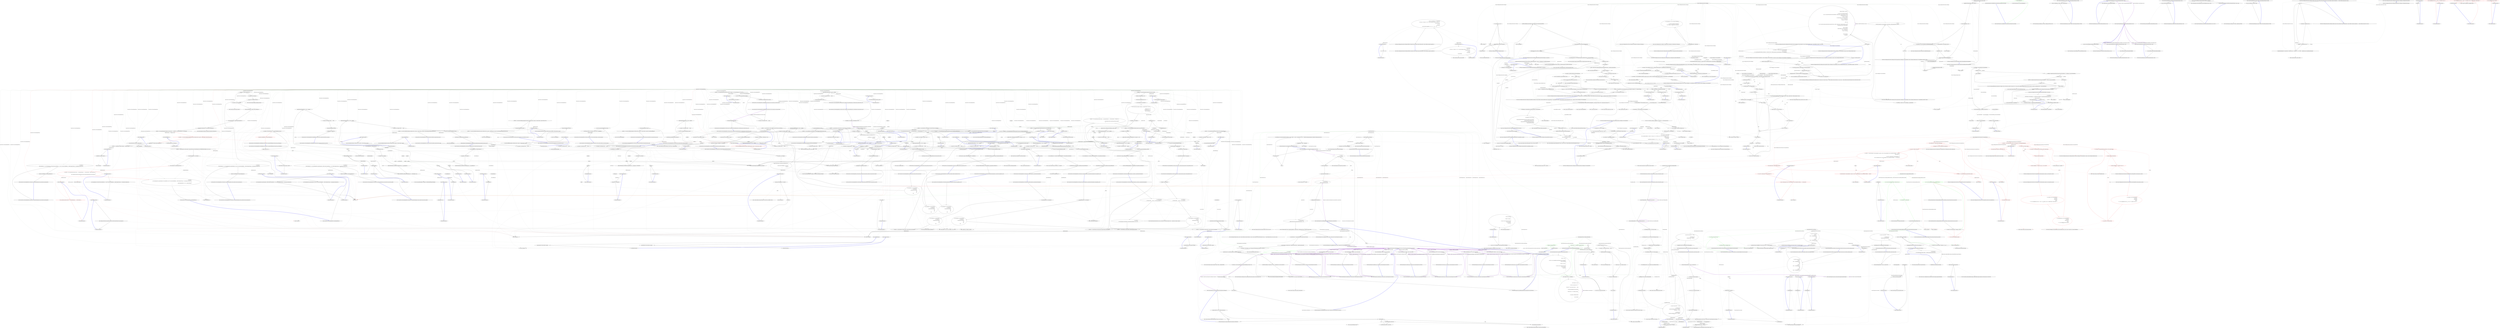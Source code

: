 digraph  {
n435 [label="Nancy.Tests.Unit.NancyEngineFixture", span=""];
n436 [label=applicationPipelines, span=""];
n437 [label=request, span=""];
n438 [label=request, span=""];
n439 [label=pipelines, span=""];
n440 [label=pipelines, span=""];
n441 [label=pipelines, span=""];
n442 [label=returnedResponse, span=""];
n443 [label=pipelines, span=""];
n444 [label=pipelines, span=""];
n445 [label=newResponse, span=""];
n446 [label=pipelines, span=""];
n447 [label=returnedResponse, span=""];
n448 [label=pipelines, span=""];
n449 [label=testEx, span=""];
n450 [label=errorResponse, span=""];
n451 [label=pipelines, span=""];
n452 [label=routeUnderTest, span=""];
n453 [label=pipelines, span=""];
n454 [label=pipelines, span=""];
n455 [label=pipelines, span=""];
n456 [label=pipelines, span=""];
n0 [cluster="Nancy.Tests.Unit.NancyEngineFixture.NancyEngineFixture()", label="Entry Nancy.Tests.Unit.NancyEngineFixture.NancyEngineFixture()", span="27-27"];
n1 [cluster="Nancy.Tests.Unit.NancyEngineFixture.NancyEngineFixture()", label="this.resolver = A.Fake<IRouteResolver>()", span="29-29"];
n2 [cluster="Nancy.Tests.Unit.NancyEngineFixture.NancyEngineFixture()", label="this.response = new Response()", span="30-30"];
n18 [cluster="Unk.>", label="Entry Unk.>", span=""];
n3 [cluster="Nancy.Tests.Unit.NancyEngineFixture.NancyEngineFixture()", label="this.route = new FakeRoute(response)", span="31-31"];
n19 [cluster="Nancy.Response.Response()", label="Entry Nancy.Response.Response()", span="20-20"];
n4 [cluster="Nancy.Tests.Unit.NancyEngineFixture.NancyEngineFixture()", label="this.context = new NancyContext()", span="32-32"];
n20 [cluster="Nancy.Tests.Fakes.FakeRoute.FakeRoute(dynamic)", label="Entry Nancy.Tests.Fakes.FakeRoute.FakeRoute(dynamic)", span="15-15"];
n5 [cluster="Nancy.Tests.Unit.NancyEngineFixture.NancyEngineFixture()", label="this.statusCodeHandler = A.Fake<IStatusCodeHandler>()", span="33-33"];
n21 [cluster="Nancy.NancyContext.NancyContext()", label="Entry Nancy.NancyContext.NancyContext()", span="24-24"];
n6 [cluster="Nancy.Tests.Unit.NancyEngineFixture.NancyEngineFixture()", label="this.requestDispatcher = A.Fake<IRequestDispatcher>()", span="34-34"];
n7 [cluster="Nancy.Tests.Unit.NancyEngineFixture.NancyEngineFixture()", label="this.diagnosticsConfiguration = new DiagnosticsConfiguration()", span="35-35"];
n8 [cluster="Nancy.Tests.Unit.NancyEngineFixture.NancyEngineFixture()", label="A.CallTo(() => this.requestDispatcher.Dispatch(A<NancyContext>._)).Invokes(x => this.context.Response = new Response())", span="37-37"];
n22 [cluster="Nancy.Diagnostics.DiagnosticsConfiguration.DiagnosticsConfiguration()", label="Entry Nancy.Diagnostics.DiagnosticsConfiguration.DiagnosticsConfiguration()", span="16-16"];
n9 [cluster="Nancy.Tests.Unit.NancyEngineFixture.NancyEngineFixture()", color=red, community=0, label="0: A.CallTo(() => this.statusCodeHandler.HandlesStatusCode(A<HttpStatusCode>.Ignored, A<NancyContext>.Ignored)).Returns(false)", span="39-39"];
n23 [cluster="Unk.CallTo", label="Entry Unk.CallTo", span=""];
n24 [cluster="Unk.Invokes", label="Entry Unk.Invokes", span=""];
n30 [cluster="lambda expression", label="Entry lambda expression", span="37-37"];
n34 [cluster="lambda expression", label="Entry lambda expression", span="37-37"];
n10 [cluster="Nancy.Tests.Unit.NancyEngineFixture.NancyEngineFixture()", label="contextFactory = A.Fake<INancyContextFactory>()", span="41-41"];
n25 [cluster="Unk.Returns", label="Entry Unk.Returns", span=""];
n37 [cluster="lambda expression", label="Entry lambda expression", span="39-39"];
n11 [cluster="Nancy.Tests.Unit.NancyEngineFixture.NancyEngineFixture()", label="A.CallTo(() => contextFactory.Create(A<Request>._)).Returns(context)", span="42-42"];
n12 [cluster="Nancy.Tests.Unit.NancyEngineFixture.NancyEngineFixture()", label="A.CallTo(() => resolver.Resolve(A<NancyContext>.Ignored)).Returns(new ResolveResult(route, DynamicDictionary.Empty, null, null, null))", span="44-44"];
n41 [cluster="lambda expression", label="Entry lambda expression", span="42-42"];
n13 [cluster="Nancy.Tests.Unit.NancyEngineFixture.NancyEngineFixture()", label="var applicationPipelines = new Pipelines()", span="46-46"];
n26 [cluster="System.Tuple<T1, T2, T3, T4, T5>.Tuple(T1, T2, T3, T4, T5)", label="Entry System.Tuple<T1, T2, T3, T4, T5>.Tuple(T1, T2, T3, T4, T5)", span="0-0"];
n45 [cluster="lambda expression", label="Entry lambda expression", span="44-44"];
n14 [cluster="Nancy.Tests.Unit.NancyEngineFixture.NancyEngineFixture()", label="this.routeInvoker = A.Fake<IRouteInvoker>()", span="48-48"];
n27 [cluster="Nancy.Bootstrapper.Pipelines.Pipelines()", label="Entry Nancy.Bootstrapper.Pipelines.Pipelines()", span="12-12"];
n16 [cluster="Nancy.Tests.Unit.NancyEngineFixture.NancyEngineFixture()", label="this.engine =\r\n                new NancyEngine(this.requestDispatcher, this.contextFactory, new[] { this.statusCodeHandler }, A.Fake<IRequestTracing>(), this.diagnosticsConfiguration)\r\n                {\r\n                    RequestPipelinesFactory = ctx => applicationPipelines\r\n                }", span="55-59"];
n58 [cluster="lambda expression", label=applicationPipelines, span="58-58"];
n15 [cluster="Nancy.Tests.Unit.NancyEngineFixture.NancyEngineFixture()", color=red, community=0, label="0: A.CallTo(() => this.routeInvoker.Invoke(A<Route>._, A<DynamicDictionary>._, A<NancyContext>._)).ReturnsLazily(arg =>\r\n            {\r\n                return (Response)((Route)arg.Arguments[0]).Action.Invoke((DynamicDictionary)arg.Arguments[1]);\r\n            })", span="50-53"];
n28 [cluster="Unk.ReturnsLazily", label="Entry Unk.ReturnsLazily", span=""];
n49 [cluster="lambda expression", label="Entry lambda expression", span="50-50"];
n53 [cluster="lambda expression", label="Entry lambda expression", span="50-53"];
n17 [cluster="Nancy.Tests.Unit.NancyEngineFixture.NancyEngineFixture()", label="Exit Nancy.Tests.Unit.NancyEngineFixture.NancyEngineFixture()", span="27-27"];
n29 [cluster="NancyEngine.cstr", label="Entry NancyEngine.cstr", span=""];
n31 [cluster="lambda expression", label="this.requestDispatcher.Dispatch(A<NancyContext>._)", span="37-37"];
n32 [cluster="lambda expression", label="Exit lambda expression", span="37-37"];
n33 [cluster="Unk.Dispatch", label="Entry Unk.Dispatch", span=""];
n35 [cluster="lambda expression", label="this.context.Response = new Response()", span="37-37"];
n36 [cluster="lambda expression", label="Exit lambda expression", span="37-37"];
n38 [cluster="lambda expression", color=red, community=0, label="0: this.statusCodeHandler.HandlesStatusCode(A<HttpStatusCode>.Ignored, A<NancyContext>.Ignored)", span="39-39"];
n39 [cluster="lambda expression", label="Exit lambda expression", span="39-39"];
n40 [cluster="Unk.HandlesStatusCode", label="Entry Unk.HandlesStatusCode", span=""];
n42 [cluster="lambda expression", label="contextFactory.Create(A<Request>._)", span="42-42"];
n43 [cluster="lambda expression", label="Exit lambda expression", span="42-42"];
n44 [cluster="Unk.Create", label="Entry Unk.Create", span=""];
n46 [cluster="lambda expression", label="resolver.Resolve(A<NancyContext>.Ignored)", span="44-44"];
n47 [cluster="lambda expression", label="Exit lambda expression", span="44-44"];
n48 [cluster="Unk.Resolve", label="Entry Unk.Resolve", span=""];
n50 [cluster="lambda expression", color=red, community=0, label="0: this.routeInvoker.Invoke(A<Route>._, A<DynamicDictionary>._, A<NancyContext>._)", span="50-50"];
n51 [cluster="lambda expression", label="Exit lambda expression", span="50-50"];
n52 [cluster="Unk.Invoke", label="Entry Unk.Invoke", span=""];
n54 [cluster="lambda expression", label="return (Response)((Route)arg.Arguments[0]).Action.Invoke((DynamicDictionary)arg.Arguments[1]);", span="52-52"];
n55 [cluster="lambda expression", label="Exit lambda expression", span="50-53"];
n56 [cluster="System.Func<T, TResult>.Invoke(T)", label="Entry System.Func<T, TResult>.Invoke(T)", span="0-0"];
n57 [cluster="lambda expression", label="Entry lambda expression", span="58-58"];
n59 [cluster="lambda expression", label="Exit lambda expression", span="58-58"];
n60 [cluster="Nancy.Tests.Unit.NancyEngineFixture.Should_throw_argumentnullexception_when_created_with_null_dispatcher()", label="Entry Nancy.Tests.Unit.NancyEngineFixture.Should_throw_argumentnullexception_when_created_with_null_dispatcher()", span="63-63"];
n61 [cluster="Nancy.Tests.Unit.NancyEngineFixture.Should_throw_argumentnullexception_when_created_with_null_dispatcher()", label="var exception =\r\n                Record.Exception(() => new NancyEngine(null, A.Fake<INancyContextFactory>(), new[] { this.statusCodeHandler }, A.Fake<IRequestTracing>(), this.diagnosticsConfiguration))", span="66-67"];
n62 [cluster="Nancy.Tests.Unit.NancyEngineFixture.Should_throw_argumentnullexception_when_created_with_null_dispatcher()", label="exception.ShouldBeOfType<ArgumentNullException>()", span="70-70"];
n64 [cluster="Unk.Exception", label="Entry Unk.Exception", span=""];
n65 [cluster="lambda expression", label="Entry lambda expression", span="67-67"];
n63 [cluster="Nancy.Tests.Unit.NancyEngineFixture.Should_throw_argumentnullexception_when_created_with_null_dispatcher()", label="Exit Nancy.Tests.Unit.NancyEngineFixture.Should_throw_argumentnullexception_when_created_with_null_dispatcher()", span="63-63"];
n66 [cluster="lambda expression", label="new NancyEngine(null, A.Fake<INancyContextFactory>(), new[] { this.statusCodeHandler }, A.Fake<IRequestTracing>(), this.diagnosticsConfiguration)", span="67-67"];
n67 [cluster="lambda expression", label="Exit lambda expression", span="67-67"];
n68 [cluster="Nancy.Tests.Unit.NancyEngineFixture.Should_throw_argumentnullexception_when_created_with_null_context_factory()", label="Entry Nancy.Tests.Unit.NancyEngineFixture.Should_throw_argumentnullexception_when_created_with_null_context_factory()", span="74-74"];
n69 [cluster="Nancy.Tests.Unit.NancyEngineFixture.Should_throw_argumentnullexception_when_created_with_null_context_factory()", label="var exception =\r\n                Record.Exception(() => new NancyEngine(this.requestDispatcher, null, new[] { this.statusCodeHandler }, A.Fake<IRequestTracing>(), this.diagnosticsConfiguration))", span="77-78"];
n70 [cluster="Nancy.Tests.Unit.NancyEngineFixture.Should_throw_argumentnullexception_when_created_with_null_context_factory()", label="exception.ShouldBeOfType<ArgumentNullException>()", span="81-81"];
n72 [cluster="lambda expression", label="Entry lambda expression", span="78-78"];
n71 [cluster="Nancy.Tests.Unit.NancyEngineFixture.Should_throw_argumentnullexception_when_created_with_null_context_factory()", label="Exit Nancy.Tests.Unit.NancyEngineFixture.Should_throw_argumentnullexception_when_created_with_null_context_factory()", span="74-74"];
n73 [cluster="lambda expression", label="new NancyEngine(this.requestDispatcher, null, new[] { this.statusCodeHandler }, A.Fake<IRequestTracing>(), this.diagnosticsConfiguration)", span="78-78"];
n74 [cluster="lambda expression", label="Exit lambda expression", span="78-78"];
n75 [cluster="Nancy.Tests.Unit.NancyEngineFixture.Should_throw_argumentnullexception_when_created_with_null_status_handler()", label="Entry Nancy.Tests.Unit.NancyEngineFixture.Should_throw_argumentnullexception_when_created_with_null_status_handler()", span="85-85"];
n76 [cluster="Nancy.Tests.Unit.NancyEngineFixture.Should_throw_argumentnullexception_when_created_with_null_status_handler()", label="var exception =\r\n                Record.Exception(() => new NancyEngine(this.requestDispatcher, A.Fake<INancyContextFactory>(), null, A.Fake<IRequestTracing>(), this.diagnosticsConfiguration))", span="88-89"];
n77 [cluster="Nancy.Tests.Unit.NancyEngineFixture.Should_throw_argumentnullexception_when_created_with_null_status_handler()", label="exception.ShouldBeOfType<ArgumentNullException>()", span="92-92"];
n79 [cluster="lambda expression", label="Entry lambda expression", span="89-89"];
n78 [cluster="Nancy.Tests.Unit.NancyEngineFixture.Should_throw_argumentnullexception_when_created_with_null_status_handler()", label="Exit Nancy.Tests.Unit.NancyEngineFixture.Should_throw_argumentnullexception_when_created_with_null_status_handler()", span="85-85"];
n80 [cluster="lambda expression", label="new NancyEngine(this.requestDispatcher, A.Fake<INancyContextFactory>(), null, A.Fake<IRequestTracing>(), this.diagnosticsConfiguration)", span="89-89"];
n81 [cluster="lambda expression", label="Exit lambda expression", span="89-89"];
n82 [cluster="Nancy.Tests.Unit.NancyEngineFixture.HandleRequest_Should_Throw_ArgumentNullException_When_Given_A_Null_Request()", label="Entry Nancy.Tests.Unit.NancyEngineFixture.HandleRequest_Should_Throw_ArgumentNullException_When_Given_A_Null_Request()", span="96-96"];
n83 [cluster="Nancy.Tests.Unit.NancyEngineFixture.HandleRequest_Should_Throw_ArgumentNullException_When_Given_A_Null_Request()", label="Request request = null", span="99-99"];
n84 [cluster="Nancy.Tests.Unit.NancyEngineFixture.HandleRequest_Should_Throw_ArgumentNullException_When_Given_A_Null_Request()", label="var exception = Record.Exception(() => engine.HandleRequest(request))", span="102-102"];
n88 [cluster="lambda expression", label="engine.HandleRequest(request)", span="102-102"];
n85 [cluster="Nancy.Tests.Unit.NancyEngineFixture.HandleRequest_Should_Throw_ArgumentNullException_When_Given_A_Null_Request()", color=red, community=0, label="0: exception.ShouldBeOfType<ArgumentNullException>()", span="105-105"];
n87 [cluster="lambda expression", label="Entry lambda expression", span="102-102"];
n86 [cluster="Nancy.Tests.Unit.NancyEngineFixture.HandleRequest_Should_Throw_ArgumentNullException_When_Given_A_Null_Request()", label="Exit Nancy.Tests.Unit.NancyEngineFixture.HandleRequest_Should_Throw_ArgumentNullException_When_Given_A_Null_Request()", span="96-96"];
n89 [cluster="lambda expression", label="Exit lambda expression", span="102-102"];
n90 [cluster="Nancy.INancyEngine.HandleRequest(Nancy.Request)", label="Entry Nancy.INancyEngine.HandleRequest(Nancy.Request)", span="21-21"];
n91 [cluster="Nancy.Tests.Unit.NancyEngineFixture.HandleRequest_should_get_context_from_context_factory()", label="Entry Nancy.Tests.Unit.NancyEngineFixture.HandleRequest_should_get_context_from_context_factory()", span="109-109"];
n92 [cluster="Nancy.Tests.Unit.NancyEngineFixture.HandleRequest_should_get_context_from_context_factory()", label="var request = new Request(''GET'', ''/'', ''http'')", span="112-112"];
n93 [cluster="Nancy.Tests.Unit.NancyEngineFixture.HandleRequest_should_get_context_from_context_factory()", label="this.engine.HandleRequest(request)", span="115-115"];
n96 [cluster="Nancy.Request.Request(string, string, string)", label="Entry Nancy.Request.Request(string, string, string)", span="28-28"];
n94 [cluster="Nancy.Tests.Unit.NancyEngineFixture.HandleRequest_should_get_context_from_context_factory()", label="A.CallTo(() => this.contextFactory.Create(request)).MustHaveHappened(Repeated.Exactly.Once)", span="118-118"];
n99 [cluster="lambda expression", label="this.contextFactory.Create(request)", span="118-118"];
n95 [cluster="Nancy.Tests.Unit.NancyEngineFixture.HandleRequest_should_get_context_from_context_factory()", label="Exit Nancy.Tests.Unit.NancyEngineFixture.HandleRequest_should_get_context_from_context_factory()", span="109-109"];
n97 [cluster="Unk.MustHaveHappened", label="Entry Unk.MustHaveHappened", span=""];
n98 [cluster="lambda expression", label="Entry lambda expression", span="118-118"];
n100 [cluster="lambda expression", label="Exit lambda expression", span="118-118"];
n101 [cluster="Nancy.INancyContextFactory.Create(Nancy.Request)", label="Entry Nancy.INancyContextFactory.Create(Nancy.Request)", span="11-11"];
n102 [cluster="Nancy.Tests.Unit.NancyEngineFixture.HandleRequest_should_set_correct_response_on_returned_context()", label="Entry Nancy.Tests.Unit.NancyEngineFixture.HandleRequest_should_set_correct_response_on_returned_context()", span="122-122"];
n103 [cluster="Nancy.Tests.Unit.NancyEngineFixture.HandleRequest_should_set_correct_response_on_returned_context()", label="var request = new Request(''GET'', ''/'', ''http'')", span="125-125"];
n104 [cluster="Nancy.Tests.Unit.NancyEngineFixture.HandleRequest_should_set_correct_response_on_returned_context()", label="A.CallTo(() => this.requestDispatcher.Dispatch(this.context)).Invokes(x => this.context.Response = this.response)", span="127-127"];
n105 [cluster="Nancy.Tests.Unit.NancyEngineFixture.HandleRequest_should_set_correct_response_on_returned_context()", label="var result = this.engine.HandleRequest(request)", span="130-130"];
n109 [cluster="lambda expression", label="Entry lambda expression", span="127-127"];
n113 [cluster="lambda expression", label="Entry lambda expression", span="127-127"];
n106 [cluster="Nancy.Tests.Unit.NancyEngineFixture.HandleRequest_should_set_correct_response_on_returned_context()", label="result.Response.ShouldBeSameAs(this.response)", span="133-133"];
n107 [cluster="Nancy.Tests.Unit.NancyEngineFixture.HandleRequest_should_set_correct_response_on_returned_context()", label="Exit Nancy.Tests.Unit.NancyEngineFixture.HandleRequest_should_set_correct_response_on_returned_context()", span="122-122"];
n108 [cluster="object.ShouldBeSameAs(object)", label="Entry object.ShouldBeSameAs(object)", span="130-130"];
n110 [cluster="lambda expression", label="this.requestDispatcher.Dispatch(this.context)", span="127-127"];
n111 [cluster="lambda expression", label="Exit lambda expression", span="127-127"];
n112 [cluster="Nancy.Routing.IRequestDispatcher.Dispatch(Nancy.NancyContext)", label="Entry Nancy.Routing.IRequestDispatcher.Dispatch(Nancy.NancyContext)", span="11-11"];
n114 [cluster="lambda expression", label="this.context.Response = this.response", span="127-127"];
n115 [cluster="lambda expression", label="Exit lambda expression", span="127-127"];
n116 [cluster="Nancy.Tests.Unit.NancyEngineFixture.Should_not_add_nancy_version_number_header_on_returned_response()", label="Entry Nancy.Tests.Unit.NancyEngineFixture.Should_not_add_nancy_version_number_header_on_returned_response()", span="137-137"];
n117 [cluster="Nancy.Tests.Unit.NancyEngineFixture.Should_not_add_nancy_version_number_header_on_returned_response()", label="var request = new Request(''GET'', ''/'', ''http'')", span="141-141"];
n118 [cluster="Nancy.Tests.Unit.NancyEngineFixture.Should_not_add_nancy_version_number_header_on_returned_response()", label="var result = this.engine.HandleRequest(request)", span="144-144"];
n119 [cluster="Nancy.Tests.Unit.NancyEngineFixture.Should_not_add_nancy_version_number_header_on_returned_response()", label="result.Response.Headers.ContainsKey(''Nancy-Version'').ShouldBeFalse()", span="147-147"];
n120 [cluster="Nancy.Tests.Unit.NancyEngineFixture.Should_not_add_nancy_version_number_header_on_returned_response()", label="Exit Nancy.Tests.Unit.NancyEngineFixture.Should_not_add_nancy_version_number_header_on_returned_response()", span="137-137"];
n121 [cluster="System.Collections.Generic.IDictionary<TKey, TValue>.ContainsKey(TKey)", label="Entry System.Collections.Generic.IDictionary<TKey, TValue>.ContainsKey(TKey)", span="0-0"];
n122 [cluster="bool.ShouldBeFalse()", label="Entry bool.ShouldBeFalse()", span="90-90"];
n123 [cluster="Nancy.Tests.Unit.NancyEngineFixture.Should_not_throw_exception_when_handlerequest_is_invoked_and_pre_request_hook_is_null()", label="Entry Nancy.Tests.Unit.NancyEngineFixture.Should_not_throw_exception_when_handlerequest_is_invoked_and_pre_request_hook_is_null()", span="151-151"];
n124 [cluster="Nancy.Tests.Unit.NancyEngineFixture.Should_not_throw_exception_when_handlerequest_is_invoked_and_pre_request_hook_is_null()", label="var pipelines = new Pipelines { BeforeRequest = null }", span="154-154"];
n125 [cluster="Nancy.Tests.Unit.NancyEngineFixture.Should_not_throw_exception_when_handlerequest_is_invoked_and_pre_request_hook_is_null()", label="engine.RequestPipelinesFactory = (ctx) => pipelines", span="155-155"];
n130 [cluster="lambda expression", label=pipelines, span="155-155"];
n126 [cluster="Nancy.Tests.Unit.NancyEngineFixture.Should_not_throw_exception_when_handlerequest_is_invoked_and_pre_request_hook_is_null()", label="var request = new Request(''GET'', ''/'', ''http'')", span="158-158"];
n127 [cluster="Nancy.Tests.Unit.NancyEngineFixture.Should_not_throw_exception_when_handlerequest_is_invoked_and_pre_request_hook_is_null()", label="this.engine.HandleRequest(request)", span="161-161"];
n128 [cluster="Nancy.Tests.Unit.NancyEngineFixture.Should_not_throw_exception_when_handlerequest_is_invoked_and_pre_request_hook_is_null()", label="Exit Nancy.Tests.Unit.NancyEngineFixture.Should_not_throw_exception_when_handlerequest_is_invoked_and_pre_request_hook_is_null()", span="151-151"];
n129 [cluster="lambda expression", label="Entry lambda expression", span="155-155"];
n131 [cluster="lambda expression", label="Exit lambda expression", span="155-155"];
n132 [cluster="Nancy.Tests.Unit.NancyEngineFixture.Should_not_throw_exception_when_handlerequest_is_invoked_and_post_request_hook_is_null()", label="Entry Nancy.Tests.Unit.NancyEngineFixture.Should_not_throw_exception_when_handlerequest_is_invoked_and_post_request_hook_is_null()", span="165-165"];
n133 [cluster="Nancy.Tests.Unit.NancyEngineFixture.Should_not_throw_exception_when_handlerequest_is_invoked_and_post_request_hook_is_null()", label="var pipelines = new Pipelines { AfterRequest = null }", span="168-168"];
n134 [cluster="Nancy.Tests.Unit.NancyEngineFixture.Should_not_throw_exception_when_handlerequest_is_invoked_and_post_request_hook_is_null()", label="engine.RequestPipelinesFactory = (ctx) => pipelines", span="169-169"];
n139 [cluster="lambda expression", label=pipelines, span="169-169"];
n135 [cluster="Nancy.Tests.Unit.NancyEngineFixture.Should_not_throw_exception_when_handlerequest_is_invoked_and_post_request_hook_is_null()", label="var request = new Request(''GET'', ''/'', ''http'')", span="172-172"];
n136 [cluster="Nancy.Tests.Unit.NancyEngineFixture.Should_not_throw_exception_when_handlerequest_is_invoked_and_post_request_hook_is_null()", label="this.engine.HandleRequest(request)", span="175-175"];
n137 [cluster="Nancy.Tests.Unit.NancyEngineFixture.Should_not_throw_exception_when_handlerequest_is_invoked_and_post_request_hook_is_null()", label="Exit Nancy.Tests.Unit.NancyEngineFixture.Should_not_throw_exception_when_handlerequest_is_invoked_and_post_request_hook_is_null()", span="165-165"];
n138 [cluster="lambda expression", label="Entry lambda expression", span="169-169"];
n140 [cluster="lambda expression", label="Exit lambda expression", span="169-169"];
n141 [cluster="Nancy.Tests.Unit.NancyEngineFixture.Should_call_pre_request_hook_should_be_invoked_with_request_from_context()", label="Entry Nancy.Tests.Unit.NancyEngineFixture.Should_call_pre_request_hook_should_be_invoked_with_request_from_context()", span="179-179"];
n142 [cluster="Nancy.Tests.Unit.NancyEngineFixture.Should_call_pre_request_hook_should_be_invoked_with_request_from_context()", label="Request passedRequest = null", span="182-182"];
n143 [cluster="Nancy.Tests.Unit.NancyEngineFixture.Should_call_pre_request_hook_should_be_invoked_with_request_from_context()", label="var pipelines = new Pipelines()", span="184-184"];
n144 [cluster="Nancy.Tests.Unit.NancyEngineFixture.Should_call_pre_request_hook_should_be_invoked_with_request_from_context()", label="pipelines.BeforeRequest.AddItemToStartOfPipeline((ctx) =>\r\n            {\r\n                passedRequest = ctx.Request;\r\n                return null;\r\n            })", span="185-189"];
n145 [cluster="Nancy.Tests.Unit.NancyEngineFixture.Should_call_pre_request_hook_should_be_invoked_with_request_from_context()", label="engine.RequestPipelinesFactory = (ctx) => pipelines", span="191-191"];
n157 [cluster="lambda expression", label=pipelines, span="191-191"];
n151 [cluster="Nancy.NamedPipelineBase<TDelegate>.AddItemToStartOfPipeline(TDelegate)", label="Entry Nancy.NamedPipelineBase<TDelegate>.AddItemToStartOfPipeline(TDelegate)", span="45-45"];
n152 [cluster="lambda expression", label="Entry lambda expression", span="185-189"];
n149 [cluster="Nancy.Tests.Unit.NancyEngineFixture.Should_call_pre_request_hook_should_be_invoked_with_request_from_context()", label="passedRequest.ShouldBeSameAs(request)", span="201-201"];
n146 [cluster="Nancy.Tests.Unit.NancyEngineFixture.Should_call_pre_request_hook_should_be_invoked_with_request_from_context()", label="var request = new Request(''GET'', ''/'', ''http'')", span="193-193"];
n147 [cluster="Nancy.Tests.Unit.NancyEngineFixture.Should_call_pre_request_hook_should_be_invoked_with_request_from_context()", label="this.context.Request = request", span="195-195"];
n148 [cluster="Nancy.Tests.Unit.NancyEngineFixture.Should_call_pre_request_hook_should_be_invoked_with_request_from_context()", label="this.engine.HandleRequest(request)", span="198-198"];
n150 [cluster="Nancy.Tests.Unit.NancyEngineFixture.Should_call_pre_request_hook_should_be_invoked_with_request_from_context()", label="Exit Nancy.Tests.Unit.NancyEngineFixture.Should_call_pre_request_hook_should_be_invoked_with_request_from_context()", span="179-179"];
n153 [cluster="lambda expression", label="passedRequest = ctx.Request", span="187-187"];
n154 [cluster="lambda expression", label="return null;", span="188-188"];
n155 [cluster="lambda expression", label="Exit lambda expression", span="185-189"];
n156 [cluster="lambda expression", label="Entry lambda expression", span="191-191"];
n158 [cluster="lambda expression", label="Exit lambda expression", span="191-191"];
n159 [cluster="Nancy.Tests.Unit.NancyEngineFixture.Should_return_response_from_pre_request_hook_when_not_null()", label="Entry Nancy.Tests.Unit.NancyEngineFixture.Should_return_response_from_pre_request_hook_when_not_null()", span="205-205"];
n160 [cluster="Nancy.Tests.Unit.NancyEngineFixture.Should_return_response_from_pre_request_hook_when_not_null()", label="var returnedResponse = A.Fake<Response>()", span="208-208"];
n161 [cluster="Nancy.Tests.Unit.NancyEngineFixture.Should_return_response_from_pre_request_hook_when_not_null()", label="var pipelines = new Pipelines()", span="210-210"];
n162 [cluster="Nancy.Tests.Unit.NancyEngineFixture.Should_return_response_from_pre_request_hook_when_not_null()", label="pipelines.BeforeRequest.AddItemToStartOfPipeline(ctx => returnedResponse)", span="211-211"];
n170 [cluster="lambda expression", label=returnedResponse, span="211-211"];
n166 [cluster="Nancy.Tests.Unit.NancyEngineFixture.Should_return_response_from_pre_request_hook_when_not_null()", label="result.Response.ShouldBeSameAs(returnedResponse)", span="221-221"];
n163 [cluster="Nancy.Tests.Unit.NancyEngineFixture.Should_return_response_from_pre_request_hook_when_not_null()", label="engine.RequestPipelinesFactory = (ctx) => pipelines", span="213-213"];
n173 [cluster="lambda expression", label=pipelines, span="213-213"];
n169 [cluster="lambda expression", label="Entry lambda expression", span="211-211"];
n164 [cluster="Nancy.Tests.Unit.NancyEngineFixture.Should_return_response_from_pre_request_hook_when_not_null()", label="var request = new Request(''GET'', ''/'', ''http'')", span="215-215"];
n165 [cluster="Nancy.Tests.Unit.NancyEngineFixture.Should_return_response_from_pre_request_hook_when_not_null()", label="var result = this.engine.HandleRequest(request)", span="218-218"];
n167 [cluster="Nancy.Tests.Unit.NancyEngineFixture.Should_return_response_from_pre_request_hook_when_not_null()", label="Exit Nancy.Tests.Unit.NancyEngineFixture.Should_return_response_from_pre_request_hook_when_not_null()", span="205-205"];
n168 [cluster="Unk.ShouldBeSameAs", label="Entry Unk.ShouldBeSameAs", span=""];
n171 [cluster="lambda expression", label="Exit lambda expression", span="211-211"];
n172 [cluster="lambda expression", label="Entry lambda expression", span="213-213"];
n174 [cluster="lambda expression", label="Exit lambda expression", span="213-213"];
n175 [cluster="Nancy.Tests.Unit.NancyEngineFixture.Should_allow_post_request_hook_to_modify_context_items()", label="Entry Nancy.Tests.Unit.NancyEngineFixture.Should_allow_post_request_hook_to_modify_context_items()", span="225-225"];
n176 [cluster="Nancy.Tests.Unit.NancyEngineFixture.Should_allow_post_request_hook_to_modify_context_items()", label="var pipelines = new Pipelines()", span="228-228"];
n177 [cluster="Nancy.Tests.Unit.NancyEngineFixture.Should_allow_post_request_hook_to_modify_context_items()", label="pipelines.BeforeRequest.AddItemToStartOfPipeline(ctx =>\r\n            {\r\n                ctx.Items.Add(''PostReqTest'', new object());\r\n                return null;\r\n            })", span="229-233"];
n178 [cluster="Nancy.Tests.Unit.NancyEngineFixture.Should_allow_post_request_hook_to_modify_context_items()", label="engine.RequestPipelinesFactory = (ctx) => pipelines", span="235-235"];
n191 [cluster="lambda expression", label=pipelines, span="235-235"];
n184 [cluster="lambda expression", label="Entry lambda expression", span="229-233"];
n179 [cluster="Nancy.Tests.Unit.NancyEngineFixture.Should_allow_post_request_hook_to_modify_context_items()", label="var request = new Request(''GET'', ''/'', ''http'')", span="237-237"];
n180 [cluster="Nancy.Tests.Unit.NancyEngineFixture.Should_allow_post_request_hook_to_modify_context_items()", label="var result = this.engine.HandleRequest(request)", span="240-240"];
n181 [cluster="Nancy.Tests.Unit.NancyEngineFixture.Should_allow_post_request_hook_to_modify_context_items()", label="result.Items.ContainsKey(''PostReqTest'').ShouldBeTrue()", span="243-243"];
n182 [cluster="Nancy.Tests.Unit.NancyEngineFixture.Should_allow_post_request_hook_to_modify_context_items()", label="Exit Nancy.Tests.Unit.NancyEngineFixture.Should_allow_post_request_hook_to_modify_context_items()", span="225-225"];
n183 [cluster="bool.ShouldBeTrue()", label="Entry bool.ShouldBeTrue()", span="85-85"];
n185 [cluster="lambda expression", label="ctx.Items.Add(''PostReqTest'', new object())", span="231-231"];
n186 [cluster="lambda expression", label="return null;", span="232-232"];
n188 [cluster="object.Object()", label="Entry object.Object()", span="0-0"];
n189 [cluster="System.Collections.Generic.IDictionary<TKey, TValue>.Add(TKey, TValue)", label="Entry System.Collections.Generic.IDictionary<TKey, TValue>.Add(TKey, TValue)", span="0-0"];
n187 [cluster="lambda expression", label="Exit lambda expression", span="229-233"];
n190 [cluster="lambda expression", label="Entry lambda expression", span="235-235"];
n192 [cluster="lambda expression", label="Exit lambda expression", span="235-235"];
n193 [cluster="Nancy.Tests.Unit.NancyEngineFixture.Should_allow_post_request_hook_to_replace_response()", label="Entry Nancy.Tests.Unit.NancyEngineFixture.Should_allow_post_request_hook_to_replace_response()", span="247-247"];
n194 [cluster="Nancy.Tests.Unit.NancyEngineFixture.Should_allow_post_request_hook_to_replace_response()", label="var newResponse = new Response()", span="250-250"];
n195 [cluster="Nancy.Tests.Unit.NancyEngineFixture.Should_allow_post_request_hook_to_replace_response()", label="var pipelines = new Pipelines()", span="252-252"];
n196 [cluster="Nancy.Tests.Unit.NancyEngineFixture.Should_allow_post_request_hook_to_replace_response()", label="pipelines.BeforeRequest.AddItemToStartOfPipeline(ctx => ctx.Response = newResponse)", span="253-253"];
n203 [cluster="lambda expression", label="ctx.Response = newResponse", span="253-253"];
n200 [cluster="Nancy.Tests.Unit.NancyEngineFixture.Should_allow_post_request_hook_to_replace_response()", label="result.Response.ShouldBeSameAs(newResponse)", span="262-262"];
n197 [cluster="Nancy.Tests.Unit.NancyEngineFixture.Should_allow_post_request_hook_to_replace_response()", label="engine.RequestPipelinesFactory = (ctx) => pipelines", span="254-254"];
n206 [cluster="lambda expression", label=pipelines, span="254-254"];
n202 [cluster="lambda expression", label="Entry lambda expression", span="253-253"];
n198 [cluster="Nancy.Tests.Unit.NancyEngineFixture.Should_allow_post_request_hook_to_replace_response()", label="var request = new Request(''GET'', ''/'', ''http'')", span="256-256"];
n199 [cluster="Nancy.Tests.Unit.NancyEngineFixture.Should_allow_post_request_hook_to_replace_response()", label="var result = this.engine.HandleRequest(request)", span="259-259"];
n201 [cluster="Nancy.Tests.Unit.NancyEngineFixture.Should_allow_post_request_hook_to_replace_response()", label="Exit Nancy.Tests.Unit.NancyEngineFixture.Should_allow_post_request_hook_to_replace_response()", span="247-247"];
n204 [cluster="lambda expression", label="Exit lambda expression", span="253-253"];
n205 [cluster="lambda expression", label="Entry lambda expression", span="254-254"];
n207 [cluster="lambda expression", label="Exit lambda expression", span="254-254"];
n208 [cluster="Nancy.Tests.Unit.NancyEngineFixture.HandleRequest_prereq_returns_response_should_still_run_postreq()", label="Entry Nancy.Tests.Unit.NancyEngineFixture.HandleRequest_prereq_returns_response_should_still_run_postreq()", span="266-266"];
n209 [cluster="Nancy.Tests.Unit.NancyEngineFixture.HandleRequest_prereq_returns_response_should_still_run_postreq()", label="var returnedResponse = A.Fake<Response>()", span="269-269"];
n210 [cluster="Nancy.Tests.Unit.NancyEngineFixture.HandleRequest_prereq_returns_response_should_still_run_postreq()", label="var postReqCalled = false", span="270-270"];
n212 [cluster="Nancy.Tests.Unit.NancyEngineFixture.HandleRequest_prereq_returns_response_should_still_run_postreq()", label="pipelines.BeforeRequest.AddItemToStartOfPipeline(ctx => returnedResponse)", span="273-273"];
n221 [cluster="lambda expression", label=returnedResponse, span="273-273"];
n211 [cluster="Nancy.Tests.Unit.NancyEngineFixture.HandleRequest_prereq_returns_response_should_still_run_postreq()", label="var pipelines = new Pipelines()", span="272-272"];
n213 [cluster="Nancy.Tests.Unit.NancyEngineFixture.HandleRequest_prereq_returns_response_should_still_run_postreq()", label="pipelines.AfterRequest.AddItemToEndOfPipeline(ctx => postReqCalled = true)", span="274-274"];
n214 [cluster="Nancy.Tests.Unit.NancyEngineFixture.HandleRequest_prereq_returns_response_should_still_run_postreq()", label="engine.RequestPipelinesFactory = (ctx) => pipelines", span="276-276"];
n227 [cluster="lambda expression", label=pipelines, span="276-276"];
n220 [cluster="lambda expression", label="Entry lambda expression", span="273-273"];
n219 [cluster="Nancy.NamedPipelineBase<TDelegate>.AddItemToEndOfPipeline(TDelegate)", label="Entry Nancy.NamedPipelineBase<TDelegate>.AddItemToEndOfPipeline(TDelegate)", span="67-67"];
n223 [cluster="lambda expression", label="Entry lambda expression", span="274-274"];
n217 [cluster="Nancy.Tests.Unit.NancyEngineFixture.HandleRequest_prereq_returns_response_should_still_run_postreq()", label="postReqCalled.ShouldBeTrue()", span="284-284"];
n215 [cluster="Nancy.Tests.Unit.NancyEngineFixture.HandleRequest_prereq_returns_response_should_still_run_postreq()", label="var request = new Request(''GET'', ''/'', ''http'')", span="278-278"];
n216 [cluster="Nancy.Tests.Unit.NancyEngineFixture.HandleRequest_prereq_returns_response_should_still_run_postreq()", label="this.engine.HandleRequest(request)", span="281-281"];
n218 [cluster="Nancy.Tests.Unit.NancyEngineFixture.HandleRequest_prereq_returns_response_should_still_run_postreq()", label="Exit Nancy.Tests.Unit.NancyEngineFixture.HandleRequest_prereq_returns_response_should_still_run_postreq()", span="266-266"];
n222 [cluster="lambda expression", label="Exit lambda expression", span="273-273"];
n224 [cluster="lambda expression", label="postReqCalled = true", span="274-274"];
n225 [cluster="lambda expression", label="Exit lambda expression", span="274-274"];
n226 [cluster="lambda expression", label="Entry lambda expression", span="276-276"];
n228 [cluster="lambda expression", label="Exit lambda expression", span="276-276"];
n229 [cluster="Nancy.Tests.Unit.NancyEngineFixture.Should_ask_status_handler_if_it_can_handle_status_code()", label="Entry Nancy.Tests.Unit.NancyEngineFixture.Should_ask_status_handler_if_it_can_handle_status_code()", span="288-288"];
n230 [cluster="Nancy.Tests.Unit.NancyEngineFixture.Should_ask_status_handler_if_it_can_handle_status_code()", label="var request = new Request(''GET'', ''/'', ''http'')", span="291-291"];
n231 [cluster="Nancy.Tests.Unit.NancyEngineFixture.Should_ask_status_handler_if_it_can_handle_status_code()", label="this.engine.HandleRequest(request)", span="294-294"];
n232 [cluster="Nancy.Tests.Unit.NancyEngineFixture.Should_ask_status_handler_if_it_can_handle_status_code()", label="A.CallTo(() => this.statusCodeHandler.HandlesStatusCode(A<HttpStatusCode>.Ignored, A<NancyContext>.Ignored)).MustHaveHappened(Repeated.Exactly.Once)", span="297-297"];
n233 [cluster="Nancy.Tests.Unit.NancyEngineFixture.Should_ask_status_handler_if_it_can_handle_status_code()", label="Exit Nancy.Tests.Unit.NancyEngineFixture.Should_ask_status_handler_if_it_can_handle_status_code()", span="288-288"];
n234 [cluster="lambda expression", label="Entry lambda expression", span="297-297"];
n235 [cluster="lambda expression", label="this.statusCodeHandler.HandlesStatusCode(A<HttpStatusCode>.Ignored, A<NancyContext>.Ignored)", span="297-297"];
n236 [cluster="lambda expression", label="Exit lambda expression", span="297-297"];
n237 [cluster="Nancy.Tests.Unit.NancyEngineFixture.Should_not_invoke_status_handler_if_not_supported_status_code()", label="Entry Nancy.Tests.Unit.NancyEngineFixture.Should_not_invoke_status_handler_if_not_supported_status_code()", span="301-301"];
n238 [cluster="Nancy.Tests.Unit.NancyEngineFixture.Should_not_invoke_status_handler_if_not_supported_status_code()", label="var request = new Request(''GET'', ''/'', ''http'')", span="304-304"];
n239 [cluster="Nancy.Tests.Unit.NancyEngineFixture.Should_not_invoke_status_handler_if_not_supported_status_code()", label="this.engine.HandleRequest(request)", span="307-307"];
n240 [cluster="Nancy.Tests.Unit.NancyEngineFixture.Should_not_invoke_status_handler_if_not_supported_status_code()", label="A.CallTo(() => this.statusCodeHandler.Handle(A<HttpStatusCode>.Ignored, A<NancyContext>.Ignored)).MustNotHaveHappened()", span="310-310"];
n241 [cluster="Nancy.Tests.Unit.NancyEngineFixture.Should_not_invoke_status_handler_if_not_supported_status_code()", label="Exit Nancy.Tests.Unit.NancyEngineFixture.Should_not_invoke_status_handler_if_not_supported_status_code()", span="301-301"];
n242 [cluster="Unk.MustNotHaveHappened", label="Entry Unk.MustNotHaveHappened", span=""];
n243 [cluster="lambda expression", label="Entry lambda expression", span="310-310"];
n244 [cluster="lambda expression", label="this.statusCodeHandler.Handle(A<HttpStatusCode>.Ignored, A<NancyContext>.Ignored)", span="310-310"];
n245 [cluster="lambda expression", label="Exit lambda expression", span="310-310"];
n246 [cluster="Unk.Handle", label="Entry Unk.Handle", span=""];
n247 [cluster="Nancy.Tests.Unit.NancyEngineFixture.Should_invoke_status_handler_if_supported_status_code()", label="Entry Nancy.Tests.Unit.NancyEngineFixture.Should_invoke_status_handler_if_supported_status_code()", span="314-314"];
n248 [cluster="Nancy.Tests.Unit.NancyEngineFixture.Should_invoke_status_handler_if_supported_status_code()", label="var request = new Request(''GET'', ''/'', ''http'')", span="317-317"];
n249 [cluster="Nancy.Tests.Unit.NancyEngineFixture.Should_invoke_status_handler_if_supported_status_code()", label="A.CallTo(() => this.statusCodeHandler.HandlesStatusCode(A<HttpStatusCode>.Ignored, A<NancyContext>.Ignored)).Returns(true)", span="318-318"];
n250 [cluster="Nancy.Tests.Unit.NancyEngineFixture.Should_invoke_status_handler_if_supported_status_code()", label="this.engine.HandleRequest(request)", span="321-321"];
n253 [cluster="lambda expression", label="Entry lambda expression", span="318-318"];
n251 [cluster="Nancy.Tests.Unit.NancyEngineFixture.Should_invoke_status_handler_if_supported_status_code()", label="A.CallTo(() => this.statusCodeHandler.Handle(A<HttpStatusCode>.Ignored, A<NancyContext>.Ignored)).MustHaveHappened(Repeated.Exactly.Once)", span="324-324"];
n252 [cluster="Nancy.Tests.Unit.NancyEngineFixture.Should_invoke_status_handler_if_supported_status_code()", label="Exit Nancy.Tests.Unit.NancyEngineFixture.Should_invoke_status_handler_if_supported_status_code()", span="314-314"];
n256 [cluster="lambda expression", label="Entry lambda expression", span="324-324"];
n254 [cluster="lambda expression", label="this.statusCodeHandler.HandlesStatusCode(A<HttpStatusCode>.Ignored, A<NancyContext>.Ignored)", span="318-318"];
n255 [cluster="lambda expression", label="Exit lambda expression", span="318-318"];
n257 [cluster="lambda expression", label="this.statusCodeHandler.Handle(A<HttpStatusCode>.Ignored, A<NancyContext>.Ignored)", span="324-324"];
n258 [cluster="lambda expression", label="Exit lambda expression", span="324-324"];
n259 [cluster="Nancy.Tests.Unit.NancyEngineFixture.Should_set_status_code_to_500_if_route_throws()", label="Entry Nancy.Tests.Unit.NancyEngineFixture.Should_set_status_code_to_500_if_route_throws()", span="328-328"];
n260 [cluster="Nancy.Tests.Unit.NancyEngineFixture.Should_set_status_code_to_500_if_route_throws()", label="var resolvedRoute = new ResolveResult(\r\n                new FakeRoute(),\r\n                DynamicDictionary.Empty,\r\n                null,\r\n                null,\r\n                null)", span="331-336"];
n261 [cluster="Nancy.Tests.Unit.NancyEngineFixture.Should_set_status_code_to_500_if_route_throws()", label="A.CallTo(() => resolver.Resolve(A<NancyContext>.Ignored)).Returns(resolvedRoute)", span="338-338"];
n267 [cluster="Nancy.Tests.Fakes.FakeRoute.FakeRoute()", label="Entry Nancy.Tests.Fakes.FakeRoute.FakeRoute()", span="9-9"];
n262 [cluster="Nancy.Tests.Unit.NancyEngineFixture.Should_set_status_code_to_500_if_route_throws()", label="A.CallTo(() => this.requestDispatcher.Dispatch(context)).Throws(new NotImplementedException())", span="340-340"];
n271 [cluster="lambda expression", label="Entry lambda expression", span="338-338"];
n263 [cluster="Nancy.Tests.Unit.NancyEngineFixture.Should_set_status_code_to_500_if_route_throws()", label="var request = new Request(''GET'', ''/'', ''http'')", span="342-342"];
n268 [cluster="System.NotImplementedException.NotImplementedException()", label="Entry System.NotImplementedException.NotImplementedException()", span="0-0"];
n269 [cluster="Unk.Throws", label="Entry Unk.Throws", span=""];
n274 [cluster="lambda expression", label="Entry lambda expression", span="340-340"];
n264 [cluster="Nancy.Tests.Unit.NancyEngineFixture.Should_set_status_code_to_500_if_route_throws()", label="var result = this.engine.HandleRequest(request)", span="345-345"];
n265 [cluster="Nancy.Tests.Unit.NancyEngineFixture.Should_set_status_code_to_500_if_route_throws()", label="result.Response.StatusCode.ShouldEqual(HttpStatusCode.InternalServerError)", span="348-348"];
n266 [cluster="Nancy.Tests.Unit.NancyEngineFixture.Should_set_status_code_to_500_if_route_throws()", label="Exit Nancy.Tests.Unit.NancyEngineFixture.Should_set_status_code_to_500_if_route_throws()", span="328-328"];
n270 [cluster="object.ShouldEqual(object)", label="Entry object.ShouldEqual(object)", span="95-95"];
n272 [cluster="lambda expression", label="resolver.Resolve(A<NancyContext>.Ignored)", span="338-338"];
n273 [cluster="lambda expression", label="Exit lambda expression", span="338-338"];
n275 [cluster="lambda expression", label="this.requestDispatcher.Dispatch(context)", span="340-340"];
n276 [cluster="lambda expression", label="Exit lambda expression", span="340-340"];
n277 [cluster="Nancy.Tests.Unit.NancyEngineFixture.Should_store_exception_details_if_dispatcher_throws()", label="Entry Nancy.Tests.Unit.NancyEngineFixture.Should_store_exception_details_if_dispatcher_throws()", span="352-352"];
n278 [cluster="Nancy.Tests.Unit.NancyEngineFixture.Should_store_exception_details_if_dispatcher_throws()", label="var resolvedRoute = new ResolveResult(\r\n                new FakeRoute(),\r\n                DynamicDictionary.Empty,\r\n                null,\r\n                null,\r\n                null)", span="355-360"];
n279 [cluster="Nancy.Tests.Unit.NancyEngineFixture.Should_store_exception_details_if_dispatcher_throws()", label="A.CallTo(() => resolver.Resolve(A<NancyContext>.Ignored)).Returns(resolvedRoute)", span="362-362"];
n280 [cluster="Nancy.Tests.Unit.NancyEngineFixture.Should_store_exception_details_if_dispatcher_throws()", label="A.CallTo(() => this.requestDispatcher.Dispatch(context)).Throws(new NotImplementedException())", span="364-364"];
n287 [cluster="lambda expression", label="Entry lambda expression", span="362-362"];
n281 [cluster="Nancy.Tests.Unit.NancyEngineFixture.Should_store_exception_details_if_dispatcher_throws()", label="var request = new Request(''GET'', ''/'', ''http'')", span="366-366"];
n290 [cluster="lambda expression", label="Entry lambda expression", span="364-364"];
n282 [cluster="Nancy.Tests.Unit.NancyEngineFixture.Should_store_exception_details_if_dispatcher_throws()", label="var result = this.engine.HandleRequest(request)", span="369-369"];
n283 [cluster="Nancy.Tests.Unit.NancyEngineFixture.Should_store_exception_details_if_dispatcher_throws()", label="result.GetExceptionDetails().ShouldContain(''NotImplementedException'')", span="372-372"];
n284 [cluster="Nancy.Tests.Unit.NancyEngineFixture.Should_store_exception_details_if_dispatcher_throws()", label="Exit Nancy.Tests.Unit.NancyEngineFixture.Should_store_exception_details_if_dispatcher_throws()", span="352-352"];
n285 [cluster="Nancy.NancyContext.GetExceptionDetails()", label="Entry Nancy.NancyContext.GetExceptionDetails()", span="70-70"];
n286 [cluster="string.ShouldContain(string)", label="Entry string.ShouldContain(string)", span="65-65"];
n288 [cluster="lambda expression", label="resolver.Resolve(A<NancyContext>.Ignored)", span="362-362"];
n289 [cluster="lambda expression", label="Exit lambda expression", span="362-362"];
n291 [cluster="lambda expression", label="this.requestDispatcher.Dispatch(context)", span="364-364"];
n292 [cluster="lambda expression", label="Exit lambda expression", span="364-364"];
n293 [cluster="Nancy.Tests.Unit.NancyEngineFixture.Should_invoke_the_error_request_hook_if_one_exists_when_dispatcher_throws()", label="Entry Nancy.Tests.Unit.NancyEngineFixture.Should_invoke_the_error_request_hook_if_one_exists_when_dispatcher_throws()", span="376-376"];
n294 [cluster="Nancy.Tests.Unit.NancyEngineFixture.Should_invoke_the_error_request_hook_if_one_exists_when_dispatcher_throws()", label="var testEx = new Exception()", span="379-379"];
n295 [cluster="Nancy.Tests.Unit.NancyEngineFixture.Should_invoke_the_error_request_hook_if_one_exists_when_dispatcher_throws()", label="var errorRoute = \r\n                new Route(''GET'', ''/'', null, x => { throw testEx; })", span="381-382"];
n312 [cluster="System.Exception.Exception()", label="Entry System.Exception.Exception()", span="0-0"];
n316 [cluster="lambda expression", label="throw testEx;", span="382-382"];
n298 [cluster="Nancy.Tests.Unit.NancyEngineFixture.Should_invoke_the_error_request_hook_if_one_exists_when_dispatcher_throws()", label="A.CallTo(() => this.requestDispatcher.Dispatch(context)).Throws(testEx)", span="393-393"];
n308 [cluster="Nancy.Tests.Unit.NancyEngineFixture.Should_invoke_the_error_request_hook_if_one_exists_when_dispatcher_throws()", label="Assert.Equal(testEx, handledException)", span="417-417"];
n296 [cluster="Nancy.Tests.Unit.NancyEngineFixture.Should_invoke_the_error_request_hook_if_one_exists_when_dispatcher_throws()", label="var resolvedRoute = new ResolveResult(\r\n                errorRoute,\r\n                DynamicDictionary.Empty,\r\n                null,\r\n                null,\r\n                null)", span="384-389"];
n313 [cluster="Nancy.Routing.Route.Route(string, string, System.Func<Nancy.NancyContext, bool>, System.Func<dynamic, dynamic>)", label="Entry Nancy.Routing.Route.Route(string, string, System.Func<Nancy.NancyContext, bool>, System.Func<dynamic, dynamic>)", span="32-32"];
n297 [cluster="Nancy.Tests.Unit.NancyEngineFixture.Should_invoke_the_error_request_hook_if_one_exists_when_dispatcher_throws()", label="A.CallTo(() => resolver.Resolve(A<NancyContext>.Ignored)).Returns(resolvedRoute)", span="391-391"];
n318 [cluster="lambda expression", label="Entry lambda expression", span="391-391"];
n299 [cluster="Nancy.Tests.Unit.NancyEngineFixture.Should_invoke_the_error_request_hook_if_one_exists_when_dispatcher_throws()", label="Exception handledException = null", span="395-395"];
n321 [cluster="lambda expression", label="Entry lambda expression", span="393-393"];
n300 [cluster="Nancy.Tests.Unit.NancyEngineFixture.Should_invoke_the_error_request_hook_if_one_exists_when_dispatcher_throws()", label="NancyContext handledContext = null", span="396-396"];
n301 [cluster="Nancy.Tests.Unit.NancyEngineFixture.Should_invoke_the_error_request_hook_if_one_exists_when_dispatcher_throws()", label="var errorResponse = new Response()", span="397-397"];
n302 [cluster="Nancy.Tests.Unit.NancyEngineFixture.Should_invoke_the_error_request_hook_if_one_exists_when_dispatcher_throws()", label="Func<NancyContext, Exception, Response> routeErrorHook = (ctx, ex) =>\r\n            {\r\n                handledContext = ctx;\r\n                handledException = ex;\r\n                return errorResponse;\r\n            }", span="399-404"];
n327 [cluster="lambda expression", label="return errorResponse;", span="403-403"];
n310 [cluster="Nancy.Tests.Unit.NancyEngineFixture.Should_invoke_the_error_request_hook_if_one_exists_when_dispatcher_throws()", label="Assert.Equal(result.Response, errorResponse)", span="419-419"];
n303 [cluster="Nancy.Tests.Unit.NancyEngineFixture.Should_invoke_the_error_request_hook_if_one_exists_when_dispatcher_throws()", label="var pipelines = new Pipelines()", span="406-406"];
n325 [cluster="lambda expression", label="handledContext = ctx", span="401-401"];
n326 [cluster="lambda expression", label="handledException = ex", span="402-402"];
n304 [cluster="Nancy.Tests.Unit.NancyEngineFixture.Should_invoke_the_error_request_hook_if_one_exists_when_dispatcher_throws()", label="pipelines.OnError.AddItemToStartOfPipeline(routeErrorHook)", span="407-407"];
n305 [cluster="Nancy.Tests.Unit.NancyEngineFixture.Should_invoke_the_error_request_hook_if_one_exists_when_dispatcher_throws()", label="engine.RequestPipelinesFactory = (ctx) => pipelines", span="409-409"];
n330 [cluster="lambda expression", label=pipelines, span="409-409"];
n306 [cluster="Nancy.Tests.Unit.NancyEngineFixture.Should_invoke_the_error_request_hook_if_one_exists_when_dispatcher_throws()", label="var request = new Request(''GET'', ''/'', ''http'')", span="411-411"];
n307 [cluster="Nancy.Tests.Unit.NancyEngineFixture.Should_invoke_the_error_request_hook_if_one_exists_when_dispatcher_throws()", label="var result = this.engine.HandleRequest(request)", span="414-414"];
n309 [cluster="Nancy.Tests.Unit.NancyEngineFixture.Should_invoke_the_error_request_hook_if_one_exists_when_dispatcher_throws()", label="Assert.Equal(result, handledContext)", span="418-418"];
n314 [cluster="Unk.Equal", label="Entry Unk.Equal", span=""];
n311 [cluster="Nancy.Tests.Unit.NancyEngineFixture.Should_invoke_the_error_request_hook_if_one_exists_when_dispatcher_throws()", label="Exit Nancy.Tests.Unit.NancyEngineFixture.Should_invoke_the_error_request_hook_if_one_exists_when_dispatcher_throws()", span="376-376"];
n315 [cluster="lambda expression", label="Entry lambda expression", span="382-382"];
n317 [cluster="lambda expression", label="Exit lambda expression", span="382-382"];
n319 [cluster="lambda expression", label="resolver.Resolve(A<NancyContext>.Ignored)", span="391-391"];
n320 [cluster="lambda expression", label="Exit lambda expression", span="391-391"];
n322 [cluster="lambda expression", label="this.requestDispatcher.Dispatch(context)", span="393-393"];
n323 [cluster="lambda expression", label="Exit lambda expression", span="393-393"];
n324 [cluster="lambda expression", label="Entry lambda expression", span="399-404"];
n328 [cluster="lambda expression", label="Exit lambda expression", span="399-404"];
n329 [cluster="lambda expression", label="Entry lambda expression", span="409-409"];
n331 [cluster="lambda expression", label="Exit lambda expression", span="409-409"];
n332 [cluster="Nancy.Tests.Unit.NancyEngineFixture.Should_add_unhandled_exception_to_context_as_requestexecutionexception()", label="Entry Nancy.Tests.Unit.NancyEngineFixture.Should_add_unhandled_exception_to_context_as_requestexecutionexception()", span="423-423"];
n333 [cluster="Nancy.Tests.Unit.NancyEngineFixture.Should_add_unhandled_exception_to_context_as_requestexecutionexception()", label="var routeUnderTest =\r\n                new Route(''GET'', ''/'', null, x => { throw new Exception(); })", span="426-427"];
n334 [cluster="Nancy.Tests.Unit.NancyEngineFixture.Should_add_unhandled_exception_to_context_as_requestexecutionexception()", label="var resolved =\r\n                new ResolveResult(routeUnderTest, DynamicDictionary.Empty, null, null, null)", span="429-430"];
n336 [cluster="Nancy.Tests.Unit.NancyEngineFixture.Should_add_unhandled_exception_to_context_as_requestexecutionexception()", label="A.CallTo(() => this.routeInvoker.Invoke(A<Route>._, A<DynamicDictionary>._, A<NancyContext>._)).Invokes((x) =>\r\n            {\r\n                routeUnderTest.Action.Invoke(DynamicDictionary.Empty);\r\n            })", span="434-437"];
n358 [cluster="lambda expression", label="routeUnderTest.Action.Invoke(DynamicDictionary.Empty)", span="436-436"];
n335 [cluster="Nancy.Tests.Unit.NancyEngineFixture.Should_add_unhandled_exception_to_context_as_requestexecutionexception()", label="A.CallTo(() => resolver.Resolve(A<NancyContext>.Ignored)).Returns(resolved)", span="432-432"];
n351 [cluster="lambda expression", label="Entry lambda expression", span="432-432"];
n337 [cluster="Nancy.Tests.Unit.NancyEngineFixture.Should_add_unhandled_exception_to_context_as_requestexecutionexception()", label="A.CallTo(() => this.requestDispatcher.Dispatch(context)).Throws(new Exception())", span="439-439"];
n354 [cluster="lambda expression", label="Entry lambda expression", span="434-434"];
n357 [cluster="lambda expression", label="Entry lambda expression", span="434-437"];
n338 [cluster="Nancy.Tests.Unit.NancyEngineFixture.Should_add_unhandled_exception_to_context_as_requestexecutionexception()", label="var pipelines = new Pipelines()", span="441-441"];
n360 [cluster="lambda expression", label="Entry lambda expression", span="439-439"];
n339 [cluster="Nancy.Tests.Unit.NancyEngineFixture.Should_add_unhandled_exception_to_context_as_requestexecutionexception()", label="pipelines.OnError.AddItemToStartOfPipeline((ctx, exception) => null)", span="442-442"];
n340 [cluster="Nancy.Tests.Unit.NancyEngineFixture.Should_add_unhandled_exception_to_context_as_requestexecutionexception()", label="engine.RequestPipelinesFactory = (ctx) => pipelines", span="443-443"];
n367 [cluster="lambda expression", label=pipelines, span="443-443"];
n363 [cluster="lambda expression", label="Entry lambda expression", span="442-442"];
n341 [cluster="Nancy.Tests.Unit.NancyEngineFixture.Should_add_unhandled_exception_to_context_as_requestexecutionexception()", label="var request = new Request(''GET'', ''/'', ''http'')", span="445-445"];
n342 [cluster="Nancy.Tests.Unit.NancyEngineFixture.Should_add_unhandled_exception_to_context_as_requestexecutionexception()", label="var result = this.engine.HandleRequest(request)", span="448-448"];
n343 [cluster="Nancy.Tests.Unit.NancyEngineFixture.Should_add_unhandled_exception_to_context_as_requestexecutionexception()", label="result.Items.Keys.Contains(''ERROR_EXCEPTION'').ShouldBeTrue()", span="451-451"];
n344 [cluster="Nancy.Tests.Unit.NancyEngineFixture.Should_add_unhandled_exception_to_context_as_requestexecutionexception()", label="result.Items[''ERROR_EXCEPTION''].ShouldBeOfType<RequestExecutionException>()", span="452-452"];
n346 [cluster="System.Collections.Generic.ICollection<T>.Contains(T)", label="Entry System.Collections.Generic.ICollection<T>.Contains(T)", span="0-0"];
n345 [cluster="Nancy.Tests.Unit.NancyEngineFixture.Should_add_unhandled_exception_to_context_as_requestexecutionexception()", label="Exit Nancy.Tests.Unit.NancyEngineFixture.Should_add_unhandled_exception_to_context_as_requestexecutionexception()", span="423-423"];
n347 [cluster="object.ShouldBeOfType<T>()", label="Entry object.ShouldBeOfType<T>()", span="150-150"];
n348 [cluster="lambda expression", label="Entry lambda expression", span="427-427"];
n349 [cluster="lambda expression", label="throw new Exception();", span="427-427"];
n350 [cluster="lambda expression", label="Exit lambda expression", span="427-427"];
n352 [cluster="lambda expression", label="resolver.Resolve(A<NancyContext>.Ignored)", span="432-432"];
n353 [cluster="lambda expression", label="Exit lambda expression", span="432-432"];
n355 [cluster="lambda expression", label="this.routeInvoker.Invoke(A<Route>._, A<DynamicDictionary>._, A<NancyContext>._)", span="434-434"];
n356 [cluster="lambda expression", label="Exit lambda expression", span="434-434"];
n359 [cluster="lambda expression", label="Exit lambda expression", span="434-437"];
n361 [cluster="lambda expression", label="this.requestDispatcher.Dispatch(context)", span="439-439"];
n362 [cluster="lambda expression", label="Exit lambda expression", span="439-439"];
n364 [cluster="lambda expression", label=null, span="442-442"];
n365 [cluster="lambda expression", label="Exit lambda expression", span="442-442"];
n366 [cluster="lambda expression", label="Entry lambda expression", span="443-443"];
n368 [cluster="lambda expression", label="Exit lambda expression", span="443-443"];
n369 [cluster="Nancy.Tests.Unit.NancyEngineFixture.Should_persist_original_exception_in_requestexecutionexception()", label="Entry Nancy.Tests.Unit.NancyEngineFixture.Should_persist_original_exception_in_requestexecutionexception()", span="456-456"];
n370 [cluster="Nancy.Tests.Unit.NancyEngineFixture.Should_persist_original_exception_in_requestexecutionexception()", label="var expectedException = new Exception()", span="459-459"];
n371 [cluster="Nancy.Tests.Unit.NancyEngineFixture.Should_persist_original_exception_in_requestexecutionexception()", label="var resolvedRoute = new ResolveResult(\r\n               new FakeRoute(),\r\n               DynamicDictionary.Empty,\r\n               null,\r\n               null,\r\n               null)", span="461-466"];
n373 [cluster="Nancy.Tests.Unit.NancyEngineFixture.Should_persist_original_exception_in_requestexecutionexception()", label="A.CallTo(() => this.requestDispatcher.Dispatch(context)).Throws(expectedException)", span="470-470"];
n380 [cluster="Nancy.Tests.Unit.NancyEngineFixture.Should_persist_original_exception_in_requestexecutionexception()", label="returnedException.InnerException.ShouldBeSameAs(expectedException)", span="483-483"];
n372 [cluster="Nancy.Tests.Unit.NancyEngineFixture.Should_persist_original_exception_in_requestexecutionexception()", label="A.CallTo(() => resolver.Resolve(A<NancyContext>.Ignored)).Returns(resolvedRoute)", span="468-468"];
n382 [cluster="lambda expression", label="Entry lambda expression", span="468-468"];
n374 [cluster="Nancy.Tests.Unit.NancyEngineFixture.Should_persist_original_exception_in_requestexecutionexception()", label="var pipelines = new Pipelines()", span="472-472"];
n385 [cluster="lambda expression", label="Entry lambda expression", span="470-470"];
n375 [cluster="Nancy.Tests.Unit.NancyEngineFixture.Should_persist_original_exception_in_requestexecutionexception()", label="pipelines.OnError.AddItemToStartOfPipeline((ctx, exception) => null)", span="473-473"];
n376 [cluster="Nancy.Tests.Unit.NancyEngineFixture.Should_persist_original_exception_in_requestexecutionexception()", label="engine.RequestPipelinesFactory = (ctx) => pipelines", span="474-474"];
n392 [cluster="lambda expression", label=pipelines, span="474-474"];
n388 [cluster="lambda expression", label="Entry lambda expression", span="473-473"];
n377 [cluster="Nancy.Tests.Unit.NancyEngineFixture.Should_persist_original_exception_in_requestexecutionexception()", label="var request = new Request(''GET'', ''/'', ''http'')", span="476-476"];
n378 [cluster="Nancy.Tests.Unit.NancyEngineFixture.Should_persist_original_exception_in_requestexecutionexception()", label="var result = this.engine.HandleRequest(request)", span="479-479"];
n379 [cluster="Nancy.Tests.Unit.NancyEngineFixture.Should_persist_original_exception_in_requestexecutionexception()", label="var returnedException = result.Items[''ERROR_EXCEPTION''] as RequestExecutionException", span="480-480"];
n381 [cluster="Nancy.Tests.Unit.NancyEngineFixture.Should_persist_original_exception_in_requestexecutionexception()", label="Exit Nancy.Tests.Unit.NancyEngineFixture.Should_persist_original_exception_in_requestexecutionexception()", span="456-456"];
n383 [cluster="lambda expression", label="resolver.Resolve(A<NancyContext>.Ignored)", span="468-468"];
n384 [cluster="lambda expression", label="Exit lambda expression", span="468-468"];
n386 [cluster="lambda expression", label="this.requestDispatcher.Dispatch(context)", span="470-470"];
n387 [cluster="lambda expression", label="Exit lambda expression", span="470-470"];
n389 [cluster="lambda expression", label=null, span="473-473"];
n390 [cluster="lambda expression", label="Exit lambda expression", span="473-473"];
n391 [cluster="lambda expression", label="Entry lambda expression", span="474-474"];
n393 [cluster="lambda expression", label="Exit lambda expression", span="474-474"];
n394 [cluster="Nancy.Tests.Unit.NancyEngineFixture.Should_add_requestexecutionexception_to_context_when_pipeline_is_null()", label="Entry Nancy.Tests.Unit.NancyEngineFixture.Should_add_requestexecutionexception_to_context_when_pipeline_is_null()", span="487-487"];
n395 [cluster="Nancy.Tests.Unit.NancyEngineFixture.Should_add_requestexecutionexception_to_context_when_pipeline_is_null()", label="var resolvedRoute = new ResolveResult(\r\n               new FakeRoute(),\r\n               DynamicDictionary.Empty,\r\n               null,\r\n               null,\r\n               null)", span="490-495"];
n396 [cluster="Nancy.Tests.Unit.NancyEngineFixture.Should_add_requestexecutionexception_to_context_when_pipeline_is_null()", label="A.CallTo(() => resolver.Resolve(A<NancyContext>.Ignored)).Returns(resolvedRoute)", span="497-497"];
n397 [cluster="Nancy.Tests.Unit.NancyEngineFixture.Should_add_requestexecutionexception_to_context_when_pipeline_is_null()", label="A.CallTo(() => this.requestDispatcher.Dispatch(context)).Throws(new Exception())", span="499-499"];
n405 [cluster="lambda expression", label="Entry lambda expression", span="497-497"];
n398 [cluster="Nancy.Tests.Unit.NancyEngineFixture.Should_add_requestexecutionexception_to_context_when_pipeline_is_null()", label="var pipelines = new Pipelines { OnError = null }", span="501-501"];
n408 [cluster="lambda expression", label="Entry lambda expression", span="499-499"];
n399 [cluster="Nancy.Tests.Unit.NancyEngineFixture.Should_add_requestexecutionexception_to_context_when_pipeline_is_null()", label="engine.RequestPipelinesFactory = (ctx) => pipelines", span="502-502"];
n412 [cluster="lambda expression", label=pipelines, span="502-502"];
n400 [cluster="Nancy.Tests.Unit.NancyEngineFixture.Should_add_requestexecutionexception_to_context_when_pipeline_is_null()", label="var request = new Request(''GET'', ''/'', ''http'')", span="504-504"];
n401 [cluster="Nancy.Tests.Unit.NancyEngineFixture.Should_add_requestexecutionexception_to_context_when_pipeline_is_null()", label="var result = this.engine.HandleRequest(request)", span="507-507"];
n402 [cluster="Nancy.Tests.Unit.NancyEngineFixture.Should_add_requestexecutionexception_to_context_when_pipeline_is_null()", label="result.Items.Keys.Contains(''ERROR_EXCEPTION'').ShouldBeTrue()", span="510-510"];
n403 [cluster="Nancy.Tests.Unit.NancyEngineFixture.Should_add_requestexecutionexception_to_context_when_pipeline_is_null()", label="result.Items[''ERROR_EXCEPTION''].ShouldBeOfType<RequestExecutionException>()", span="511-511"];
n404 [cluster="Nancy.Tests.Unit.NancyEngineFixture.Should_add_requestexecutionexception_to_context_when_pipeline_is_null()", label="Exit Nancy.Tests.Unit.NancyEngineFixture.Should_add_requestexecutionexception_to_context_when_pipeline_is_null()", span="487-487"];
n406 [cluster="lambda expression", label="resolver.Resolve(A<NancyContext>.Ignored)", span="497-497"];
n407 [cluster="lambda expression", label="Exit lambda expression", span="497-497"];
n409 [cluster="lambda expression", label="this.requestDispatcher.Dispatch(context)", span="499-499"];
n410 [cluster="lambda expression", label="Exit lambda expression", span="499-499"];
n411 [cluster="lambda expression", label="Entry lambda expression", span="502-502"];
n413 [cluster="lambda expression", label="Exit lambda expression", span="502-502"];
n414 [cluster="Nancy.Tests.Unit.NancyEngineFixture.Should_persist_original_exception_in_requestexecutionexception_when_pipeline_is_null()", label="Entry Nancy.Tests.Unit.NancyEngineFixture.Should_persist_original_exception_in_requestexecutionexception_when_pipeline_is_null()", span="515-515"];
n415 [cluster="Nancy.Tests.Unit.NancyEngineFixture.Should_persist_original_exception_in_requestexecutionexception_when_pipeline_is_null()", label="var expectedException = new Exception()", span="518-518"];
n416 [cluster="Nancy.Tests.Unit.NancyEngineFixture.Should_persist_original_exception_in_requestexecutionexception_when_pipeline_is_null()", label="var resolvedRoute = new ResolveResult(\r\n                new FakeRoute(), \r\n                DynamicDictionary.Empty,\r\n                null,\r\n                null,\r\n                null)", span="520-525"];
n418 [cluster="Nancy.Tests.Unit.NancyEngineFixture.Should_persist_original_exception_in_requestexecutionexception_when_pipeline_is_null()", label="A.CallTo(() => this.requestDispatcher.Dispatch(context)).Throws(expectedException)", span="529-529"];
n424 [cluster="Nancy.Tests.Unit.NancyEngineFixture.Should_persist_original_exception_in_requestexecutionexception_when_pipeline_is_null()", label="returnedException.InnerException.ShouldBeSameAs(expectedException)", span="541-541"];
n417 [cluster="Nancy.Tests.Unit.NancyEngineFixture.Should_persist_original_exception_in_requestexecutionexception_when_pipeline_is_null()", label="A.CallTo(() => resolver.Resolve(A<NancyContext>.Ignored)).Returns(resolvedRoute)", span="527-527"];
n426 [cluster="lambda expression", label="Entry lambda expression", span="527-527"];
n419 [cluster="Nancy.Tests.Unit.NancyEngineFixture.Should_persist_original_exception_in_requestexecutionexception_when_pipeline_is_null()", label="var pipelines = new Pipelines { OnError = null }", span="531-531"];
n429 [cluster="lambda expression", label="Entry lambda expression", span="529-529"];
n420 [cluster="Nancy.Tests.Unit.NancyEngineFixture.Should_persist_original_exception_in_requestexecutionexception_when_pipeline_is_null()", label="engine.RequestPipelinesFactory = (ctx) => pipelines", span="532-532"];
n433 [cluster="lambda expression", label=pipelines, span="532-532"];
n421 [cluster="Nancy.Tests.Unit.NancyEngineFixture.Should_persist_original_exception_in_requestexecutionexception_when_pipeline_is_null()", label="var request = new Request(''GET'', ''/'', ''http'')", span="534-534"];
n422 [cluster="Nancy.Tests.Unit.NancyEngineFixture.Should_persist_original_exception_in_requestexecutionexception_when_pipeline_is_null()", label="var result = this.engine.HandleRequest(request)", span="537-537"];
n423 [cluster="Nancy.Tests.Unit.NancyEngineFixture.Should_persist_original_exception_in_requestexecutionexception_when_pipeline_is_null()", label="var returnedException = result.Items[''ERROR_EXCEPTION''] as RequestExecutionException", span="538-538"];
n425 [cluster="Nancy.Tests.Unit.NancyEngineFixture.Should_persist_original_exception_in_requestexecutionexception_when_pipeline_is_null()", label="Exit Nancy.Tests.Unit.NancyEngineFixture.Should_persist_original_exception_in_requestexecutionexception_when_pipeline_is_null()", span="515-515"];
n427 [cluster="lambda expression", label="resolver.Resolve(A<NancyContext>.Ignored)", span="527-527"];
n428 [cluster="lambda expression", label="Exit lambda expression", span="527-527"];
n430 [cluster="lambda expression", label="this.requestDispatcher.Dispatch(context)", span="529-529"];
n431 [cluster="lambda expression", label="Exit lambda expression", span="529-529"];
n432 [cluster="lambda expression", label="Entry lambda expression", span="532-532"];
n434 [cluster="lambda expression", label="Exit lambda expression", span="532-532"];
d29 [cluster="Nancy.Testing.Browser.HandleRequest(string, string, System.Action<Nancy.Testing.BrowserContext>)", color=green, community=0, label="0: var request =\r\n                CreateRequest(method, path, browserContext ?? this.DefaultBrowserContext)", span="112-113"];
d90 [label="Nancy.Testing.Browser", span=""];
d10 [cluster="Nancy.Testing.Browser.HandleRequest(string, string, System.Action<Nancy.Testing.BrowserContext>)", label="Entry Nancy.Testing.Browser.HandleRequest(string, string, System.Action<Nancy.Testing.BrowserContext>)", span="110-110"];
d30 [cluster="Nancy.Testing.Browser.HandleRequest(string, string, System.Action<Nancy.Testing.BrowserContext>)", label="var response = new BrowserResponse(this.engine.HandleRequest(request), this)", span="115-115"];
d34 [cluster="Nancy.Testing.Browser.CreateRequest(string, string, System.Action<Nancy.Testing.BrowserContext>)", label="Entry Nancy.Testing.Browser.CreateRequest(string, string, System.Action<Nancy.Testing.BrowserContext>)", span="178-178"];
d39 [cluster="Nancy.Testing.Browser.DefaultBrowserContext(Nancy.Testing.BrowserContext)", color=green, community=0, label="0: context.HttpRequest()", span="124-124"];
d38 [cluster="Nancy.Testing.Browser.DefaultBrowserContext(Nancy.Testing.BrowserContext)", label="Entry Nancy.Testing.Browser.DefaultBrowserContext(Nancy.Testing.BrowserContext)", span="122-122"];
d40 [cluster="Nancy.Testing.Browser.DefaultBrowserContext(Nancy.Testing.BrowserContext)", label="Exit Nancy.Testing.Browser.DefaultBrowserContext(Nancy.Testing.BrowserContext)", span="122-122"];
d41 [cluster="Nancy.Testing.BrowserContext.HttpRequest()", label="Entry Nancy.Testing.BrowserContext.HttpRequest()", span="116-116"];
d1 [cluster="Nancy.Testing.Browser.Browser(Nancy.Bootstrapper.INancyBootstrapper)", label="this.bootstrapper = bootstrapper", span="28-28"];
d2 [cluster="Nancy.Testing.Browser.Browser(Nancy.Bootstrapper.INancyBootstrapper)", label="this.bootstrapper.Initialise()", span="29-29"];
d3 [cluster="Nancy.Testing.Browser.Browser(Nancy.Bootstrapper.INancyBootstrapper)", label="this.engine = this.bootstrapper.GetEngine()", span="30-30"];
d8 [cluster="Nancy.Testing.Browser.Delete(string, System.Action<Nancy.Testing.BrowserContext>)", label="return this.HandleRequest(''DELETE'', path, browserContext);", span="41-41"];
d12 [cluster="Nancy.Testing.Browser.Get(string, System.Action<Nancy.Testing.BrowserContext>)", label="return this.HandleRequest(''GET'', path, browserContext);", span="52-52"];
d15 [cluster="Nancy.Testing.Browser.Head(string, System.Action<Nancy.Testing.BrowserContext>)", label="return this.HandleRequest(''HEAD'', path, browserContext);", span="63-63"];
d18 [cluster="Nancy.Testing.Browser.Options(string, System.Action<Nancy.Testing.BrowserContext>)", label="return this.HandleRequest(''OPTIONS'', path, browserContext);", span="74-74"];
d21 [cluster="Nancy.Testing.Browser.Patch(string, System.Action<Nancy.Testing.BrowserContext>)", label="return this.HandleRequest(''PATCH'', path, browserContext);", span="85-85"];
d24 [cluster="Nancy.Testing.Browser.Post(string, System.Action<Nancy.Testing.BrowserContext>)", label="return this.HandleRequest(''POST'', path, browserContext);", span="96-96"];
d27 [cluster="Nancy.Testing.Browser.Put(string, System.Action<Nancy.Testing.BrowserContext>)", label="return this.HandleRequest(''PUT'', path, browserContext);", span="107-107"];
d31 [cluster="Nancy.Testing.Browser.HandleRequest(string, string, System.Action<Nancy.Testing.BrowserContext>)", label="this.CaptureCookies(response)", span="117-117"];
d43 [cluster="Nancy.Testing.Browser.SetCookies(Nancy.Testing.BrowserContext)", label="!this.cookies.Any()", span="129-129"];
d45 [cluster="Nancy.Testing.Browser.SetCookies(Nancy.Testing.BrowserContext)", label="var cookieString = this.cookies.Aggregate(string.Empty, (current, cookie) => current + string.Format(''{0}={1};'', HttpUtility.UrlEncode(cookie.Key), HttpUtility.UrlEncode(cookie.Value)))", span="134-134"];
d60 [cluster="Nancy.Testing.Browser.CaptureCookies(Nancy.Testing.BrowserResponse)", label="this.cookies.Remove(cookie.Name)", span="150-150"];
d61 [cluster="Nancy.Testing.Browser.CaptureCookies(Nancy.Testing.BrowserResponse)", label="this.cookies[cookie.Name] = cookie.Value", span="154-154"];
d79 [cluster="Nancy.Testing.Browser.CreateRequest(string, string, System.Action<Nancy.Testing.BrowserContext>)", label="this.SetCookies(context)", span="183-183"];
d7 [cluster="Nancy.Testing.Browser.Delete(string, System.Action<Nancy.Testing.BrowserContext>)", label="Entry Nancy.Testing.Browser.Delete(string, System.Action<Nancy.Testing.BrowserContext>)", span="39-39"];
d11 [cluster="Nancy.Testing.Browser.Get(string, System.Action<Nancy.Testing.BrowserContext>)", label="Entry Nancy.Testing.Browser.Get(string, System.Action<Nancy.Testing.BrowserContext>)", span="50-50"];
d14 [cluster="Nancy.Testing.Browser.Head(string, System.Action<Nancy.Testing.BrowserContext>)", label="Entry Nancy.Testing.Browser.Head(string, System.Action<Nancy.Testing.BrowserContext>)", span="61-61"];
d17 [cluster="Nancy.Testing.Browser.Options(string, System.Action<Nancy.Testing.BrowserContext>)", label="Entry Nancy.Testing.Browser.Options(string, System.Action<Nancy.Testing.BrowserContext>)", span="72-72"];
d20 [cluster="Nancy.Testing.Browser.Patch(string, System.Action<Nancy.Testing.BrowserContext>)", label="Entry Nancy.Testing.Browser.Patch(string, System.Action<Nancy.Testing.BrowserContext>)", span="83-83"];
d23 [cluster="Nancy.Testing.Browser.Post(string, System.Action<Nancy.Testing.BrowserContext>)", label="Entry Nancy.Testing.Browser.Post(string, System.Action<Nancy.Testing.BrowserContext>)", span="94-94"];
d26 [cluster="Nancy.Testing.Browser.Put(string, System.Action<Nancy.Testing.BrowserContext>)", label="Entry Nancy.Testing.Browser.Put(string, System.Action<Nancy.Testing.BrowserContext>)", span="105-105"];
d33 [cluster="Nancy.Testing.Browser.HandleRequest(string, string, System.Action<Nancy.Testing.BrowserContext>)", label="Exit Nancy.Testing.Browser.HandleRequest(string, string, System.Action<Nancy.Testing.BrowserContext>)", span="110-110"];
d37 [cluster="Nancy.Testing.Browser.CaptureCookies(Nancy.Testing.BrowserResponse)", label="Entry Nancy.Testing.Browser.CaptureCookies(Nancy.Testing.BrowserResponse)", span="139-139"];
d35 [cluster="Nancy.Testing.BrowserResponse.BrowserResponse(Nancy.NancyContext, Nancy.Testing.Browser)", label="Entry Nancy.Testing.BrowserResponse.BrowserResponse(Nancy.NancyContext, Nancy.Testing.Browser)", span="22-22"];
d36 [cluster="Nancy.INancyEngine.HandleRequest(Nancy.Request)", label="Entry Nancy.INancyEngine.HandleRequest(Nancy.Request)", span="46-46"];
d32 [cluster="Nancy.Testing.Browser.HandleRequest(string, string, System.Action<Nancy.Testing.BrowserContext>)", label="return response;", span="119-119"];
d85 [cluster="Nancy.Testing.Browser.CreateRequest(string, string, System.Action<Nancy.Testing.BrowserContext>)", label="Exit Nancy.Testing.Browser.CreateRequest(string, string, System.Action<Nancy.Testing.BrowserContext>)", span="178-178"];
d78 [cluster="Nancy.Testing.Browser.CreateRequest(string, string, System.Action<Nancy.Testing.BrowserContext>)", label="var context =\r\n                new BrowserContext()", span="180-181"];
d80 [cluster="Nancy.Testing.Browser.CreateRequest(string, string, System.Action<Nancy.Testing.BrowserContext>)", label="browserContext.Invoke(context)", span="185-185"];
d84 [cluster="Nancy.Testing.Browser.CreateRequest(string, string, System.Action<Nancy.Testing.BrowserContext>)", label="return new Request(method, path, contextValues.Headers, requestStream, contextValues.Protocol, contextValues.QueryString);", span="195-195"];
d0 [cluster="Nancy.Testing.Browser.Browser(Nancy.Bootstrapper.INancyBootstrapper)", label="Entry Nancy.Testing.Browser.Browser(Nancy.Bootstrapper.INancyBootstrapper)", span="26-26"];
d5 [cluster="Nancy.Bootstrapper.INancyBootstrapper.Initialise()", label="Entry Nancy.Bootstrapper.INancyBootstrapper.Initialise()", span="10-10"];
d4 [cluster="Nancy.Testing.Browser.Browser(Nancy.Bootstrapper.INancyBootstrapper)", label="Exit Nancy.Testing.Browser.Browser(Nancy.Bootstrapper.INancyBootstrapper)", span="26-26"];
d6 [cluster="Nancy.Bootstrapper.INancyBootstrapper.GetEngine()", label="Entry Nancy.Bootstrapper.INancyBootstrapper.GetEngine()", span="16-16"];
d9 [cluster="Nancy.Testing.Browser.Delete(string, System.Action<Nancy.Testing.BrowserContext>)", label="Exit Nancy.Testing.Browser.Delete(string, System.Action<Nancy.Testing.BrowserContext>)", span="39-39"];
d13 [cluster="Nancy.Testing.Browser.Get(string, System.Action<Nancy.Testing.BrowserContext>)", label="Exit Nancy.Testing.Browser.Get(string, System.Action<Nancy.Testing.BrowserContext>)", span="50-50"];
d16 [cluster="Nancy.Testing.Browser.Head(string, System.Action<Nancy.Testing.BrowserContext>)", label="Exit Nancy.Testing.Browser.Head(string, System.Action<Nancy.Testing.BrowserContext>)", span="61-61"];
d19 [cluster="Nancy.Testing.Browser.Options(string, System.Action<Nancy.Testing.BrowserContext>)", label="Exit Nancy.Testing.Browser.Options(string, System.Action<Nancy.Testing.BrowserContext>)", span="72-72"];
d22 [cluster="Nancy.Testing.Browser.Patch(string, System.Action<Nancy.Testing.BrowserContext>)", label="Exit Nancy.Testing.Browser.Patch(string, System.Action<Nancy.Testing.BrowserContext>)", span="83-83"];
d25 [cluster="Nancy.Testing.Browser.Post(string, System.Action<Nancy.Testing.BrowserContext>)", label="Exit Nancy.Testing.Browser.Post(string, System.Action<Nancy.Testing.BrowserContext>)", span="94-94"];
d28 [cluster="Nancy.Testing.Browser.Put(string, System.Action<Nancy.Testing.BrowserContext>)", label="Exit Nancy.Testing.Browser.Put(string, System.Action<Nancy.Testing.BrowserContext>)", span="105-105"];
d42 [cluster="Nancy.Testing.Browser.SetCookies(Nancy.Testing.BrowserContext)", label="Entry Nancy.Testing.Browser.SetCookies(Nancy.Testing.BrowserContext)", span="127-127"];
d44 [cluster="Nancy.Testing.Browser.SetCookies(Nancy.Testing.BrowserContext)", label="return;", span="131-131"];
d48 [cluster="System.Collections.Generic.IEnumerable<TSource>.Any<TSource>()", label="Entry System.Collections.Generic.IEnumerable<TSource>.Any<TSource>()", span="0-0"];
d46 [cluster="Nancy.Testing.Browser.SetCookies(Nancy.Testing.BrowserContext)", label="context.Header(''Cookie'', cookieString)", span="136-136"];
d49 [cluster="Unk.Aggregate", label="Entry Unk.Aggregate", span=""];
d58 [cluster="Nancy.Testing.Browser.CaptureCookies(Nancy.Testing.BrowserResponse)", label="response.Cookies", span="146-146"];
d59 [cluster="Nancy.Testing.Browser.CaptureCookies(Nancy.Testing.BrowserResponse)", label="string.IsNullOrEmpty(cookie.Value)", span="148-148"];
d64 [cluster="System.Collections.Generic.IDictionary<TKey, TValue>.Remove(TKey)", label="Entry System.Collections.Generic.IDictionary<TKey, TValue>.Remove(TKey)", span="0-0"];
d62 [cluster="Nancy.Testing.Browser.CaptureCookies(Nancy.Testing.BrowserResponse)", label="Exit Nancy.Testing.Browser.CaptureCookies(Nancy.Testing.BrowserResponse)", span="139-139"];
d56 [cluster="Nancy.Testing.Browser.CaptureCookies(Nancy.Testing.BrowserResponse)", label="response.Cookies == null || !response.Cookies.Any()", span="141-141"];
d86 [cluster="Nancy.Testing.BrowserContext.BrowserContext()", label="Entry Nancy.Testing.BrowserContext.BrowserContext()", span="14-14"];
d81 [cluster="Nancy.Testing.Browser.CreateRequest(string, string, System.Action<Nancy.Testing.BrowserContext>)", label="var contextValues =\r\n                (IBrowserContextValues)context", span="187-188"];
d87 [cluster="System.Action<T>.Invoke(T)", label="Entry System.Action<T>.Invoke(T)", span="0-0"];
d83 [cluster="Nancy.Testing.Browser.CreateRequest(string, string, System.Action<Nancy.Testing.BrowserContext>)", label="var requestStream =\r\n                RequestStream.FromStream(contextValues.Body, 0, true)", span="192-193"];
d89 [cluster="Nancy.Request.Request(string, string, System.Collections.Generic.IDictionary<string, System.Collections.Generic.IEnumerable<string>>, Nancy.IO.RequestStream, string, string, string)", label="Entry Nancy.Request.Request(string, string, System.Collections.Generic.IDictionary<string, System.Collections.Generic.IEnumerable<string>>, Nancy.IO.RequestStream, string, string, string)", span="41-41"];
d47 [cluster="Nancy.Testing.Browser.SetCookies(Nancy.Testing.BrowserContext)", label="Exit Nancy.Testing.Browser.SetCookies(Nancy.Testing.BrowserContext)", span="127-127"];
d50 [cluster="Unk.Header", label="Entry Unk.Header", span=""];
d63 [cluster="string.IsNullOrEmpty(string)", label="Entry string.IsNullOrEmpty(string)", span="0-0"];
d57 [cluster="Nancy.Testing.Browser.CaptureCookies(Nancy.Testing.BrowserResponse)", label="return;", span="143-143"];
d65 [cluster="Nancy.Testing.Browser.BuildRequestBody(Nancy.Testing.IBrowserContextValues)", label="Entry Nancy.Testing.Browser.BuildRequestBody(Nancy.Testing.IBrowserContextValues)", span="159-159"];
d82 [cluster="Nancy.Testing.Browser.CreateRequest(string, string, System.Action<Nancy.Testing.BrowserContext>)", label="BuildRequestBody(contextValues)", span="190-190"];
d88 [cluster="Nancy.IO.RequestStream.FromStream(System.IO.Stream, long, bool)", label="Entry Nancy.IO.RequestStream.FromStream(System.IO.Stream, long, bool)", span="224-224"];
d68 [cluster="Nancy.Testing.Browser.BuildRequestBody(Nancy.Testing.IBrowserContextValues)", label="var useFormValues = !String.IsNullOrEmpty(contextValues.FormValues)", span="166-166"];
d74 [cluster="Nancy.Testing.Browser.BuildRequestBody(Nancy.Testing.IBrowserContextValues)", label="Exit Nancy.Testing.Browser.BuildRequestBody(Nancy.Testing.IBrowserContextValues)", span="159-159"];
d66 [cluster="Nancy.Testing.Browser.BuildRequestBody(Nancy.Testing.IBrowserContextValues)", label="contextValues.Body != null", span="161-161"];
d69 [cluster="Nancy.Testing.Browser.BuildRequestBody(Nancy.Testing.IBrowserContextValues)", label="var bodyContents = useFormValues ? contextValues.FormValues : contextValues.BodyString", span="167-167"];
d71 [cluster="Nancy.Testing.Browser.BuildRequestBody(Nancy.Testing.IBrowserContextValues)", label="useFormValues && !contextValues.Headers.ContainsKey(''Content-Type'')", span="170-170"];
d72 [cluster="Nancy.Testing.Browser.BuildRequestBody(Nancy.Testing.IBrowserContextValues)", label="contextValues.Headers[''Content-Type''] = new[] { ''application/x-www-form-urlencoded'' }", span="172-172"];
d73 [cluster="Nancy.Testing.Browser.BuildRequestBody(Nancy.Testing.IBrowserContextValues)", label="contextValues.Body = new MemoryStream(bodyBytes)", span="175-175"];
d67 [cluster="Nancy.Testing.Browser.BuildRequestBody(Nancy.Testing.IBrowserContextValues)", label="return;", span="163-163"];
d70 [cluster="Nancy.Testing.Browser.BuildRequestBody(Nancy.Testing.IBrowserContextValues)", label="var bodyBytes = bodyContents != null ? Encoding.UTF8.GetBytes(bodyContents) : new byte[] { }", span="168-168"];
d76 [cluster="System.Collections.Generic.IDictionary<TKey, TValue>.ContainsKey(TKey)", label="Entry System.Collections.Generic.IDictionary<TKey, TValue>.ContainsKey(TKey)", span="0-0"];
d77 [cluster="System.IO.MemoryStream.MemoryStream(byte[])", label="Entry System.IO.MemoryStream.MemoryStream(byte[])", span="0-0"];
d75 [cluster="System.Text.Encoding.GetBytes(string)", label="Entry System.Text.Encoding.GetBytes(string)", span="0-0"];
m0_43 [cluster="Nancy.Testing.BrowserContext.Body(System.IO.Stream, string)", file="BrowserFixture.cs", label="Entry Nancy.Testing.BrowserContext.Body(System.IO.Stream, string)", span="70-70"];
m0_66 [cluster="Nancy.Testing.Tests.BrowserFixture.Should_maintain_cookies_when_chaining_requests()", file="BrowserFixture.cs", label="Entry Nancy.Testing.Tests.BrowserFixture.Should_maintain_cookies_when_chaining_requests()", span="90-90"];
m0_67 [cluster="Nancy.Testing.Tests.BrowserFixture.Should_maintain_cookies_when_chaining_requests()", file="BrowserFixture.cs", label="var result = browser.Get(\r\n                    ''/session'', \r\n                    with => with.HttpRequest())\r\n                .Then\r\n                .Get(\r\n                    ''/session'', \r\n                    with => with.HttpRequest())", span="94-100"];
m0_68 [cluster="Nancy.Testing.Tests.BrowserFixture.Should_maintain_cookies_when_chaining_requests()", file="BrowserFixture.cs", label="result.Body.AsString().ShouldEqual(''Current session value is: I've created a session!'')", span="102-102"];
m0_69 [cluster="Nancy.Testing.Tests.BrowserFixture.Should_maintain_cookies_when_chaining_requests()", file="BrowserFixture.cs", label="Exit Nancy.Testing.Tests.BrowserFixture.Should_maintain_cookies_when_chaining_requests()", span="90-90"];
m0_17 [cluster="Nancy.Testing.Browser.Post(string, System.Action<Nancy.Testing.BrowserContext>)", file="BrowserFixture.cs", label="Entry Nancy.Testing.Browser.Post(string, System.Action<Nancy.Testing.BrowserContext>)", span="94-94"];
m0_123 [cluster="object.ToString()", file="BrowserFixture.cs", label="Entry object.ToString()", span="0-0"];
m0_24 [cluster="Nancy.Testing.BrowserContext.HttpRequest()", file="BrowserFixture.cs", label="Entry Nancy.Testing.BrowserContext.HttpRequest()", span="116-116"];
m0_19 [cluster="object.ShouldEqual(object)", file="BrowserFixture.cs", label="Entry object.ShouldEqual(object)", span="80-80"];
m0_4 [cluster="Nancy.Testing.Tests.BrowserFixture.BrowserFixture()", file="BrowserFixture.cs", label="Exit Nancy.Testing.Tests.BrowserFixture.BrowserFixture()", span="12-12"];
m0_77 [cluster="Nancy.Testing.Tests.BrowserFixture.Should_maintain_cookies_even_if_not_set_on_directly_preceding_request()", file="BrowserFixture.cs", label="Entry Nancy.Testing.Tests.BrowserFixture.Should_maintain_cookies_even_if_not_set_on_directly_preceding_request()", span="106-106"];
m0_78 [cluster="Nancy.Testing.Tests.BrowserFixture.Should_maintain_cookies_even_if_not_set_on_directly_preceding_request()", file="BrowserFixture.cs", label="var result = browser.Get(\r\n                    ''/session'',\r\n                    with => with.HttpRequest())\r\n                .Then\r\n                .Get(\r\n                    ''/nothing'',\r\n                    with => with.HttpRequest())\r\n                .Then\r\n                .Get(\r\n                    ''/session'',\r\n                    with => with.HttpRequest())", span="110-120"];
m0_79 [cluster="Nancy.Testing.Tests.BrowserFixture.Should_maintain_cookies_even_if_not_set_on_directly_preceding_request()", file="BrowserFixture.cs", label="result.Body.AsString().ShouldEqual(''Current session value is: I've created a session!'')", span="122-122"];
m0_80 [cluster="Nancy.Testing.Tests.BrowserFixture.Should_maintain_cookies_even_if_not_set_on_directly_preceding_request()", file="BrowserFixture.cs", label="Exit Nancy.Testing.Tests.BrowserFixture.Should_maintain_cookies_even_if_not_set_on_directly_preceding_request()", span="106-106"];
m0_18 [cluster="Nancy.Testing.BrowserResponseBodyWrapper.AsString()", file="BrowserFixture.cs", label="Entry Nancy.Testing.BrowserResponseBodyWrapper.AsString()", span="30-30"];
m0_94 [cluster="Nancy.Testing.Tests.BrowserFixture.EchoModule.EchoModule()", file="BrowserFixture.cs", label="Entry Nancy.Testing.Tests.BrowserFixture.EchoModule.EchoModule()", span="135-135"];
m0_98 [cluster="Nancy.Testing.Tests.BrowserFixture.EchoModule.EchoModule()", color=green, community=0, file="BrowserFixture.cs", label="0: Get[''/type''] = _ => Request.Url.Scheme.ToLower()", span="170-170"];
m0_97 [cluster="Nancy.Testing.Tests.BrowserFixture.EchoModule.EchoModule()", file="BrowserFixture.cs", label="Get[''/session''] = ctx =>\r\n                    {\r\n                        var value = Session[''moo''] ?? '''';\r\n\r\n                        var output = ''Current session value is: '' + value;\r\n\r\n                        if (string.IsNullOrEmpty(value.ToString()))\r\n                        {\r\n                            Session[''moo''] = ''I've created a session!'';\r\n                        }\r\n\r\n                        var response = (Response)output;\r\n\r\n                        return response;\r\n                    }", span="154-168"];
m0_95 [cluster="Nancy.Testing.Tests.BrowserFixture.EchoModule.EchoModule()", file="BrowserFixture.cs", label="Post[''/''] = ctx =>\r\n                    {\r\n                        var body = new StreamReader(Context.Request.Body).ReadToEnd();\r\n                        return new Response\r\n                                {\r\n                                    Contents = stream =>\r\n                                                {\r\n                                                    var writer = new StreamWriter(stream);\r\n                                                    writer.Write(body);\r\n                                                    writer.Flush();\r\n                                                }\r\n                                };\r\n                    }", span="138-150"];
m0_96 [cluster="Nancy.Testing.Tests.BrowserFixture.EchoModule.EchoModule()", file="BrowserFixture.cs", label="Get[''/nothing''] = ctx => string.Empty", span="152-152"];
m0_99 [cluster="Nancy.Testing.Tests.BrowserFixture.EchoModule.EchoModule()", file="BrowserFixture.cs", label="Exit Nancy.Testing.Tests.BrowserFixture.EchoModule.EchoModule()", span="135-135"];
m0_26 [cluster="Nancy.Testing.Tests.BrowserFixture.Should_be_able_to_send_stream_in_body()", file="BrowserFixture.cs", label="Entry Nancy.Testing.Tests.BrowserFixture.Should_be_able_to_send_stream_in_body()", span="40-40"];
m0_32 [cluster="Nancy.Testing.Tests.BrowserFixture.Should_be_able_to_send_stream_in_body()", file="BrowserFixture.cs", label="var result = browser.Post(''/'', with =>\r\n                                           {\r\n                                               with.HttpRequest();\r\n                                               with.Body(stream, ''text/plain'');\r\n                                           })", span="49-53"];
m0_33 [cluster="Nancy.Testing.Tests.BrowserFixture.Should_be_able_to_send_stream_in_body()", file="BrowserFixture.cs", label="result.Body.AsString().ShouldEqual(thisIsMyRequestBody)", span="56-56"];
m0_28 [cluster="Nancy.Testing.Tests.BrowserFixture.Should_be_able_to_send_stream_in_body()", file="BrowserFixture.cs", label="var stream = new MemoryStream()", span="44-44"];
m0_31 [cluster="Nancy.Testing.Tests.BrowserFixture.Should_be_able_to_send_stream_in_body()", file="BrowserFixture.cs", label="writer.Flush()", span="47-47"];
m0_27 [cluster="Nancy.Testing.Tests.BrowserFixture.Should_be_able_to_send_stream_in_body()", file="BrowserFixture.cs", label="string thisIsMyRequestBody = ''This is my request body''", span="43-43"];
m0_29 [cluster="Nancy.Testing.Tests.BrowserFixture.Should_be_able_to_send_stream_in_body()", file="BrowserFixture.cs", label="var writer = new StreamWriter(stream)", span="45-45"];
m0_30 [cluster="Nancy.Testing.Tests.BrowserFixture.Should_be_able_to_send_stream_in_body()", file="BrowserFixture.cs", label="writer.Write(thisIsMyRequestBody)", span="46-46"];
m0_34 [cluster="Nancy.Testing.Tests.BrowserFixture.Should_be_able_to_send_stream_in_body()", file="BrowserFixture.cs", label="Exit Nancy.Testing.Tests.BrowserFixture.Should_be_able_to_send_stream_in_body()", span="40-40"];
m0_36 [cluster="System.IO.StreamWriter.StreamWriter(System.IO.Stream)", file="BrowserFixture.cs", label="Entry System.IO.StreamWriter.StreamWriter(System.IO.Stream)", span="0-0"];
m0_124 [cluster="string.IsNullOrEmpty(string)", file="BrowserFixture.cs", label="Entry string.IsNullOrEmpty(string)", span="0-0"];
m0_44 [cluster="Nancy.Testing.Tests.BrowserFixture.Should_be_able_to_continue_with_another_request()", file="BrowserFixture.cs", label="Entry Nancy.Testing.Tests.BrowserFixture.Should_be_able_to_continue_with_another_request()", span="60-60"];
m0_55 [cluster="Nancy.Testing.Tests.BrowserFixture.Should_be_able_to_continue_with_another_request()", file="BrowserFixture.cs", label="var result = browser.Post(''/'', with =>\r\n            {\r\n                with.HttpRequest();\r\n                with.Body(firstRequestStream, ''text/plain'');\r\n            }).Then.Post(''/'', with =>\r\n            {\r\n                with.HttpRequest();\r\n                with.Body(secondRequestStream, ''text/plain'');\r\n            })", span="75-83"];
m0_56 [cluster="Nancy.Testing.Tests.BrowserFixture.Should_be_able_to_continue_with_another_request()", file="BrowserFixture.cs", label="result.Body.AsString().ShouldEqual(SecondRequestBody)", span="86-86"];
m0_47 [cluster="Nancy.Testing.Tests.BrowserFixture.Should_be_able_to_continue_with_another_request()", file="BrowserFixture.cs", label="var firstRequestStream = new MemoryStream()", span="65-65"];
m0_51 [cluster="Nancy.Testing.Tests.BrowserFixture.Should_be_able_to_continue_with_another_request()", file="BrowserFixture.cs", label="var secondRequestStream = new MemoryStream()", span="69-69"];
m0_54 [cluster="Nancy.Testing.Tests.BrowserFixture.Should_be_able_to_continue_with_another_request()", file="BrowserFixture.cs", label="secondRequestWriter.Flush()", span="72-72"];
m0_46 [cluster="Nancy.Testing.Tests.BrowserFixture.Should_be_able_to_continue_with_another_request()", file="BrowserFixture.cs", label="string SecondRequestBody = ''This is my second request body''", span="64-64"];
m0_48 [cluster="Nancy.Testing.Tests.BrowserFixture.Should_be_able_to_continue_with_another_request()", file="BrowserFixture.cs", label="var firstRequestWriter = new StreamWriter(firstRequestStream)", span="66-66"];
m0_50 [cluster="Nancy.Testing.Tests.BrowserFixture.Should_be_able_to_continue_with_another_request()", file="BrowserFixture.cs", label="firstRequestWriter.Flush()", span="68-68"];
m0_52 [cluster="Nancy.Testing.Tests.BrowserFixture.Should_be_able_to_continue_with_another_request()", file="BrowserFixture.cs", label="var secondRequestWriter = new StreamWriter(secondRequestStream)", span="70-70"];
m0_53 [cluster="Nancy.Testing.Tests.BrowserFixture.Should_be_able_to_continue_with_another_request()", file="BrowserFixture.cs", label="secondRequestWriter.Write(SecondRequestBody)", span="71-71"];
m0_45 [cluster="Nancy.Testing.Tests.BrowserFixture.Should_be_able_to_continue_with_another_request()", file="BrowserFixture.cs", label="string FirstRequestBody = ''This is my first request body''", span="63-63"];
m0_49 [cluster="Nancy.Testing.Tests.BrowserFixture.Should_be_able_to_continue_with_another_request()", file="BrowserFixture.cs", label="firstRequestWriter.Write(FirstRequestBody)", span="67-67"];
m0_57 [cluster="Nancy.Testing.Tests.BrowserFixture.Should_be_able_to_continue_with_another_request()", file="BrowserFixture.cs", label="Exit Nancy.Testing.Tests.BrowserFixture.Should_be_able_to_continue_with_another_request()", span="60-60"];
m0_107 [cluster="lambda expression", file="BrowserFixture.cs", label="Entry lambda expression", span="143-148"];
m0_126 [cluster="lambda expression", color=green, community=0, file="BrowserFixture.cs", label="0: Request.Url.Scheme.ToLower()", span="170-170"];
m0_125 [cluster="lambda expression", file="BrowserFixture.cs", label="Entry lambda expression", span="170-170"];
m0_127 [cluster="lambda expression", file="BrowserFixture.cs", label="Exit lambda expression", span="170-170"];
m0_101 [cluster="lambda expression", file="BrowserFixture.cs", label="var body = new StreamReader(Context.Request.Body).ReadToEnd()", span="140-140"];
m0_116 [cluster="lambda expression", file="BrowserFixture.cs", label="var value = Session[''moo''] ?? ''''", span="156-156"];
m0_119 [cluster="lambda expression", file="BrowserFixture.cs", label="Session[''moo''] = ''I've created a session!''", span="162-162"];
m0_20 [cluster="lambda expression", file="BrowserFixture.cs", label="Entry lambda expression", span="29-33"];
m0_39 [cluster="lambda expression", file="BrowserFixture.cs", label="Entry lambda expression", span="49-53"];
m0_58 [cluster="lambda expression", file="BrowserFixture.cs", label="Entry lambda expression", span="75-79"];
m0_62 [cluster="lambda expression", file="BrowserFixture.cs", label="Entry lambda expression", span="79-83"];
m0_71 [cluster="lambda expression", file="BrowserFixture.cs", label="Entry lambda expression", span="96-96"];
m0_74 [cluster="lambda expression", file="BrowserFixture.cs", label="Entry lambda expression", span="100-100"];
m0_81 [cluster="lambda expression", file="BrowserFixture.cs", label="Entry lambda expression", span="112-112"];
m0_84 [cluster="lambda expression", file="BrowserFixture.cs", label="Entry lambda expression", span="116-116"];
m0_87 [cluster="lambda expression", file="BrowserFixture.cs", label="Entry lambda expression", span="120-120"];
m0_100 [cluster="lambda expression", file="BrowserFixture.cs", label="Entry lambda expression", span="138-150"];
m0_102 [cluster="lambda expression", file="BrowserFixture.cs", label="return new Response\r\n                                {\r\n                                    Contents = stream =>\r\n                                                {\r\n                                                    var writer = new StreamWriter(stream);\r\n                                                    writer.Write(body);\r\n                                                    writer.Flush();\r\n                                                }\r\n                                };", span="141-149"];
m0_109 [cluster="lambda expression", file="BrowserFixture.cs", label="writer.Write(body)", span="146-146"];
m0_115 [cluster="lambda expression", file="BrowserFixture.cs", label="Entry lambda expression", span="154-168"];
m0_117 [cluster="lambda expression", file="BrowserFixture.cs", label="var output = ''Current session value is: '' + value", span="158-158"];
m0_118 [cluster="lambda expression", file="BrowserFixture.cs", label="string.IsNullOrEmpty(value.ToString())", span="160-160"];
m0_120 [cluster="lambda expression", file="BrowserFixture.cs", label="var response = (Response)output", span="165-165"];
m0_9 [cluster="lambda expression", file="BrowserFixture.cs", label="config.Modules(typeof (EchoModule))", span="15-15"];
m0_22 [cluster="lambda expression", file="BrowserFixture.cs", label="with.Body(thisIsMyRequestBody)", span="32-32"];
m0_23 [cluster="lambda expression", file="BrowserFixture.cs", label="Exit lambda expression", span="29-33"];
m0_21 [cluster="lambda expression", file="BrowserFixture.cs", label="with.HttpRequest()", span="31-31"];
m0_41 [cluster="lambda expression", file="BrowserFixture.cs", label="with.Body(stream, ''text/plain'')", span="52-52"];
m0_42 [cluster="lambda expression", file="BrowserFixture.cs", label="Exit lambda expression", span="49-53"];
m0_40 [cluster="lambda expression", file="BrowserFixture.cs", label="with.HttpRequest()", span="51-51"];
m0_60 [cluster="lambda expression", file="BrowserFixture.cs", label="with.Body(firstRequestStream, ''text/plain'')", span="78-78"];
m0_64 [cluster="lambda expression", file="BrowserFixture.cs", label="with.Body(secondRequestStream, ''text/plain'')", span="82-82"];
m0_61 [cluster="lambda expression", file="BrowserFixture.cs", label="Exit lambda expression", span="75-79"];
m0_59 [cluster="lambda expression", file="BrowserFixture.cs", label="with.HttpRequest()", span="77-77"];
m0_65 [cluster="lambda expression", file="BrowserFixture.cs", label="Exit lambda expression", span="79-83"];
m0_63 [cluster="lambda expression", file="BrowserFixture.cs", label="with.HttpRequest()", span="81-81"];
m0_73 [cluster="lambda expression", file="BrowserFixture.cs", label="Exit lambda expression", span="96-96"];
m0_72 [cluster="lambda expression", file="BrowserFixture.cs", label="with.HttpRequest()", span="96-96"];
m0_76 [cluster="lambda expression", file="BrowserFixture.cs", label="Exit lambda expression", span="100-100"];
m0_75 [cluster="lambda expression", file="BrowserFixture.cs", label="with.HttpRequest()", span="100-100"];
m0_83 [cluster="lambda expression", file="BrowserFixture.cs", label="Exit lambda expression", span="112-112"];
m0_82 [cluster="lambda expression", file="BrowserFixture.cs", label="with.HttpRequest()", span="112-112"];
m0_86 [cluster="lambda expression", file="BrowserFixture.cs", label="Exit lambda expression", span="116-116"];
m0_85 [cluster="lambda expression", file="BrowserFixture.cs", label="with.HttpRequest()", span="116-116"];
m0_89 [cluster="lambda expression", file="BrowserFixture.cs", label="Exit lambda expression", span="120-120"];
m0_88 [cluster="lambda expression", file="BrowserFixture.cs", label="with.HttpRequest()", span="120-120"];
m0_103 [cluster="lambda expression", file="BrowserFixture.cs", label="Exit lambda expression", span="138-150"];
m0_108 [cluster="lambda expression", file="BrowserFixture.cs", label="var writer = new StreamWriter(stream)", span="145-145"];
m0_110 [cluster="lambda expression", file="BrowserFixture.cs", label="writer.Flush()", span="147-147"];
m0_122 [cluster="lambda expression", file="BrowserFixture.cs", label="Exit lambda expression", span="154-168"];
m0_121 [cluster="lambda expression", file="BrowserFixture.cs", label="return response;", span="167-167"];
m0_8 [cluster="lambda expression", file="BrowserFixture.cs", label="Entry lambda expression", span="15-15"];
m0_10 [cluster="lambda expression", file="BrowserFixture.cs", label="Exit lambda expression", span="15-15"];
m0_111 [cluster="lambda expression", file="BrowserFixture.cs", label="Exit lambda expression", span="143-148"];
m0_0 [cluster="Nancy.Testing.Tests.BrowserFixture.BrowserFixture()", file="BrowserFixture.cs", label="Entry Nancy.Testing.Tests.BrowserFixture.BrowserFixture()", span="12-12"];
m0_1 [cluster="Nancy.Testing.Tests.BrowserFixture.BrowserFixture()", file="BrowserFixture.cs", label="var bootstrapper =\r\n                new ConfigurableBootstrapper(config => config.Modules(typeof (EchoModule)))", span="14-15"];
m0_2 [cluster="Nancy.Testing.Tests.BrowserFixture.BrowserFixture()", file="BrowserFixture.cs", label="CookieBasedSessions.Enable(bootstrapper)", span="17-17"];
m0_90 [cluster="Nancy.Testing.Tests.BrowserFixture.Should_be_able_to_not_specify_delegate_for_basic_http_request()", file="BrowserFixture.cs", label="Entry Nancy.Testing.Tests.BrowserFixture.Should_be_able_to_not_specify_delegate_for_basic_http_request()", span="126-126"];
m0_91 [cluster="Nancy.Testing.Tests.BrowserFixture.Should_be_able_to_not_specify_delegate_for_basic_http_request()", color=green, community=0, file="BrowserFixture.cs", label="0: var result = browser.Get(''/type'')", span="128-128"];
m0_92 [cluster="Nancy.Testing.Tests.BrowserFixture.Should_be_able_to_not_specify_delegate_for_basic_http_request()", color=green, community=0, file="BrowserFixture.cs", label="0: result.Body.AsString().ShouldEqual(''http'')", span="130-130"];
m0_93 [cluster="Nancy.Testing.Tests.BrowserFixture.Should_be_able_to_not_specify_delegate_for_basic_http_request()", file="BrowserFixture.cs", label="Exit Nancy.Testing.Tests.BrowserFixture.Should_be_able_to_not_specify_delegate_for_basic_http_request()", span="126-126"];
m0_35 [cluster="System.IO.MemoryStream.MemoryStream()", file="BrowserFixture.cs", label="Entry System.IO.MemoryStream.MemoryStream()", span="0-0"];
m0_37 [cluster="System.IO.StreamWriter.Write(string)", file="BrowserFixture.cs", label="Entry System.IO.StreamWriter.Write(string)", span="0-0"];
m0_104 [cluster="System.IO.StreamReader.StreamReader(System.IO.Stream)", file="BrowserFixture.cs", label="Entry System.IO.StreamReader.StreamReader(System.IO.Stream)", span="0-0"];
m0_3 [cluster="Nancy.Testing.Tests.BrowserFixture.BrowserFixture()", file="BrowserFixture.cs", label="browser = new Browser(bootstrapper)", span="19-19"];
m0_38 [cluster="System.IO.StreamWriter.Flush()", file="BrowserFixture.cs", label="Entry System.IO.StreamWriter.Flush()", span="0-0"];
m0_5 [cluster="Nancy.DynamicDictionary.DynamicDictionary()", file="BrowserFixture.cs", label="Entry Nancy.DynamicDictionary.DynamicDictionary()", span="10-10"];
m0_11 [cluster="Nancy.Testing.ConfigurableBootstrapper.ConfigurableBoostrapperConfigurator.Modules(params System.Type[])", file="BrowserFixture.cs", label="Entry Nancy.Testing.ConfigurableBootstrapper.ConfigurableBoostrapperConfigurator.Modules(params System.Type[])", span="543-543"];
m0_105 [cluster="System.IO.StreamReader.ReadToEnd()", file="BrowserFixture.cs", label="Entry System.IO.StreamReader.ReadToEnd()", span="0-0"];
m0_6 [cluster="Nancy.Session.CookieBasedSessions.Enable(Nancy.Bootstrapper.IApplicationPipelines)", file="BrowserFixture.cs", label="Entry Nancy.Session.CookieBasedSessions.Enable(Nancy.Bootstrapper.IApplicationPipelines)", span="79-79"];
m0_12 [cluster="Nancy.Testing.Tests.BrowserFixture.Should_be_able_to_send_string_in_body()", file="BrowserFixture.cs", label="Entry Nancy.Testing.Tests.BrowserFixture.Should_be_able_to_send_string_in_body()", span="23-23"];
m0_14 [cluster="Nancy.Testing.Tests.BrowserFixture.Should_be_able_to_send_string_in_body()", file="BrowserFixture.cs", label="var result = browser.Post(''/'', with =>\r\n                                           {\r\n                                               with.HttpRequest();\r\n                                               with.Body(thisIsMyRequestBody);\r\n                                           })", span="29-33"];
m0_15 [cluster="Nancy.Testing.Tests.BrowserFixture.Should_be_able_to_send_string_in_body()", file="BrowserFixture.cs", label="result.Body.AsString().ShouldEqual(thisIsMyRequestBody)", span="36-36"];
m0_13 [cluster="Nancy.Testing.Tests.BrowserFixture.Should_be_able_to_send_string_in_body()", file="BrowserFixture.cs", label="string thisIsMyRequestBody = ''This is my request body''", span="26-26"];
m0_16 [cluster="Nancy.Testing.Tests.BrowserFixture.Should_be_able_to_send_string_in_body()", file="BrowserFixture.cs", label="Exit Nancy.Testing.Tests.BrowserFixture.Should_be_able_to_send_string_in_body()", span="23-23"];
m0_128 [cluster="string.ToLower()", file="BrowserFixture.cs", label="Entry string.ToLower()", span="0-0"];
m0_25 [cluster="Nancy.Testing.BrowserContext.Body(string)", file="BrowserFixture.cs", label="Entry Nancy.Testing.BrowserContext.Body(string)", span="60-60"];
m0_106 [cluster="Nancy.Response.Response()", file="BrowserFixture.cs", label="Entry Nancy.Response.Response()", span="15-15"];
m0_7 [cluster="Nancy.Testing.Browser.Browser(Nancy.Bootstrapper.INancyBootstrapper)", file="BrowserFixture.cs", label="Entry Nancy.Testing.Browser.Browser(Nancy.Bootstrapper.INancyBootstrapper)", span="26-26"];
m0_129 [file="BrowserFixture.cs", label="Nancy.Testing.Tests.BrowserFixture", span=""];
m0_134 [file="BrowserFixture.cs", label="Nancy.Testing.Tests.BrowserFixture.EchoModule", span=""];
m0_135 [file="BrowserFixture.cs", label=body, span=""];
m0_130 [file="BrowserFixture.cs", label=thisIsMyRequestBody, span=""];
m0_131 [file="BrowserFixture.cs", label=stream, span=""];
m0_132 [file="BrowserFixture.cs", label=firstRequestStream, span=""];
m0_133 [file="BrowserFixture.cs", label=secondRequestStream, span=""];
m1_10 [cluster="Unk.NotNull", file="BrowserResponseExtensionsTests.cs", label="Entry Unk.NotNull", span=""];
m1_9 [cluster="Unk.Element", file="BrowserResponseExtensionsTests.cs", label="Entry Unk.Element", span=""];
m1_8 [cluster="Nancy.Testing.BrowserResponse.BodyAsXml()", file="BrowserResponseExtensionsTests.cs", label="Entry Nancy.Testing.BrowserResponse.BodyAsXml()", span="30-30"];
m1_0 [cluster="Nancy.Testing.Tests.BrowserResponseExtensionsTests.Should_create_xdocument_from_xml_body()", file="BrowserResponseExtensionsTests.cs", label="Entry Nancy.Testing.Tests.BrowserResponseExtensionsTests.Should_create_xdocument_from_xml_body()", span="10-10"];
m1_1 [cluster="Nancy.Testing.Tests.BrowserResponseExtensionsTests.Should_create_xdocument_from_xml_body()", file="BrowserResponseExtensionsTests.cs", label="var context = new NancyContext() { Response = ''<tag />'' }", span="12-12"];
m1_2 [cluster="Nancy.Testing.Tests.BrowserResponseExtensionsTests.Should_create_xdocument_from_xml_body()", color=green, community=0, file="BrowserResponseExtensionsTests.cs", label="0: sut = new BrowserResponse(context, A.Fake<Browser>())", span="14-14"];
m1_3 [cluster="Nancy.Testing.Tests.BrowserResponseExtensionsTests.Should_create_xdocument_from_xml_body()", color=green, community=0, file="BrowserResponseExtensionsTests.cs", label="0: var bodyAsXml = sut.BodyAsXml()", span="15-15"];
m1_4 [cluster="Nancy.Testing.Tests.BrowserResponseExtensionsTests.Should_create_xdocument_from_xml_body()", file="BrowserResponseExtensionsTests.cs", label="Assert.NotNull(bodyAsXml.Element(''tag''))", span="15-15"];
m1_5 [cluster="Nancy.Testing.Tests.BrowserResponseExtensionsTests.Should_create_xdocument_from_xml_body()", file="BrowserResponseExtensionsTests.cs", label="Exit Nancy.Testing.Tests.BrowserResponseExtensionsTests.Should_create_xdocument_from_xml_body()", span="10-10"];
m1_6 [cluster="Nancy.NancyContext.NancyContext()", file="BrowserResponseExtensionsTests.cs", label="Entry Nancy.NancyContext.NancyContext()", span="16-16"];
m1_7 [cluster="BrowserResponse.cstr", file="BrowserResponseExtensionsTests.cs", label="Entry BrowserResponse.cstr", span=""];
m1_17 [cluster="lambda expression", file="BrowserResponseExtensionsTests.cs", label="Entry lambda expression", span="24-24"];
m1_18 [cluster="lambda expression", file="BrowserResponseExtensionsTests.cs", label="sut.BodyAsXml()", span="24-24"];
m1_19 [cluster="lambda expression", file="BrowserResponseExtensionsTests.cs", label="Exit lambda expression", span="24-24"];
m1_11 [cluster="Nancy.Testing.Tests.BrowserResponseExtensionsTests.Should_fail_to_create_xdocument_from_non_xml_body()", file="BrowserResponseExtensionsTests.cs", label="Entry Nancy.Testing.Tests.BrowserResponseExtensionsTests.Should_fail_to_create_xdocument_from_non_xml_body()", span="19-19"];
m1_12 [cluster="Nancy.Testing.Tests.BrowserResponseExtensionsTests.Should_fail_to_create_xdocument_from_non_xml_body()", file="BrowserResponseExtensionsTests.cs", label="var context = new NancyContext() { Response = ''hello'' }", span="21-21"];
m1_13 [cluster="Nancy.Testing.Tests.BrowserResponseExtensionsTests.Should_fail_to_create_xdocument_from_non_xml_body()", color=red, community=0, file="BrowserResponseExtensionsTests.cs", label="0: sut = new BrowserResponse(context)", span="22-22"];
m1_14 [cluster="Nancy.Testing.Tests.BrowserResponseExtensionsTests.Should_fail_to_create_xdocument_from_non_xml_body()", color=green, community=0, file="BrowserResponseExtensionsTests.cs", label="0: sut = new BrowserResponse(context, A.Fake<Browser>())", span="24-24"];
m1_15 [cluster="Nancy.Testing.Tests.BrowserResponseExtensionsTests.Should_fail_to_create_xdocument_from_non_xml_body()", file="BrowserResponseExtensionsTests.cs", label="Exit Nancy.Testing.Tests.BrowserResponseExtensionsTests.Should_fail_to_create_xdocument_from_non_xml_body()", span="19-19"];
m1_20 [file="BrowserResponseExtensionsTests.cs", label="Nancy.Testing.Tests.BrowserResponseExtensionsTests", span=""];
m2_25 [cluster="Nancy.FormatterExtensions.AsXml<TModel>(Nancy.IResponseFormatter, TModel)", file="FormatterExtensions.cs", label="Entry Nancy.FormatterExtensions.AsXml<TModel>(Nancy.IResponseFormatter, TModel)", span="41-41"];
m2_26 [cluster="Nancy.FormatterExtensions.AsXml<TModel>(Nancy.IResponseFormatter, TModel)", file="FormatterExtensions.cs", label="return new XmlResponse<TModel>(model, ''application/xml'');", span="43-43"];
m2_27 [cluster="Nancy.FormatterExtensions.AsXml<TModel>(Nancy.IResponseFormatter, TModel)", file="FormatterExtensions.cs", label="Exit Nancy.FormatterExtensions.AsXml<TModel>(Nancy.IResponseFormatter, TModel)", span="41-41"];
m2_8 [cluster="Nancy.FormatterExtensions.AsCss(Nancy.IResponseFormatter, string)", file="FormatterExtensions.cs", label="Entry Nancy.FormatterExtensions.AsCss(Nancy.IResponseFormatter, string)", span="16-16"];
m2_9 [cluster="Nancy.FormatterExtensions.AsCss(Nancy.IResponseFormatter, string)", file="FormatterExtensions.cs", label="return AsFile(formatter, applicationRelativeFilePath);", span="18-18"];
m2_10 [cluster="Nancy.FormatterExtensions.AsCss(Nancy.IResponseFormatter, string)", file="FormatterExtensions.cs", label="Exit Nancy.FormatterExtensions.AsCss(Nancy.IResponseFormatter, string)", span="16-16"];
m2_4 [cluster="Nancy.FormatterExtensions.AsFile(Nancy.IResponseFormatter, string)", file="FormatterExtensions.cs", label="Entry Nancy.FormatterExtensions.AsFile(Nancy.IResponseFormatter, string)", span="11-11"];
m2_5 [cluster="Nancy.FormatterExtensions.AsFile(Nancy.IResponseFormatter, string)", file="FormatterExtensions.cs", label="return new GenericFileResponse(applicationRelativeFilePath);", span="13-13"];
m2_6 [cluster="Nancy.FormatterExtensions.AsFile(Nancy.IResponseFormatter, string)", file="FormatterExtensions.cs", label="Exit Nancy.FormatterExtensions.AsFile(Nancy.IResponseFormatter, string)", span="11-11"];
m2_28 [cluster="Nancy.Responses.XmlResponse<TModel>.XmlResponse(TModel, string)", file="FormatterExtensions.cs", label="Entry Nancy.Responses.XmlResponse<TModel>.XmlResponse(TModel, string)", span="8-8"];
m2_21 [cluster="Nancy.FormatterExtensions.AsRedirect(Nancy.IResponseFormatter, string)", file="FormatterExtensions.cs", label="Entry Nancy.FormatterExtensions.AsRedirect(Nancy.IResponseFormatter, string)", span="36-36"];
m2_22 [cluster="Nancy.FormatterExtensions.AsRedirect(Nancy.IResponseFormatter, string)", file="FormatterExtensions.cs", label="return new RedirectResponse(location);", span="38-38"];
m2_23 [cluster="Nancy.FormatterExtensions.AsRedirect(Nancy.IResponseFormatter, string)", file="FormatterExtensions.cs", label="Exit Nancy.FormatterExtensions.AsRedirect(Nancy.IResponseFormatter, string)", span="36-36"];
m2_3 [cluster="Nancy.Responses.GenericFileResponse.GenericFileResponse(string, string)", file="FormatterExtensions.cs", label="Entry Nancy.Responses.GenericFileResponse.GenericFileResponse(string, string)", span="30-30"];
m2_17 [cluster="Nancy.FormatterExtensions.AsJson<TModel>(Nancy.IResponseFormatter, TModel)", file="FormatterExtensions.cs", label="Entry Nancy.FormatterExtensions.AsJson<TModel>(Nancy.IResponseFormatter, TModel)", span="31-31"];
m2_18 [cluster="Nancy.FormatterExtensions.AsJson<TModel>(Nancy.IResponseFormatter, TModel)", file="FormatterExtensions.cs", label="return new JsonResponse<TModel>(model);", span="33-33"];
m2_19 [cluster="Nancy.FormatterExtensions.AsJson<TModel>(Nancy.IResponseFormatter, TModel)", file="FormatterExtensions.cs", label="Exit Nancy.FormatterExtensions.AsJson<TModel>(Nancy.IResponseFormatter, TModel)", span="31-31"];
m2_0 [cluster="Nancy.FormatterExtensions.AsFile(Nancy.IResponseFormatter, string, string)", file="FormatterExtensions.cs", label="Entry Nancy.FormatterExtensions.AsFile(Nancy.IResponseFormatter, string, string)", span="6-6"];
m2_1 [cluster="Nancy.FormatterExtensions.AsFile(Nancy.IResponseFormatter, string, string)", file="FormatterExtensions.cs", label="return new GenericFileResponse(applicationRelativeFilePath, contentType);", span="8-8"];
m2_2 [cluster="Nancy.FormatterExtensions.AsFile(Nancy.IResponseFormatter, string, string)", file="FormatterExtensions.cs", label="Exit Nancy.FormatterExtensions.AsFile(Nancy.IResponseFormatter, string, string)", span="6-6"];
m2_20 [cluster="Nancy.Responses.JsonResponse<TModel>.JsonResponse(TModel)", file="FormatterExtensions.cs", label="Entry Nancy.Responses.JsonResponse<TModel>.JsonResponse(TModel)", span="8-8"];
m2_11 [cluster="Nancy.FormatterExtensions.AsImage(Nancy.IResponseFormatter, string)", file="FormatterExtensions.cs", label="Entry Nancy.FormatterExtensions.AsImage(Nancy.IResponseFormatter, string)", span="21-21"];
m2_12 [cluster="Nancy.FormatterExtensions.AsImage(Nancy.IResponseFormatter, string)", file="FormatterExtensions.cs", label="return AsFile(formatter, applicationRelativeFilePath);", span="23-23"];
m2_13 [cluster="Nancy.FormatterExtensions.AsImage(Nancy.IResponseFormatter, string)", file="FormatterExtensions.cs", label="Exit Nancy.FormatterExtensions.AsImage(Nancy.IResponseFormatter, string)", span="21-21"];
m2_7 [cluster="Nancy.Responses.GenericFileResponse.GenericFileResponse(string)", file="FormatterExtensions.cs", label="Entry Nancy.Responses.GenericFileResponse.GenericFileResponse(string)", span="19-19"];
m2_24 [cluster="Nancy.Responses.RedirectResponse.RedirectResponse(string)", file="FormatterExtensions.cs", label="Entry Nancy.Responses.RedirectResponse.RedirectResponse(string)", span="15-15"];
m2_14 [cluster="Nancy.FormatterExtensions.AsJs(Nancy.IResponseFormatter, string)", file="FormatterExtensions.cs", label="Entry Nancy.FormatterExtensions.AsJs(Nancy.IResponseFormatter, string)", span="26-26"];
m2_15 [cluster="Nancy.FormatterExtensions.AsJs(Nancy.IResponseFormatter, string)", file="FormatterExtensions.cs", label="return AsFile(formatter, applicationRelativeFilePath);", span="28-28"];
m2_16 [cluster="Nancy.FormatterExtensions.AsJs(Nancy.IResponseFormatter, string)", file="FormatterExtensions.cs", label="Exit Nancy.FormatterExtensions.AsJs(Nancy.IResponseFormatter, string)", span="26-26"];
m3_72 [cluster="Unk.GenerateRazorViewFactory", file="NancyHandler.cs", label="Entry Unk.GenerateRazorViewFactory", span=""];
m3_7 [cluster="System.Collections.Generic.List<T>.List()", file="NancyHandler.cs", label="Entry System.Collections.Generic.List<T>.List()", span="0-0"];
m3_237 [cluster="Unk.Any", file="NancyHandler.cs", label="Entry Unk.Any", span=""];
m3_70 [cluster="Unk.GetRazorTemplateEngine", file="NancyHandler.cs", label="Entry Unk.GetRazorTemplateEngine", span=""];
m3_182 [cluster="Nancy.ViewEngines.Razor.RazorViewEngine.MarkErrorLines(System.Collections.Generic.IEnumerable<System.CodeDom.Compiler.CompilerError>, System.Collections.Generic.IList<string>)", file="NancyHandler.cs", label="Entry Nancy.ViewEngines.Razor.RazorViewEngine.MarkErrorLines(System.Collections.Generic.IEnumerable<System.CodeDom.Compiler.CompilerError>, System.Collections.Generic.IList<string>)", span="241-241"];
m3_183 [cluster="Nancy.ViewEngines.Razor.RazorViewEngine.MarkErrorLines(System.Collections.Generic.IEnumerable<System.CodeDom.Compiler.CompilerError>, System.Collections.Generic.IList<string>)", file="NancyHandler.cs", label=errors, span="243-243"];
m3_185 [cluster="Nancy.ViewEngines.Razor.RazorViewEngine.MarkErrorLines(System.Collections.Generic.IEnumerable<System.CodeDom.Compiler.CompilerError>, System.Collections.Generic.IList<string>)", file="NancyHandler.cs", label="lineIndex <= templateLines.Count - 1", span="246-246"];
m3_186 [cluster="Nancy.ViewEngines.Razor.RazorViewEngine.MarkErrorLines(System.Collections.Generic.IEnumerable<System.CodeDom.Compiler.CompilerError>, System.Collections.Generic.IList<string>)", file="NancyHandler.cs", label="templateLines[lineIndex] = string.Format(''<span class='error'><a name='{0}' />{1}</span>'', compilerError.Line, templateLines[lineIndex])", span="248-248"];
m3_184 [cluster="Nancy.ViewEngines.Razor.RazorViewEngine.MarkErrorLines(System.Collections.Generic.IEnumerable<System.CodeDom.Compiler.CompilerError>, System.Collections.Generic.IList<string>)", file="NancyHandler.cs", label="var lineIndex = compilerError.Line - 1", span="245-245"];
m3_187 [cluster="Nancy.ViewEngines.Razor.RazorViewEngine.MarkErrorLines(System.Collections.Generic.IEnumerable<System.CodeDom.Compiler.CompilerError>, System.Collections.Generic.IList<string>)", file="NancyHandler.cs", label="Exit Nancy.ViewEngines.Razor.RazorViewEngine.MarkErrorLines(System.Collections.Generic.IEnumerable<System.CodeDom.Compiler.CompilerError>, System.Collections.Generic.IList<string>)", span="241-241"];
m3_188 [cluster="string.Format(string, object, object)", file="NancyHandler.cs", label="Entry string.Format(string, object, object)", span="0-0"];
m3_178 [cluster="string.Format(string, params object[])", file="NancyHandler.cs", label="Entry string.Format(string, params object[])", span="0-0"];
m3_159 [cluster="Nancy.ViewEngines.Razor.NancyRazorErrorView.NancyRazorErrorView(string)", file="NancyHandler.cs", label="Entry Nancy.ViewEngines.Razor.NancyRazorErrorView.NancyRazorErrorView(string)", span="27-27"];
m3_246 [cluster="System.Uri.Uri(string)", file="NancyHandler.cs", label="Entry System.Uri.Uri(string)", span="0-0"];
m3_44 [cluster="Nancy.ViewEngines.Razor.RazorViewEngine.GetViewInstance(Nancy.ViewEngines.ViewLocationResult, Nancy.ViewEngines.IRenderContext, System.Reflection.Assembly, dynamic)", file="NancyHandler.cs", label="Entry Nancy.ViewEngines.Razor.RazorViewEngine.GetViewInstance(Nancy.ViewEngines.ViewLocationResult, Nancy.ViewEngines.IRenderContext, System.Reflection.Assembly, dynamic)", span="348-348"];
m3_256 [cluster="Nancy.ViewEngines.Razor.RazorViewEngine.GetViewInstance(Nancy.ViewEngines.ViewLocationResult, Nancy.ViewEngines.IRenderContext, System.Reflection.Assembly, dynamic)", file="NancyHandler.cs", label="var modelType = (model == null) ? typeof(object) : model.GetType()", span="350-350"];
m3_257 [cluster="Nancy.ViewEngines.Razor.RazorViewEngine.GetViewInstance(Nancy.ViewEngines.ViewLocationResult, Nancy.ViewEngines.IRenderContext, System.Reflection.Assembly, dynamic)", file="NancyHandler.cs", label="var view =\r\n                this.GetOrCompileView(viewLocationResult, renderContext, referencingAssembly, modelType)", span="352-353"];
m3_258 [cluster="Nancy.ViewEngines.Razor.RazorViewEngine.GetViewInstance(Nancy.ViewEngines.ViewLocationResult, Nancy.ViewEngines.IRenderContext, System.Reflection.Assembly, dynamic)", file="NancyHandler.cs", label="view.Initialize(this, renderContext, model)", span="355-355"];
m3_259 [cluster="Nancy.ViewEngines.Razor.RazorViewEngine.GetViewInstance(Nancy.ViewEngines.ViewLocationResult, Nancy.ViewEngines.IRenderContext, System.Reflection.Assembly, dynamic)", file="NancyHandler.cs", label="return view;", span="357-357"];
m3_260 [cluster="Nancy.ViewEngines.Razor.RazorViewEngine.GetViewInstance(Nancy.ViewEngines.ViewLocationResult, Nancy.ViewEngines.IRenderContext, System.Reflection.Assembly, dynamic)", file="NancyHandler.cs", label="Exit Nancy.ViewEngines.Razor.RazorViewEngine.GetViewInstance(Nancy.ViewEngines.ViewLocationResult, Nancy.ViewEngines.IRenderContext, System.Reflection.Assembly, dynamic)", span="348-348"];
m3_124 [cluster="Nancy.ViewEngines.Razor.RazorViewEngine.GetAssemblyPath(System.Type)", file="NancyHandler.cs", label="Entry Nancy.ViewEngines.Razor.RazorViewEngine.GetAssemblyPath(System.Type)", span="327-327"];
m3_242 [cluster="Nancy.ViewEngines.Razor.RazorViewEngine.GetAssemblyPath(System.Type)", file="NancyHandler.cs", label="return GetAssemblyPath(type.Assembly);", span="329-329"];
m3_243 [cluster="Nancy.ViewEngines.Razor.RazorViewEngine.GetAssemblyPath(System.Type)", file="NancyHandler.cs", label="Exit Nancy.ViewEngines.Razor.RazorViewEngine.GetAssemblyPath(System.Type)", span="327-327"];
m3_133 [cluster="Nancy.ViewEngines.Razor.RazorViewEngine.AddModelNamespace(GeneratorResults, System.Type)", file="NancyHandler.cs", label="Entry Nancy.ViewEngines.Razor.RazorViewEngine.AddModelNamespace(GeneratorResults, System.Type)", span="317-317"];
m3_232 [cluster="Nancy.ViewEngines.Razor.RazorViewEngine.AddModelNamespace(GeneratorResults, System.Type)", file="NancyHandler.cs", label="razorResult.GeneratedCode.Namespaces[0].Imports.OfType<CodeNamespaceImport>().Any(x => x.Namespace == modelType.Namespace)", span="319-319"];
m3_234 [cluster="Nancy.ViewEngines.Razor.RazorViewEngine.AddModelNamespace(GeneratorResults, System.Type)", file="NancyHandler.cs", label="razorResult.GeneratedCode.Namespaces[0].Imports.Add(new CodeNamespaceImport(modelType.Namespace))", span="324-324"];
m3_233 [cluster="Nancy.ViewEngines.Razor.RazorViewEngine.AddModelNamespace(GeneratorResults, System.Type)", file="NancyHandler.cs", label="return;", span="321-321"];
m3_235 [cluster="Nancy.ViewEngines.Razor.RazorViewEngine.AddModelNamespace(GeneratorResults, System.Type)", file="NancyHandler.cs", label="Exit Nancy.ViewEngines.Razor.RazorViewEngine.AddModelNamespace(GeneratorResults, System.Type)", span="317-317"];
m3_149 [cluster="System.Activator.CreateInstance(System.Type)", file="NancyHandler.cs", label="Entry System.Activator.CreateInstance(System.Type)", span="0-0"];
m3_121 [cluster="string.Format(string, object)", file="NancyHandler.cs", label="Entry string.Format(string, object)", span="0-0"];
m3_144 [cluster="Unk.MarkErrorLines", file="NancyHandler.cs", label="Entry Unk.MarkErrorLines", span=""];
m3_261 [cluster="Unk.Initialize", file="NancyHandler.cs", label="Entry Unk.Initialize", span=""];
m3_71 [cluster="Unk.GenerateCode", file="NancyHandler.cs", label="Entry Unk.GenerateCode", span=""];
m3_3 [cluster="Nancy.ViewEngines.Razor.RazorViewEngine.RazorViewEngine(Nancy.ViewEngines.Razor.IRazorConfiguration)", file="NancyHandler.cs", label="Entry Nancy.ViewEngines.Razor.RazorViewEngine.RazorViewEngine(Nancy.ViewEngines.Razor.IRazorConfiguration)", span="39-39"];
m3_4 [cluster="Nancy.ViewEngines.Razor.RazorViewEngine.RazorViewEngine(Nancy.ViewEngines.Razor.IRazorConfiguration)", file="NancyHandler.cs", label="this.viewRenderers = new List<IRazorViewRenderer>\r\n            {\r\n                new CSharp.CSharpRazorViewRenderer(),\r\n                new VisualBasic.VisualBasicRazorViewRenderer()\r\n            }", span="41-45"];
m3_5 [cluster="Nancy.ViewEngines.Razor.RazorViewEngine.RazorViewEngine(Nancy.ViewEngines.Razor.IRazorConfiguration)", file="NancyHandler.cs", label="this.razorConfiguration = configuration", span="47-47"];
m3_6 [cluster="Nancy.ViewEngines.Razor.RazorViewEngine.RazorViewEngine(Nancy.ViewEngines.Razor.IRazorConfiguration)", file="NancyHandler.cs", label="Exit Nancy.ViewEngines.Razor.RazorViewEngine.RazorViewEngine(Nancy.ViewEngines.Razor.IRazorConfiguration)", span="39-39"];
m3_60 [cluster="Nancy.ViewEngines.Razor.IRazorConfiguration.GetDefaultNamespaces()", file="NancyHandler.cs", label="Entry Nancy.ViewEngines.Razor.IRazorConfiguration.GetDefaultNamespaces()", span="25-25"];
m3_148 [cluster="System.Reflection.Assembly.GetType(string)", file="NancyHandler.cs", label="Entry System.Reflection.Assembly.GetType(string)", span="0-0"];
m3_61 [cluster="RazorTemplateEngine.cstr", file="NancyHandler.cs", label="Entry RazorTemplateEngine.cstr", span=""];
m3_62 [cluster="Nancy.ViewEngines.Razor.RazorViewEngine.GetCompiledViewFactory(string, System.IO.TextReader, System.Reflection.Assembly, System.Type, Nancy.ViewEngines.ViewLocationResult)", file="NancyHandler.cs", label="Entry Nancy.ViewEngines.Razor.RazorViewEngine.GetCompiledViewFactory(string, System.IO.TextReader, System.Reflection.Assembly, System.Type, Nancy.ViewEngines.ViewLocationResult)", span="128-128"];
m3_63 [cluster="Nancy.ViewEngines.Razor.RazorViewEngine.GetCompiledViewFactory(string, System.IO.TextReader, System.Reflection.Assembly, System.Type, Nancy.ViewEngines.ViewLocationResult)", file="NancyHandler.cs", label="var renderer = this.viewRenderers.First(x => x.Extension.Equals(extension, StringComparison.OrdinalIgnoreCase))", span="130-130"];
m3_65 [cluster="Nancy.ViewEngines.Razor.RazorViewEngine.GetCompiledViewFactory(string, System.IO.TextReader, System.Reflection.Assembly, System.Type, Nancy.ViewEngines.ViewLocationResult)", file="NancyHandler.cs", label="var razorResult = engine.GenerateCode(reader, null, null, ''roo'')", span="134-134"];
m3_66 [cluster="Nancy.ViewEngines.Razor.RazorViewEngine.GetCompiledViewFactory(string, System.IO.TextReader, System.Reflection.Assembly, System.Type, Nancy.ViewEngines.ViewLocationResult)", file="NancyHandler.cs", label="var viewFactory = this.GenerateRazorViewFactory(renderer.Provider, razorResult, referencingAssembly, renderer.Assemblies, passedModelType, viewLocationResult)", span="136-136"];
m3_64 [cluster="Nancy.ViewEngines.Razor.RazorViewEngine.GetCompiledViewFactory(string, System.IO.TextReader, System.Reflection.Assembly, System.Type, Nancy.ViewEngines.ViewLocationResult)", file="NancyHandler.cs", label="var engine = this.GetRazorTemplateEngine(renderer.Host)", span="132-132"];
m3_67 [cluster="Nancy.ViewEngines.Razor.RazorViewEngine.GetCompiledViewFactory(string, System.IO.TextReader, System.Reflection.Assembly, System.Type, Nancy.ViewEngines.ViewLocationResult)", file="NancyHandler.cs", label="return viewFactory;", span="138-138"];
m3_68 [cluster="Nancy.ViewEngines.Razor.RazorViewEngine.GetCompiledViewFactory(string, System.IO.TextReader, System.Reflection.Assembly, System.Type, Nancy.ViewEngines.ViewLocationResult)", file="NancyHandler.cs", label="Exit Nancy.ViewEngines.Razor.RazorViewEngine.GetCompiledViewFactory(string, System.IO.TextReader, System.Reflection.Assembly, System.Type, Nancy.ViewEngines.ViewLocationResult)", span="128-128"];
m3_9 [cluster="Nancy.ViewEngines.Razor.VisualBasic.VisualBasicRazorViewRenderer.VisualBasicRazorViewRenderer()", file="NancyHandler.cs", label="Entry Nancy.ViewEngines.Razor.VisualBasic.VisualBasicRazorViewRenderer.VisualBasicRazorViewRenderer()", span="40-40"];
m3_120 [cluster="System.Guid.ToString(string)", file="NancyHandler.cs", label="Entry System.Guid.ToString(string)", span="0-0"];
m3_126 [cluster="Nancy.ViewEngines.Razor.RazorViewEngine.GetAssemblyPath(System.Reflection.Assembly)", file="NancyHandler.cs", label="Entry Nancy.ViewEngines.Razor.RazorViewEngine.GetAssemblyPath(System.Reflection.Assembly)", span="332-332"];
m3_244 [cluster="Nancy.ViewEngines.Razor.RazorViewEngine.GetAssemblyPath(System.Reflection.Assembly)", file="NancyHandler.cs", label="return new Uri(assembly.EscapedCodeBase).LocalPath;", span="334-334"];
m3_245 [cluster="Nancy.ViewEngines.Razor.RazorViewEngine.GetAssemblyPath(System.Reflection.Assembly)", file="NancyHandler.cs", label="Exit Nancy.ViewEngines.Razor.RazorViewEngine.GetAssemblyPath(System.Reflection.Assembly)", span="332-332"];
m3_12 [cluster="Nancy.ViewEngines.Razor.RazorViewEngine.RenderView(Nancy.ViewEngines.ViewLocationResult, dynamic, Nancy.ViewEngines.IRenderContext)", file="NancyHandler.cs", label="Entry Nancy.ViewEngines.Razor.RazorViewEngine.RenderView(Nancy.ViewEngines.ViewLocationResult, dynamic, Nancy.ViewEngines.IRenderContext)", span="65-65"];
m3_13 [cluster="Nancy.ViewEngines.Razor.RazorViewEngine.RenderView(Nancy.ViewEngines.ViewLocationResult, dynamic, Nancy.ViewEngines.IRenderContext)", file="NancyHandler.cs", label="Assembly referencingAssembly = null", span="67-67"];
m3_14 [cluster="Nancy.ViewEngines.Razor.RazorViewEngine.RenderView(Nancy.ViewEngines.ViewLocationResult, dynamic, Nancy.ViewEngines.IRenderContext)", file="NancyHandler.cs", label="model != null", span="69-69"];
m3_15 [cluster="Nancy.ViewEngines.Razor.RazorViewEngine.RenderView(Nancy.ViewEngines.ViewLocationResult, dynamic, Nancy.ViewEngines.IRenderContext)", file="NancyHandler.cs", label="var underlyingSystemType = model.GetType().UnderlyingSystemType", span="71-71"];
m3_19 [cluster="Nancy.ViewEngines.Razor.RazorViewEngine.RenderView(Nancy.ViewEngines.ViewLocationResult, dynamic, Nancy.ViewEngines.IRenderContext)", file="NancyHandler.cs", label="response.Contents = stream =>\r\n            {\r\n                var writer = new StreamWriter(stream);\r\n                var view = this.GetViewInstance(viewLocationResult, renderContext, referencingAssembly, model);\r\n                view.ExecuteView(null, null);\r\n                var body = view.Body;\r\n                var sectionContents = view.SectionContents;\r\n                var root = !view.HasLayout;\r\n                var layout = view.Layout;\r\n\r\n                while (!root)\r\n                {\r\n                    view = this.GetViewInstance(renderContext.LocateView(layout, model), renderContext, referencingAssembly, model);\r\n                    view.ExecuteView(body, sectionContents);\r\n\r\n                    body = view.Body;\r\n                    sectionContents = view.SectionContents;\r\n                    root = !view.HasLayout;\r\n                    layout = view.Layout;\r\n                }\r\n\r\n                writer.Write(body);\r\n                writer.Flush();\r\n            }", span="80-103"];
m3_18 [cluster="Nancy.ViewEngines.Razor.RazorViewEngine.RenderView(Nancy.ViewEngines.ViewLocationResult, dynamic, Nancy.ViewEngines.IRenderContext)", file="NancyHandler.cs", label="var response = new HtmlResponse()", span="78-78"];
m3_16 [cluster="Nancy.ViewEngines.Razor.RazorViewEngine.RenderView(Nancy.ViewEngines.ViewLocationResult, dynamic, Nancy.ViewEngines.IRenderContext)", file="NancyHandler.cs", label="underlyingSystemType != null", span="72-72"];
m3_17 [cluster="Nancy.ViewEngines.Razor.RazorViewEngine.RenderView(Nancy.ViewEngines.ViewLocationResult, dynamic, Nancy.ViewEngines.IRenderContext)", file="NancyHandler.cs", label="referencingAssembly = Assembly.GetAssembly(underlyingSystemType)", span="74-74"];
m3_20 [cluster="Nancy.ViewEngines.Razor.RazorViewEngine.RenderView(Nancy.ViewEngines.ViewLocationResult, dynamic, Nancy.ViewEngines.IRenderContext)", file="NancyHandler.cs", label="return response;", span="105-105"];
m3_21 [cluster="Nancy.ViewEngines.Razor.RazorViewEngine.RenderView(Nancy.ViewEngines.ViewLocationResult, dynamic, Nancy.ViewEngines.IRenderContext)", file="NancyHandler.cs", label="Exit Nancy.ViewEngines.Razor.RazorViewEngine.RenderView(Nancy.ViewEngines.ViewLocationResult, dynamic, Nancy.ViewEngines.IRenderContext)", span="65-65"];
m3_118 [cluster="System.IO.Path.GetTempPath()", file="NancyHandler.cs", label="Entry System.IO.Path.GetTempPath()", span="0-0"];
m3_137 [cluster="System.Collections.Specialized.StringCollection.CopyTo(string[], int)", file="NancyHandler.cs", label="Entry System.Collections.Specialized.StringCollection.CopyTo(string[], int)", span="0-0"];
m3_139 [cluster="Nancy.ViewEngines.Razor.RazorViewEngine.GetViewBodyLines(Nancy.ViewEngines.ViewLocationResult)", file="NancyHandler.cs", label="Entry Nancy.ViewEngines.Razor.RazorViewEngine.GetViewBodyLines(Nancy.ViewEngines.ViewLocationResult)", span="253-253"];
m3_189 [cluster="Nancy.ViewEngines.Razor.RazorViewEngine.GetViewBodyLines(Nancy.ViewEngines.ViewLocationResult)", file="NancyHandler.cs", label="var templateLines = new List<string>()", span="255-255"];
m3_190 [cluster="Nancy.ViewEngines.Razor.RazorViewEngine.GetViewBodyLines(Nancy.ViewEngines.ViewLocationResult)", file="NancyHandler.cs", label="var templateReader = viewLocationResult.Contents.Invoke()", span="256-256"];
m3_193 [cluster="Nancy.ViewEngines.Razor.RazorViewEngine.GetViewBodyLines(Nancy.ViewEngines.ViewLocationResult)", file="NancyHandler.cs", label="templateLines.Add(Helpers.HttpUtility.HtmlEncode(currentLine))", span="261-261"];
m3_195 [cluster="Nancy.ViewEngines.Razor.RazorViewEngine.GetViewBodyLines(Nancy.ViewEngines.ViewLocationResult)", file="NancyHandler.cs", label="return templateLines.ToArray();", span="266-266"];
m3_191 [cluster="Nancy.ViewEngines.Razor.RazorViewEngine.GetViewBodyLines(Nancy.ViewEngines.ViewLocationResult)", file="NancyHandler.cs", label="var currentLine = templateReader.ReadLine()", span="258-258"];
m3_194 [cluster="Nancy.ViewEngines.Razor.RazorViewEngine.GetViewBodyLines(Nancy.ViewEngines.ViewLocationResult)", file="NancyHandler.cs", label="currentLine = templateReader.ReadLine()", span="263-263"];
m3_192 [cluster="Nancy.ViewEngines.Razor.RazorViewEngine.GetViewBodyLines(Nancy.ViewEngines.ViewLocationResult)", file="NancyHandler.cs", label="currentLine != null", span="259-259"];
m3_196 [cluster="Nancy.ViewEngines.Razor.RazorViewEngine.GetViewBodyLines(Nancy.ViewEngines.ViewLocationResult)", file="NancyHandler.cs", label="Exit Nancy.ViewEngines.Razor.RazorViewEngine.GetViewBodyLines(Nancy.ViewEngines.ViewLocationResult)", span="253-253"];
m3_198 [cluster="System.IO.TextReader.ReadLine()", file="NancyHandler.cs", label="Entry System.IO.TextReader.ReadLine()", span="0-0"];
m3_138 [cluster="string.Join(string, params string[])", file="NancyHandler.cs", label="Entry string.Join(string, params string[])", span="0-0"];
m3_221 [cluster="Unk.Trim", file="NancyHandler.cs", label="Entry Unk.Trim", span=""];
m3_8 [cluster="Nancy.ViewEngines.Razor.CSharp.CSharpRazorViewRenderer.CSharpRazorViewRenderer()", file="NancyHandler.cs", label="Entry Nancy.ViewEngines.Razor.CSharp.CSharpRazorViewRenderer.CSharpRazorViewRenderer()", span="42-42"];
m3_125 [cluster="System.Reflection.Assembly.GetExecutingAssembly()", file="NancyHandler.cs", label="Entry System.Reflection.Assembly.GetExecutingAssembly()", span="0-0"];
m3_132 [cluster="Unk.AddRange", file="NancyHandler.cs", label="Entry Unk.AddRange", span=""];
m3_147 [cluster="System.Reflection.Assembly.LoadFrom(string)", file="NancyHandler.cs", label="Entry System.Reflection.Assembly.LoadFrom(string)", span="0-0"];
m3_247 [cluster="Nancy.ViewEngines.Razor.RazorViewEngine.GetOrCompileView(Nancy.ViewEngines.ViewLocationResult, Nancy.ViewEngines.IRenderContext, System.Reflection.Assembly, System.Type)", file="NancyHandler.cs", label="Entry Nancy.ViewEngines.Razor.RazorViewEngine.GetOrCompileView(Nancy.ViewEngines.ViewLocationResult, Nancy.ViewEngines.IRenderContext, System.Reflection.Assembly, System.Type)", span="337-337"];
m3_248 [cluster="Nancy.ViewEngines.Razor.RazorViewEngine.GetOrCompileView(Nancy.ViewEngines.ViewLocationResult, Nancy.ViewEngines.IRenderContext, System.Reflection.Assembly, System.Type)", file="NancyHandler.cs", label="var viewFactory = renderContext.ViewCache.GetOrAdd(\r\n                viewLocationResult,\r\n                x => this.GetCompiledViewFactory(x.Extension, x.Contents.Invoke(), referencingAssembly, passedModelType, viewLocationResult))", span="339-341"];
m3_249 [cluster="Nancy.ViewEngines.Razor.RazorViewEngine.GetOrCompileView(Nancy.ViewEngines.ViewLocationResult, Nancy.ViewEngines.IRenderContext, System.Reflection.Assembly, System.Type)", file="NancyHandler.cs", label="var view = viewFactory.Invoke()", span="343-343"];
m3_250 [cluster="Nancy.ViewEngines.Razor.RazorViewEngine.GetOrCompileView(Nancy.ViewEngines.ViewLocationResult, Nancy.ViewEngines.IRenderContext, System.Reflection.Assembly, System.Type)", file="NancyHandler.cs", label="return view;", span="345-345"];
m3_251 [cluster="Nancy.ViewEngines.Razor.RazorViewEngine.GetOrCompileView(Nancy.ViewEngines.ViewLocationResult, Nancy.ViewEngines.IRenderContext, System.Reflection.Assembly, System.Type)", file="NancyHandler.cs", label="Exit Nancy.ViewEngines.Razor.RazorViewEngine.GetOrCompileView(Nancy.ViewEngines.ViewLocationResult, Nancy.ViewEngines.IRenderContext, System.Reflection.Assembly, System.Type)", span="337-337"];
m3_238 [cluster="System.CodeDom.CodeNamespaceImport.CodeNamespaceImport(string)", file="NancyHandler.cs", label="Entry System.CodeDom.CodeNamespaceImport.CodeNamespaceImport(string)", span="0-0"];
m3_141 [cluster="Unk.Where", file="NancyHandler.cs", label="Entry Unk.Where", span=""];
m3_142 [cluster="Unk.ToArray", file="NancyHandler.cs", label="Entry Unk.ToArray", span=""];
m3_59 [cluster="Unk.Add", file="NancyHandler.cs", label="Entry Unk.Add", span=""];
m3_43 [cluster="System.IO.StreamWriter.StreamWriter(System.IO.Stream)", file="NancyHandler.cs", label="Entry System.IO.StreamWriter.StreamWriter(System.IO.Stream)", span="0-0"];
m3_200 [cluster="Nancy.ViewEngines.Razor.RazorViewEngine.FindModelType(Block, System.Type)", file="NancyHandler.cs", label="Entry Nancy.ViewEngines.Razor.RazorViewEngine.FindModelType(Block, System.Type)", span="276-276"];
m3_201 [cluster="Nancy.ViewEngines.Razor.RazorViewEngine.FindModelType(Block, System.Type)", file="NancyHandler.cs", label="var modelBlock =\r\n                block.Flatten().FirstOrDefault(b => b.CodeGenerator.GetType() == typeof(CSharpModelCodeGenerator))", span="278-279"];
m3_203 [cluster="Nancy.ViewEngines.Razor.RazorViewEngine.FindModelType(Block, System.Type)", file="NancyHandler.cs", label="return passedModelType ?? typeof(object);", span="283-283"];
m3_205 [cluster="Nancy.ViewEngines.Razor.RazorViewEngine.FindModelType(Block, System.Type)", file="NancyHandler.cs", label="return passedModelType ?? typeof(object);", span="288-288"];
m3_202 [cluster="Nancy.ViewEngines.Razor.RazorViewEngine.FindModelType(Block, System.Type)", file="NancyHandler.cs", label="modelBlock == null", span="281-281"];
m3_204 [cluster="Nancy.ViewEngines.Razor.RazorViewEngine.FindModelType(Block, System.Type)", file="NancyHandler.cs", label="string.IsNullOrEmpty(modelBlock.Content)", span="286-286"];
m3_206 [cluster="Nancy.ViewEngines.Razor.RazorViewEngine.FindModelType(Block, System.Type)", file="NancyHandler.cs", label="var discoveredModelType = modelBlock.Content.Trim()", span="291-291"];
m3_207 [cluster="Nancy.ViewEngines.Razor.RazorViewEngine.FindModelType(Block, System.Type)", file="NancyHandler.cs", label="var modelType = Type.GetType(discoveredModelType)", span="293-293"];
m3_210 [cluster="Nancy.ViewEngines.Razor.RazorViewEngine.FindModelType(Block, System.Type)", file="NancyHandler.cs", label="modelType = AppDomainAssemblyTypeScanner.Types.FirstOrDefault(t => t.FullName == discoveredModelType)", span="300-300"];
m3_213 [cluster="Nancy.ViewEngines.Razor.RazorViewEngine.FindModelType(Block, System.Type)", file="NancyHandler.cs", label="modelType = AppDomainAssemblyTypeScanner.Types.FirstOrDefault(t => t.Name == discoveredModelType)", span="307-307"];
m3_216 [cluster="Nancy.ViewEngines.Razor.RazorViewEngine.FindModelType(Block, System.Type)", file="NancyHandler.cs", label="throw new NotSupportedException(string.Format(''Unable to discover CLR Type for model by the name of {0}. Try using a fully qualified type name and ensure that the assembly is added to the configuration file.'', discoveredModelType));", span="314-314"];
m3_208 [cluster="Nancy.ViewEngines.Razor.RazorViewEngine.FindModelType(Block, System.Type)", file="NancyHandler.cs", label="modelType != null", span="295-295"];
m3_209 [cluster="Nancy.ViewEngines.Razor.RazorViewEngine.FindModelType(Block, System.Type)", file="NancyHandler.cs", label="return modelType;", span="297-297"];
m3_211 [cluster="Nancy.ViewEngines.Razor.RazorViewEngine.FindModelType(Block, System.Type)", file="NancyHandler.cs", label="modelType != null", span="302-302"];
m3_212 [cluster="Nancy.ViewEngines.Razor.RazorViewEngine.FindModelType(Block, System.Type)", file="NancyHandler.cs", label="return modelType;", span="304-304"];
m3_214 [cluster="Nancy.ViewEngines.Razor.RazorViewEngine.FindModelType(Block, System.Type)", file="NancyHandler.cs", label="modelType != null", span="309-309"];
m3_215 [cluster="Nancy.ViewEngines.Razor.RazorViewEngine.FindModelType(Block, System.Type)", file="NancyHandler.cs", label="return modelType;", span="311-311"];
m3_217 [cluster="Nancy.ViewEngines.Razor.RazorViewEngine.FindModelType(Block, System.Type)", file="NancyHandler.cs", label="Exit Nancy.ViewEngines.Razor.RazorViewEngine.FindModelType(Block, System.Type)", span="276-276"];
m3_236 [cluster="Unk.>", file="NancyHandler.cs", label="Entry Unk.>", span=""];
m3_172 [cluster="Nancy.ViewEngines.Razor.RazorViewEngine.BuildErrorMessages(System.Collections.Generic.IEnumerable<System.CodeDom.Compiler.CompilerError>)", file="NancyHandler.cs", label="Entry Nancy.ViewEngines.Razor.RazorViewEngine.BuildErrorMessages(System.Collections.Generic.IEnumerable<System.CodeDom.Compiler.CompilerError>)", span="231-231"];
m3_173 [cluster="Nancy.ViewEngines.Razor.RazorViewEngine.BuildErrorMessages(System.Collections.Generic.IEnumerable<System.CodeDom.Compiler.CompilerError>)", file="NancyHandler.cs", label="return errors.Select(error => String.Format(\r\n                ''[{0}] Line: {1} Column: {2} - {3} (<a class='LineLink' href='#{1}'>show</a>)'',\r\n                error.ErrorNumber,\r\n                error.Line,\r\n                error.Column,\r\n                error.ErrorText)).Aggregate((s1, s2) => s1 + ''<br/>'' + s2);", span="233-238"];
m3_174 [cluster="Nancy.ViewEngines.Razor.RazorViewEngine.BuildErrorMessages(System.Collections.Generic.IEnumerable<System.CodeDom.Compiler.CompilerError>)", file="NancyHandler.cs", label="Exit Nancy.ViewEngines.Razor.RazorViewEngine.BuildErrorMessages(System.Collections.Generic.IEnumerable<System.CodeDom.Compiler.CompilerError>)", span="231-231"];
m3_135 [cluster="System.Collections.Generic.List<T>.ToArray()", file="NancyHandler.cs", label="Entry System.Collections.Generic.List<T>.ToArray()", span="0-0"];
m3_218 [cluster="Unk.Flatten", file="NancyHandler.cs", label="Entry Unk.Flatten", span=""];
m3_222 [cluster="System.NotSupportedException.NotSupportedException(string)", file="NancyHandler.cs", label="Entry System.NotSupportedException.NotSupportedException(string)", span="0-0"];
m3_129 [cluster="System.Collections.Generic.IEnumerable<TSource>.ToList<TSource>()", file="NancyHandler.cs", label="Entry System.Collections.Generic.IEnumerable<TSource>.ToList<TSource>()", span="0-0"];
m3_136 [cluster="Unk.CompileAssemblyFromDom", file="NancyHandler.cs", label="Entry Unk.CompileAssemblyFromDom", span=""];
m3_24 [cluster="Nancy.Responses.HtmlResponse.HtmlResponse(Nancy.HttpStatusCode, System.Action<System.IO.Stream>, System.Collections.Generic.IDictionary<string, string>, System.Collections.Generic.IEnumerable<Nancy.Cookies.INancyCookie>)", file="NancyHandler.cs", label="Entry Nancy.Responses.HtmlResponse.HtmlResponse(Nancy.HttpStatusCode, System.Action<System.IO.Stream>, System.Collections.Generic.IDictionary<string, string>, System.Collections.Generic.IEnumerable<Nancy.Cookies.INancyCookie>)", span="19-19"];
m3_10 [cluster="Nancy.ViewEngines.Razor.RazorViewEngine.Initialize(Nancy.ViewEngines.ViewEngineStartupContext)", file="NancyHandler.cs", label="Entry Nancy.ViewEngines.Razor.RazorViewEngine.Initialize(Nancy.ViewEngines.ViewEngineStartupContext)", span="54-54"];
m3_11 [cluster="Nancy.ViewEngines.Razor.RazorViewEngine.Initialize(Nancy.ViewEngines.ViewEngineStartupContext)", file="NancyHandler.cs", label="Exit Nancy.ViewEngines.Razor.RazorViewEngine.Initialize(Nancy.ViewEngines.ViewEngineStartupContext)", span="54-54"];
m3_140 [cluster="System.Collections.IEnumerable.OfType<TResult>()", file="NancyHandler.cs", label="Entry System.Collections.IEnumerable.OfType<TResult>()", span="0-0"];
m3_253 [cluster="lambda expression", file="NancyHandler.cs", label="Entry lambda expression", span="341-341"];
m3_0 [cluster="lambda expression", file="NancyHandler.cs", label="Entry lambda expression", span="32-32"];
m3_1 [cluster="lambda expression", file="NancyHandler.cs", label="x.Extension", span="32-32"];
m3_2 [cluster="lambda expression", file="NancyHandler.cs", label="Exit lambda expression", span="32-32"];
m3_27 [cluster="lambda expression", file="NancyHandler.cs", label="var view = this.GetViewInstance(viewLocationResult, renderContext, referencingAssembly, model)", span="83-83"];
m3_34 [cluster="lambda expression", file="NancyHandler.cs", label="view = this.GetViewInstance(renderContext.LocateView(layout, model), renderContext, referencingAssembly, model)", span="92-92"];
m3_26 [cluster="lambda expression", file="NancyHandler.cs", label="var writer = new StreamWriter(stream)", span="82-82"];
m3_25 [cluster="lambda expression", file="NancyHandler.cs", label="Entry lambda expression", span="80-103"];
m3_40 [cluster="lambda expression", file="NancyHandler.cs", label="writer.Write(body)", span="101-101"];
m3_41 [cluster="lambda expression", file="NancyHandler.cs", label="writer.Flush()", span="102-102"];
m3_28 [cluster="lambda expression", file="NancyHandler.cs", label="view.ExecuteView(null, null)", span="84-84"];
m3_29 [cluster="lambda expression", file="NancyHandler.cs", label="var body = view.Body", span="85-85"];
m3_30 [cluster="lambda expression", file="NancyHandler.cs", label="var sectionContents = view.SectionContents", span="86-86"];
m3_31 [cluster="lambda expression", file="NancyHandler.cs", label="var root = !view.HasLayout", span="87-87"];
m3_32 [cluster="lambda expression", file="NancyHandler.cs", label="var layout = view.Layout", span="88-88"];
m3_35 [cluster="lambda expression", file="NancyHandler.cs", label="view.ExecuteView(body, sectionContents)", span="93-93"];
m3_33 [cluster="lambda expression", file="NancyHandler.cs", label="!root", span="90-90"];
m3_36 [cluster="lambda expression", file="NancyHandler.cs", label="body = view.Body", span="95-95"];
m3_37 [cluster="lambda expression", file="NancyHandler.cs", label="sectionContents = view.SectionContents", span="96-96"];
m3_38 [cluster="lambda expression", file="NancyHandler.cs", label="root = !view.HasLayout", span="97-97"];
m3_39 [cluster="lambda expression", file="NancyHandler.cs", label="layout = view.Layout", span="98-98"];
m3_42 [cluster="lambda expression", file="NancyHandler.cs", label="Exit lambda expression", span="80-103"];
m3_74 [cluster="lambda expression", file="NancyHandler.cs", label="x.Extension.Equals(extension, StringComparison.OrdinalIgnoreCase)", span="130-130"];
m3_73 [cluster="lambda expression", file="NancyHandler.cs", label="Entry lambda expression", span="130-130"];
m3_75 [cluster="lambda expression", file="NancyHandler.cs", label="Exit lambda expression", span="130-130"];
m3_150 [cluster="lambda expression", file="NancyHandler.cs", label="Entry lambda expression", span="194-194"];
m3_153 [cluster="lambda expression", file="NancyHandler.cs", label="Entry lambda expression", span="203-203"];
m3_157 [cluster="lambda expression", file="NancyHandler.cs", label="new NancyRazorErrorView(errorDetails)", span="205-205"];
m3_161 [cluster="lambda expression", file="NancyHandler.cs", label="new NancyRazorErrorView(error)", span="212-212"];
m3_170 [cluster="lambda expression", file="NancyHandler.cs", label="(INancyRazorView)Activator.CreateInstance(type)", span="228-228"];
m3_164 [cluster="lambda expression", file="NancyHandler.cs", label="new NancyRazorErrorView(error)", span="219-219"];
m3_167 [cluster="lambda expression", file="NancyHandler.cs", label="new NancyRazorErrorView(error)", span="225-225"];
m3_151 [cluster="lambda expression", file="NancyHandler.cs", label="!ce.IsWarning", span="194-194"];
m3_152 [cluster="lambda expression", file="NancyHandler.cs", label="Exit lambda expression", span="194-194"];
m3_154 [cluster="lambda expression", file="NancyHandler.cs", label="s1 + ''<br/>'' + s2", span="203-203"];
m3_155 [cluster="lambda expression", file="NancyHandler.cs", label="Exit lambda expression", span="203-203"];
m3_156 [cluster="lambda expression", file="NancyHandler.cs", label="Entry lambda expression", span="205-205"];
m3_158 [cluster="lambda expression", file="NancyHandler.cs", label="Exit lambda expression", span="205-205"];
m3_160 [cluster="lambda expression", file="NancyHandler.cs", label="Entry lambda expression", span="212-212"];
m3_162 [cluster="lambda expression", file="NancyHandler.cs", label="Exit lambda expression", span="212-212"];
m3_163 [cluster="lambda expression", file="NancyHandler.cs", label="Entry lambda expression", span="219-219"];
m3_165 [cluster="lambda expression", file="NancyHandler.cs", label="Exit lambda expression", span="219-219"];
m3_166 [cluster="lambda expression", file="NancyHandler.cs", label="Entry lambda expression", span="225-225"];
m3_168 [cluster="lambda expression", file="NancyHandler.cs", label="Exit lambda expression", span="225-225"];
m3_169 [cluster="lambda expression", file="NancyHandler.cs", label="Entry lambda expression", span="228-228"];
m3_171 [cluster="lambda expression", file="NancyHandler.cs", label="Exit lambda expression", span="228-228"];
m3_175 [cluster="lambda expression", file="NancyHandler.cs", label="Entry lambda expression", span="233-238"];
m3_179 [cluster="lambda expression", file="NancyHandler.cs", label="Entry lambda expression", span="238-238"];
m3_176 [cluster="lambda expression", file="NancyHandler.cs", label="String.Format(\r\n                ''[{0}] Line: {1} Column: {2} - {3} (<a class='LineLink' href='#{1}'>show</a>)'',\r\n                error.ErrorNumber,\r\n                error.Line,\r\n                error.Column,\r\n                error.ErrorText)", span="233-238"];
m3_177 [cluster="lambda expression", file="NancyHandler.cs", label="Exit lambda expression", span="233-238"];
m3_180 [cluster="lambda expression", file="NancyHandler.cs", label="s1 + ''<br/>'' + s2", span="238-238"];
m3_181 [cluster="lambda expression", file="NancyHandler.cs", label="Exit lambda expression", span="238-238"];
m3_223 [cluster="lambda expression", file="NancyHandler.cs", label="Entry lambda expression", span="279-279"];
m3_227 [cluster="lambda expression", file="NancyHandler.cs", label="t.FullName == discoveredModelType", span="300-300"];
m3_230 [cluster="lambda expression", file="NancyHandler.cs", label="t.Name == discoveredModelType", span="307-307"];
m3_226 [cluster="lambda expression", file="NancyHandler.cs", label="Entry lambda expression", span="300-300"];
m3_229 [cluster="lambda expression", file="NancyHandler.cs", label="Entry lambda expression", span="307-307"];
m3_224 [cluster="lambda expression", file="NancyHandler.cs", label="b.CodeGenerator.GetType() == typeof(CSharpModelCodeGenerator)", span="279-279"];
m3_225 [cluster="lambda expression", file="NancyHandler.cs", label="Exit lambda expression", span="279-279"];
m3_228 [cluster="lambda expression", file="NancyHandler.cs", label="Exit lambda expression", span="300-300"];
m3_231 [cluster="lambda expression", file="NancyHandler.cs", label="Exit lambda expression", span="307-307"];
m3_240 [cluster="lambda expression", file="NancyHandler.cs", label="x.Namespace == modelType.Namespace", span="319-319"];
m3_239 [cluster="lambda expression", file="NancyHandler.cs", label="Entry lambda expression", span="319-319"];
m3_241 [cluster="lambda expression", file="NancyHandler.cs", label="Exit lambda expression", span="319-319"];
m3_254 [cluster="lambda expression", file="NancyHandler.cs", label="this.GetCompiledViewFactory(x.Extension, x.Contents.Invoke(), referencingAssembly, passedModelType, viewLocationResult)", span="341-341"];
m3_255 [cluster="lambda expression", file="NancyHandler.cs", label="Exit lambda expression", span="341-341"];
m3_69 [cluster="Unk.First", file="NancyHandler.cs", label="Entry Unk.First", span=""];
m3_76 [cluster="string.Equals(string, System.StringComparison)", file="NancyHandler.cs", label="Entry string.Equals(string, System.StringComparison)", span="0-0"];
m3_123 [cluster="Unk.FindModelType", file="NancyHandler.cs", label="Entry Unk.FindModelType", span=""];
m3_47 [cluster="Unk.Write", file="NancyHandler.cs", label="Entry Unk.Write", span=""];
m3_77 [cluster="Nancy.ViewEngines.Razor.RazorViewEngine.GenerateRazorViewFactory(System.CodeDom.Compiler.CodeDomProvider, GeneratorResults, System.Reflection.Assembly, System.Collections.Generic.IEnumerable<string>, System.Type, Nancy.ViewEngines.ViewLocationResult)", file="NancyHandler.cs", label="Entry Nancy.ViewEngines.Razor.RazorViewEngine.GenerateRazorViewFactory(System.CodeDom.Compiler.CodeDomProvider, GeneratorResults, System.Reflection.Assembly, System.Collections.Generic.IEnumerable<string>, System.Type, Nancy.ViewEngines.ViewLocationResult)", span="141-141"];
m3_78 [cluster="Nancy.ViewEngines.Razor.RazorViewEngine.GenerateRazorViewFactory(System.CodeDom.Compiler.CodeDomProvider, GeneratorResults, System.Reflection.Assembly, System.Collections.Generic.IEnumerable<string>, System.Type, Nancy.ViewEngines.ViewLocationResult)", file="NancyHandler.cs", label="var outputAssemblyName = Path.Combine(Path.GetTempPath(), String.Format(''Temp_{0}.dll'', Guid.NewGuid().ToString(''N'')))", span="143-143"];
m3_79 [cluster="Nancy.ViewEngines.Razor.RazorViewEngine.GenerateRazorViewFactory(System.CodeDom.Compiler.CodeDomProvider, GeneratorResults, System.Reflection.Assembly, System.Collections.Generic.IEnumerable<string>, System.Type, Nancy.ViewEngines.ViewLocationResult)", file="NancyHandler.cs", label="var modelType = FindModelType(razorResult.Document, passedModelType)", span="145-145"];
m3_81 [cluster="Nancy.ViewEngines.Razor.RazorViewEngine.GenerateRazorViewFactory(System.CodeDom.Compiler.CodeDomProvider, GeneratorResults, System.Reflection.Assembly, System.Collections.Generic.IEnumerable<string>, System.Type, Nancy.ViewEngines.ViewLocationResult)", file="NancyHandler.cs", label="referencingAssembly != null", span="155-155"];
m3_82 [cluster="Nancy.ViewEngines.Razor.RazorViewEngine.GenerateRazorViewFactory(System.CodeDom.Compiler.CodeDomProvider, GeneratorResults, System.Reflection.Assembly, System.Collections.Generic.IEnumerable<string>, System.Type, Nancy.ViewEngines.ViewLocationResult)", file="NancyHandler.cs", label="assemblies.Add(GetAssemblyPath(referencingAssembly))", span="157-157"];
m3_83 [cluster="Nancy.ViewEngines.Razor.RazorViewEngine.GenerateRazorViewFactory(System.CodeDom.Compiler.CodeDomProvider, GeneratorResults, System.Reflection.Assembly, System.Collections.Generic.IEnumerable<string>, System.Type, Nancy.ViewEngines.ViewLocationResult)", file="NancyHandler.cs", label="assemblies = assemblies\r\n                .Union(rendererSpecificAssemblies)\r\n                .ToList()", span="160-162"];
m3_89 [cluster="Nancy.ViewEngines.Razor.RazorViewEngine.GenerateRazorViewFactory(System.CodeDom.Compiler.CodeDomProvider, GeneratorResults, System.Reflection.Assembly, System.Collections.Generic.IEnumerable<string>, System.Type, Nancy.ViewEngines.ViewLocationResult)", file="NancyHandler.cs", label="AddModelNamespace(razorResult, modelType)", span="174-174"];
m3_93 [cluster="Nancy.ViewEngines.Razor.RazorViewEngine.GenerateRazorViewFactory(System.CodeDom.Compiler.CodeDomProvider, GeneratorResults, System.Reflection.Assembly, System.Collections.Generic.IEnumerable<string>, System.Type, Nancy.ViewEngines.ViewLocationResult)", file="NancyHandler.cs", label="results = codeProvider.CompileAssemblyFromDom(compilerParameters, razorResult.GeneratedCode)", span="183-183"];
m3_98 [cluster="Nancy.ViewEngines.Razor.RazorViewEngine.GenerateRazorViewFactory(System.CodeDom.Compiler.CodeDomProvider, GeneratorResults, System.Reflection.Assembly, System.Collections.Generic.IEnumerable<string>, System.Type, Nancy.ViewEngines.ViewLocationResult)", file="NancyHandler.cs", label="var fullTemplateName = viewLocationResult.Location + ''/'' + viewLocationResult.Name + ''.'' + viewLocationResult.Extension", span="192-192"];
m3_99 [cluster="Nancy.ViewEngines.Razor.RazorViewEngine.GenerateRazorViewFactory(System.CodeDom.Compiler.CodeDomProvider, GeneratorResults, System.Reflection.Assembly, System.Collections.Generic.IEnumerable<string>, System.Type, Nancy.ViewEngines.ViewLocationResult)", file="NancyHandler.cs", label="var templateLines = GetViewBodyLines(viewLocationResult)", span="193-193"];
m3_90 [cluster="Nancy.ViewEngines.Razor.RazorViewEngine.GenerateRazorViewFactory(System.CodeDom.Compiler.CodeDomProvider, GeneratorResults, System.Reflection.Assembly, System.Collections.Generic.IEnumerable<string>, System.Type, Nancy.ViewEngines.ViewLocationResult)", file="NancyHandler.cs", label="var compilerParameters = new CompilerParameters(assemblies.ToArray(), outputAssemblyName)", span="178-178"];
m3_105 [cluster="Nancy.ViewEngines.Razor.RazorViewEngine.GenerateRazorViewFactory(System.CodeDom.Compiler.CodeDomProvider, GeneratorResults, System.Reflection.Assembly, System.Collections.Generic.IEnumerable<string>, System.Type, Nancy.ViewEngines.ViewLocationResult)", file="NancyHandler.cs", label="var assembly = Assembly.LoadFrom(outputAssemblyName)", span="208-208"];
m3_80 [cluster="Nancy.ViewEngines.Razor.RazorViewEngine.GenerateRazorViewFactory(System.CodeDom.Compiler.CodeDomProvider, GeneratorResults, System.Reflection.Assembly, System.Collections.Generic.IEnumerable<string>, System.Type, Nancy.ViewEngines.ViewLocationResult)", file="NancyHandler.cs", label="var assemblies = new List<string>\r\n            {\r\n                GetAssemblyPath(typeof(System.Runtime.CompilerServices.CallSite)),\r\n                GetAssemblyPath(typeof(IHtmlString)),\r\n                GetAssemblyPath(Assembly.GetExecutingAssembly()),\r\n                GetAssemblyPath(modelType)\r\n            }", span="147-153"];
m3_84 [cluster="Nancy.ViewEngines.Razor.RazorViewEngine.GenerateRazorViewFactory(System.CodeDom.Compiler.CodeDomProvider, GeneratorResults, System.Reflection.Assembly, System.Collections.Generic.IEnumerable<string>, System.Type, Nancy.ViewEngines.ViewLocationResult)", file="NancyHandler.cs", label="this.razorConfiguration != null", span="164-164"];
m3_87 [cluster="Nancy.ViewEngines.Razor.RazorViewEngine.GenerateRazorViewFactory(System.CodeDom.Compiler.CodeDomProvider, GeneratorResults, System.Reflection.Assembly, System.Collections.Generic.IEnumerable<string>, System.Type, Nancy.ViewEngines.ViewLocationResult)", file="NancyHandler.cs", label="assemblies.AddRange(assemblyNames.Select(Assembly.Load).Select(GetAssemblyPath))", span="169-169"];
m3_85 [cluster="Nancy.ViewEngines.Razor.RazorViewEngine.GenerateRazorViewFactory(System.CodeDom.Compiler.CodeDomProvider, GeneratorResults, System.Reflection.Assembly, System.Collections.Generic.IEnumerable<string>, System.Type, Nancy.ViewEngines.ViewLocationResult)", file="NancyHandler.cs", label="var assemblyNames = this.razorConfiguration.GetAssemblyNames()", span="166-166"];
m3_86 [cluster="Nancy.ViewEngines.Razor.RazorViewEngine.GenerateRazorViewFactory(System.CodeDom.Compiler.CodeDomProvider, GeneratorResults, System.Reflection.Assembly, System.Collections.Generic.IEnumerable<string>, System.Type, Nancy.ViewEngines.ViewLocationResult)", file="NancyHandler.cs", label="assemblyNames != null", span="167-167"];
m3_88 [cluster="Nancy.ViewEngines.Razor.RazorViewEngine.GenerateRazorViewFactory(System.CodeDom.Compiler.CodeDomProvider, GeneratorResults, System.Reflection.Assembly, System.Collections.Generic.IEnumerable<string>, System.Type, Nancy.ViewEngines.ViewLocationResult)", file="NancyHandler.cs", label="this.razorConfiguration.AutoIncludeModelNamespace", span="172-172"];
m3_91 [cluster="Nancy.ViewEngines.Razor.RazorViewEngine.GenerateRazorViewFactory(System.CodeDom.Compiler.CodeDomProvider, GeneratorResults, System.Reflection.Assembly, System.Collections.Generic.IEnumerable<string>, System.Type, Nancy.ViewEngines.ViewLocationResult)", file="NancyHandler.cs", label="CompilerResults results", span="180-180"];
m3_92 [cluster="Nancy.ViewEngines.Razor.RazorViewEngine.GenerateRazorViewFactory(System.CodeDom.Compiler.CodeDomProvider, GeneratorResults, System.Reflection.Assembly, System.Collections.Generic.IEnumerable<string>, System.Type, Nancy.ViewEngines.ViewLocationResult)", file="NancyHandler.cs", label="this.compileLock", span="181-181"];
m3_94 [cluster="Nancy.ViewEngines.Razor.RazorViewEngine.GenerateRazorViewFactory(System.CodeDom.Compiler.CodeDomProvider, GeneratorResults, System.Reflection.Assembly, System.Collections.Generic.IEnumerable<string>, System.Type, Nancy.ViewEngines.ViewLocationResult)", file="NancyHandler.cs", label="results.Errors.HasErrors", span="186-186"];
m3_95 [cluster="Nancy.ViewEngines.Razor.RazorViewEngine.GenerateRazorViewFactory(System.CodeDom.Compiler.CodeDomProvider, GeneratorResults, System.Reflection.Assembly, System.Collections.Generic.IEnumerable<string>, System.Type, Nancy.ViewEngines.ViewLocationResult)", file="NancyHandler.cs", label="var output = new string[results.Output.Count]", span="188-188"];
m3_96 [cluster="Nancy.ViewEngines.Razor.RazorViewEngine.GenerateRazorViewFactory(System.CodeDom.Compiler.CodeDomProvider, GeneratorResults, System.Reflection.Assembly, System.Collections.Generic.IEnumerable<string>, System.Type, Nancy.ViewEngines.ViewLocationResult)", file="NancyHandler.cs", label="results.Output.CopyTo(output, 0)", span="189-189"];
m3_100 [cluster="Nancy.ViewEngines.Razor.RazorViewEngine.GenerateRazorViewFactory(System.CodeDom.Compiler.CodeDomProvider, GeneratorResults, System.Reflection.Assembly, System.Collections.Generic.IEnumerable<string>, System.Type, Nancy.ViewEngines.ViewLocationResult)", file="NancyHandler.cs", label="var errors = results.Errors.OfType<CompilerError>().Where(ce => !ce.IsWarning).ToArray()", span="194-194"];
m3_97 [cluster="Nancy.ViewEngines.Razor.RazorViewEngine.GenerateRazorViewFactory(System.CodeDom.Compiler.CodeDomProvider, GeneratorResults, System.Reflection.Assembly, System.Collections.Generic.IEnumerable<string>, System.Type, Nancy.ViewEngines.ViewLocationResult)", file="NancyHandler.cs", label="var outputString = string.Join(''\n'', output)", span="190-190"];
m3_103 [cluster="Nancy.ViewEngines.Razor.RazorViewEngine.GenerateRazorViewFactory(System.CodeDom.Compiler.CodeDomProvider, GeneratorResults, System.Reflection.Assembly, System.Collections.Generic.IEnumerable<string>, System.Type, Nancy.ViewEngines.ViewLocationResult)", file="NancyHandler.cs", label="var errorDetails = string.Format(\r\n                                        ''Error compiling template: <strong>{0}</strong><br/><br/>Errors:<br/>{1}<br/><br/>Details:<br/>{2}'',\r\n                                        fullTemplateName,\r\n                                        errorMessages,\r\n                                        templateLines.Aggregate((s1, s2) => s1 + ''<br/>'' + s2))", span="199-203"];
m3_102 [cluster="Nancy.ViewEngines.Razor.RazorViewEngine.GenerateRazorViewFactory(System.CodeDom.Compiler.CodeDomProvider, GeneratorResults, System.Reflection.Assembly, System.Collections.Generic.IEnumerable<string>, System.Type, Nancy.ViewEngines.ViewLocationResult)", file="NancyHandler.cs", label="MarkErrorLines(errors, templateLines)", span="197-197"];
m3_101 [cluster="Nancy.ViewEngines.Razor.RazorViewEngine.GenerateRazorViewFactory(System.CodeDom.Compiler.CodeDomProvider, GeneratorResults, System.Reflection.Assembly, System.Collections.Generic.IEnumerable<string>, System.Type, Nancy.ViewEngines.ViewLocationResult)", file="NancyHandler.cs", label="var errorMessages = BuildErrorMessages(errors)", span="195-195"];
m3_104 [cluster="Nancy.ViewEngines.Razor.RazorViewEngine.GenerateRazorViewFactory(System.CodeDom.Compiler.CodeDomProvider, GeneratorResults, System.Reflection.Assembly, System.Collections.Generic.IEnumerable<string>, System.Type, Nancy.ViewEngines.ViewLocationResult)", file="NancyHandler.cs", label="return () => new NancyRazorErrorView(errorDetails);", span="205-205"];
m3_106 [cluster="Nancy.ViewEngines.Razor.RazorViewEngine.GenerateRazorViewFactory(System.CodeDom.Compiler.CodeDomProvider, GeneratorResults, System.Reflection.Assembly, System.Collections.Generic.IEnumerable<string>, System.Type, Nancy.ViewEngines.ViewLocationResult)", file="NancyHandler.cs", label="assembly == null", span="209-209"];
m3_109 [cluster="Nancy.ViewEngines.Razor.RazorViewEngine.GenerateRazorViewFactory(System.CodeDom.Compiler.CodeDomProvider, GeneratorResults, System.Reflection.Assembly, System.Collections.Generic.IEnumerable<string>, System.Type, Nancy.ViewEngines.ViewLocationResult)", file="NancyHandler.cs", label="var type = assembly.GetType(''RazorOutput.RazorView'')", span="215-215"];
m3_111 [cluster="Nancy.ViewEngines.Razor.RazorViewEngine.GenerateRazorViewFactory(System.CodeDom.Compiler.CodeDomProvider, GeneratorResults, System.Reflection.Assembly, System.Collections.Generic.IEnumerable<string>, System.Type, Nancy.ViewEngines.ViewLocationResult)", file="NancyHandler.cs", label="var error = String.Format(''Could not find type RazorOutput.Template in assembly {0}'', assembly.FullName)", span="218-218"];
m3_107 [cluster="Nancy.ViewEngines.Razor.RazorViewEngine.GenerateRazorViewFactory(System.CodeDom.Compiler.CodeDomProvider, GeneratorResults, System.Reflection.Assembly, System.Collections.Generic.IEnumerable<string>, System.Type, Nancy.ViewEngines.ViewLocationResult)", file="NancyHandler.cs", label="string error = ''Error loading template assembly''", span="211-211"];
m3_108 [cluster="Nancy.ViewEngines.Razor.RazorViewEngine.GenerateRazorViewFactory(System.CodeDom.Compiler.CodeDomProvider, GeneratorResults, System.Reflection.Assembly, System.Collections.Generic.IEnumerable<string>, System.Type, Nancy.ViewEngines.ViewLocationResult)", file="NancyHandler.cs", label="return () => new NancyRazorErrorView(error);", span="212-212"];
m3_110 [cluster="Nancy.ViewEngines.Razor.RazorViewEngine.GenerateRazorViewFactory(System.CodeDom.Compiler.CodeDomProvider, GeneratorResults, System.Reflection.Assembly, System.Collections.Generic.IEnumerable<string>, System.Type, Nancy.ViewEngines.ViewLocationResult)", file="NancyHandler.cs", label="type == null", span="216-216"];
m3_113 [cluster="Nancy.ViewEngines.Razor.RazorViewEngine.GenerateRazorViewFactory(System.CodeDom.Compiler.CodeDomProvider, GeneratorResults, System.Reflection.Assembly, System.Collections.Generic.IEnumerable<string>, System.Type, Nancy.ViewEngines.ViewLocationResult)", file="NancyHandler.cs", label="Activator.CreateInstance(type) as INancyRazorView == null", span="222-222"];
m3_116 [cluster="Nancy.ViewEngines.Razor.RazorViewEngine.GenerateRazorViewFactory(System.CodeDom.Compiler.CodeDomProvider, GeneratorResults, System.Reflection.Assembly, System.Collections.Generic.IEnumerable<string>, System.Type, Nancy.ViewEngines.ViewLocationResult)", file="NancyHandler.cs", label="return () => (INancyRazorView)Activator.CreateInstance(type);", span="228-228"];
m3_112 [cluster="Nancy.ViewEngines.Razor.RazorViewEngine.GenerateRazorViewFactory(System.CodeDom.Compiler.CodeDomProvider, GeneratorResults, System.Reflection.Assembly, System.Collections.Generic.IEnumerable<string>, System.Type, Nancy.ViewEngines.ViewLocationResult)", file="NancyHandler.cs", label="return () => new NancyRazorErrorView(error);", span="219-219"];
m3_114 [cluster="Nancy.ViewEngines.Razor.RazorViewEngine.GenerateRazorViewFactory(System.CodeDom.Compiler.CodeDomProvider, GeneratorResults, System.Reflection.Assembly, System.Collections.Generic.IEnumerable<string>, System.Type, Nancy.ViewEngines.ViewLocationResult)", file="NancyHandler.cs", label="string error = ''Could not construct RazorOutput.Template or it does not inherit from INancyRazorView''", span="224-224"];
m3_115 [cluster="Nancy.ViewEngines.Razor.RazorViewEngine.GenerateRazorViewFactory(System.CodeDom.Compiler.CodeDomProvider, GeneratorResults, System.Reflection.Assembly, System.Collections.Generic.IEnumerable<string>, System.Type, Nancy.ViewEngines.ViewLocationResult)", file="NancyHandler.cs", label="return () => new NancyRazorErrorView(error);", span="225-225"];
m3_117 [cluster="Nancy.ViewEngines.Razor.RazorViewEngine.GenerateRazorViewFactory(System.CodeDom.Compiler.CodeDomProvider, GeneratorResults, System.Reflection.Assembly, System.Collections.Generic.IEnumerable<string>, System.Type, Nancy.ViewEngines.ViewLocationResult)", file="NancyHandler.cs", label="Exit Nancy.ViewEngines.Razor.RazorViewEngine.GenerateRazorViewFactory(System.CodeDom.Compiler.CodeDomProvider, GeneratorResults, System.Reflection.Assembly, System.Collections.Generic.IEnumerable<string>, System.Type, Nancy.ViewEngines.ViewLocationResult)", span="141-141"];
m3_131 [cluster="Unk.Select", file="NancyHandler.cs", label="Entry Unk.Select", span=""];
m3_219 [cluster="Unk.FirstOrDefault", file="NancyHandler.cs", label="Entry Unk.FirstOrDefault", span=""];
m3_22 [cluster="Unk.GetType", file="NancyHandler.cs", label="Entry Unk.GetType", span=""];
m3_119 [cluster="System.Guid.NewGuid()", file="NancyHandler.cs", label="Entry System.Guid.NewGuid()", span="0-0"];
m3_130 [cluster="Nancy.ViewEngines.Razor.IRazorConfiguration.GetAssemblyNames()", file="NancyHandler.cs", label="Entry Nancy.ViewEngines.Razor.IRazorConfiguration.GetAssemblyNames()", span="20-20"];
m3_134 [cluster="System.CodeDom.Compiler.CompilerParameters.CompilerParameters(string[], string)", file="NancyHandler.cs", label="Entry System.CodeDom.Compiler.CompilerParameters.CompilerParameters(string[], string)", span="0-0"];
m3_49 [cluster="Nancy.ViewEngines.Razor.RazorViewEngine.GetRazorTemplateEngine(RazorEngineHost)", file="NancyHandler.cs", label="Entry Nancy.ViewEngines.Razor.RazorViewEngine.GetRazorTemplateEngine(RazorEngineHost)", span="108-108"];
m3_50 [cluster="Nancy.ViewEngines.Razor.RazorViewEngine.GetRazorTemplateEngine(RazorEngineHost)", file="NancyHandler.cs", label="engineHost.NamespaceImports.Add(''System'')", span="110-110"];
m3_51 [cluster="Nancy.ViewEngines.Razor.RazorViewEngine.GetRazorTemplateEngine(RazorEngineHost)", file="NancyHandler.cs", label="engineHost.NamespaceImports.Add(''System.IO'')", span="111-111"];
m3_56 [cluster="Nancy.ViewEngines.Razor.RazorViewEngine.GetRazorTemplateEngine(RazorEngineHost)", file="NancyHandler.cs", label="engineHost.NamespaceImports.Add(n)", span="120-120"];
m3_57 [cluster="Nancy.ViewEngines.Razor.RazorViewEngine.GetRazorTemplateEngine(RazorEngineHost)", file="NancyHandler.cs", label="return new RazorTemplateEngine(engineHost);", span="125-125"];
m3_52 [cluster="Nancy.ViewEngines.Razor.RazorViewEngine.GetRazorTemplateEngine(RazorEngineHost)", file="NancyHandler.cs", label="this.razorConfiguration != null", span="113-113"];
m3_53 [cluster="Nancy.ViewEngines.Razor.RazorViewEngine.GetRazorTemplateEngine(RazorEngineHost)", file="NancyHandler.cs", label="var namespaces = this.razorConfiguration.GetDefaultNamespaces()", span="115-115"];
m3_54 [cluster="Nancy.ViewEngines.Razor.RazorViewEngine.GetRazorTemplateEngine(RazorEngineHost)", file="NancyHandler.cs", label="namespaces != null", span="116-116"];
m3_55 [cluster="Nancy.ViewEngines.Razor.RazorViewEngine.GetRazorTemplateEngine(RazorEngineHost)", file="NancyHandler.cs", label=namespaces, span="118-118"];
m3_58 [cluster="Nancy.ViewEngines.Razor.RazorViewEngine.GetRazorTemplateEngine(RazorEngineHost)", file="NancyHandler.cs", label="Exit Nancy.ViewEngines.Razor.RazorViewEngine.GetRazorTemplateEngine(RazorEngineHost)", span="108-108"];
m3_48 [cluster="System.IO.StreamWriter.Flush()", file="NancyHandler.cs", label="Entry System.IO.StreamWriter.Flush()", span="0-0"];
m3_122 [cluster="System.IO.Path.Combine(string, string)", file="NancyHandler.cs", label="Entry System.IO.Path.Combine(string, string)", span="0-0"];
m3_127 [cluster="System.Collections.Generic.List<T>.Add(T)", file="NancyHandler.cs", label="Entry System.Collections.Generic.List<T>.Add(T)", span="0-0"];
m3_45 [cluster="Unk.ExecuteView", file="NancyHandler.cs", label="Entry Unk.ExecuteView", span=""];
m3_146 [cluster="Unk.Format", file="NancyHandler.cs", label="Entry Unk.Format", span=""];
m3_199 [cluster="Nancy.Helpers.HttpUtility.HtmlEncode(string)", file="NancyHandler.cs", label="Entry Nancy.Helpers.HttpUtility.HtmlEncode(string)", span="541-541"];
m3_220 [cluster="Unk.IsNullOrEmpty", file="NancyHandler.cs", label="Entry Unk.IsNullOrEmpty", span=""];
m3_23 [cluster="System.Reflection.Assembly.GetAssembly(System.Type)", file="NancyHandler.cs", label="Entry System.Reflection.Assembly.GetAssembly(System.Type)", span="0-0"];
m3_128 [cluster="System.Collections.Generic.IEnumerable<TSource>.Union<TSource>(System.Collections.Generic.IEnumerable<TSource>)", file="NancyHandler.cs", label="Entry System.Collections.Generic.IEnumerable<TSource>.Union<TSource>(System.Collections.Generic.IEnumerable<TSource>)", span="0-0"];
m3_252 [cluster="Nancy.ViewEngines.IViewCache.GetOrAdd<TCompiledView>(Nancy.ViewEngines.ViewLocationResult, System.Func<Nancy.ViewEngines.ViewLocationResult, TCompiledView>)", file="NancyHandler.cs", label="Entry Nancy.ViewEngines.IViewCache.GetOrAdd<TCompiledView>(Nancy.ViewEngines.ViewLocationResult, System.Func<Nancy.ViewEngines.ViewLocationResult, TCompiledView>)", span="16-16"];
m3_262 [cluster="Nancy.ViewEngines.Razor.RazorViewEngine.Dispose()", file="NancyHandler.cs", label="Entry Nancy.ViewEngines.Razor.RazorViewEngine.Dispose()", span="364-364"];
m3_263 [cluster="Nancy.ViewEngines.Razor.RazorViewEngine.Dispose()", file="NancyHandler.cs", label="this.viewRenderers == null", span="366-366"];
m3_264 [cluster="Nancy.ViewEngines.Razor.RazorViewEngine.Dispose()", file="NancyHandler.cs", label="return;", span="368-368"];
m3_265 [cluster="Nancy.ViewEngines.Razor.RazorViewEngine.Dispose()", file="NancyHandler.cs", label="this.viewRenderers.OfType<IDisposable>()", span="371-371"];
m3_266 [cluster="Nancy.ViewEngines.Razor.RazorViewEngine.Dispose()", file="NancyHandler.cs", label="disposable.Dispose()", span="373-373"];
m3_267 [cluster="Nancy.ViewEngines.Razor.RazorViewEngine.Dispose()", file="NancyHandler.cs", label="Exit Nancy.ViewEngines.Razor.RazorViewEngine.Dispose()", span="364-364"];
m3_143 [cluster="Unk.BuildErrorMessages", file="NancyHandler.cs", label="Entry Unk.BuildErrorMessages", span=""];
m3_268 [cluster="System.IDisposable.Dispose()", file="NancyHandler.cs", label="Entry System.IDisposable.Dispose()", span="0-0"];
m3_46 [cluster="Nancy.ViewEngines.IRenderContext.LocateView(string, dynamic)", file="NancyHandler.cs", label="Entry Nancy.ViewEngines.IRenderContext.LocateView(string, dynamic)", span="54-54"];
m3_197 [cluster="System.Func<TResult>.Invoke()", file="NancyHandler.cs", label="Entry System.Func<TResult>.Invoke()", span="0-0"];
m3_269 [file="NancyHandler.cs", label="Nancy.ViewEngines.Razor.RazorViewEngine", span=""];
m3_270 [file="NancyHandler.cs", label="Nancy.ViewEngines.ViewLocationResult", span=""];
m3_271 [file="NancyHandler.cs", label=dynamic, span=""];
m3_272 [file="NancyHandler.cs", label="Nancy.ViewEngines.IRenderContext", span=""];
m3_273 [file="NancyHandler.cs", label=referencingAssembly, span=""];
m3_274 [file="NancyHandler.cs", label=string, span=""];
m3_275 [file="NancyHandler.cs", label=errorDetails, span=""];
m3_276 [file="NancyHandler.cs", label=error, span=""];
m3_277 [file="NancyHandler.cs", label=error, span=""];
m3_278 [file="NancyHandler.cs", label=error, span=""];
m3_279 [file="NancyHandler.cs", label=type, span=""];
m3_280 [file="NancyHandler.cs", label=discoveredModelType, span=""];
m3_281 [file="NancyHandler.cs", label="System.Type", span=""];
m3_282 [file="NancyHandler.cs", label="Nancy.ViewEngines.ViewLocationResult", span=""];
m3_283 [file="NancyHandler.cs", label="System.Reflection.Assembly", span=""];
m3_284 [file="NancyHandler.cs", label="System.Type", span=""];
m4_40 [cluster="System.IO.StringReader.StringReader(string)", file="RazorViewCompilerFixture.cs", label="Entry System.IO.StringReader.StringReader(string)", span="0-0"];
m4_36 [cluster="System.IO.MemoryStream.ShouldEqual(string)", file="RazorViewCompilerFixture.cs", label="Entry System.IO.MemoryStream.ShouldEqual(string)", span="162-162"];
m4_59 [cluster="Nancy.ViewEngines.IRenderContext.LocateView(string, dynamic)", file="RazorViewCompilerFixture.cs", label="Entry Nancy.ViewEngines.IRenderContext.LocateView(string, dynamic)", span="36-36"];
m4_34 [cluster="Nancy.ViewEngines.Razor.RazorViewEngine.RenderView(Nancy.ViewEngines.ViewLocationResult, dynamic, Nancy.ViewEngines.IRenderContext)", file="RazorViewCompilerFixture.cs", label="Entry Nancy.ViewEngines.Razor.RazorViewEngine.RenderView(Nancy.ViewEngines.ViewLocationResult, dynamic, Nancy.ViewEngines.IRenderContext)", span="197-197"];
m4_32 [cluster="Nancy.ViewEngines.ViewLocationResult.ViewLocationResult(string, string, string, System.Func<System.IO.TextReader>)", file="RazorViewCompilerFixture.cs", label="Entry Nancy.ViewEngines.ViewLocationResult.ViewLocationResult(string, string, string, System.Func<System.IO.TextReader>)", span="17-17"];
m4_25 [cluster="Nancy.ViewEngines.Razor.Tests.RazorViewCompilerFixture.GetCompiledView_should_render_to_stream()", file="RazorViewCompilerFixture.cs", label="Entry Nancy.ViewEngines.Razor.Tests.RazorViewCompilerFixture.GetCompiledView_should_render_to_stream()", span="32-32"];
m4_26 [cluster="Nancy.ViewEngines.Razor.Tests.RazorViewCompilerFixture.GetCompiledView_should_render_to_stream()", color=red, community=1, file="RazorViewCompilerFixture.cs", label="0: var location = new ViewLocationResult(\r\n                string.Empty,\r\n                string.Empty,\r\n                ''cshtml'',\r\n                () => new StringReader(@''@{var x = ''''test'''';}<h1>Hello Mr. @x</h1>'')\r\n            )", span="35-40"];
m4_27 [cluster="Nancy.ViewEngines.Razor.Tests.RazorViewCompilerFixture.GetCompiledView_should_render_to_stream()", color=red, community=0, file="RazorViewCompilerFixture.cs", label="0: var stream = new MemoryStream()", span="42-42"];
m4_28 [cluster="Nancy.ViewEngines.Razor.Tests.RazorViewCompilerFixture.GetCompiledView_should_render_to_stream()", color=red, community=0, file="RazorViewCompilerFixture.cs", label="0: var response = this.engine.RenderView(location, null, this.renderContext)", span="45-45"];
m4_29 [cluster="Nancy.ViewEngines.Razor.Tests.RazorViewCompilerFixture.GetCompiledView_should_render_to_stream()", color=red, community=0, file="RazorViewCompilerFixture.cs", label="0: response.Contents.Invoke(stream)", span="46-46"];
m4_30 [cluster="Nancy.ViewEngines.Razor.Tests.RazorViewCompilerFixture.GetCompiledView_should_render_to_stream()", color=red, community=0, file="RazorViewCompilerFixture.cs", label="0: stream.ShouldEqual(''<h1>Hello Mr. test</h1>'')", span="49-49"];
m4_31 [cluster="Nancy.ViewEngines.Razor.Tests.RazorViewCompilerFixture.GetCompiledView_should_render_to_stream()", file="RazorViewCompilerFixture.cs", label="Exit Nancy.ViewEngines.Razor.Tests.RazorViewCompilerFixture.GetCompiledView_should_render_to_stream()", span="32-32"];
m4_0 [cluster="Nancy.ViewEngines.Razor.Tests.RazorViewCompilerFixture.RazorViewCompilerFixture()", file="RazorViewCompilerFixture.cs", label="Entry Nancy.ViewEngines.Razor.Tests.RazorViewCompilerFixture.RazorViewCompilerFixture()", span="14-14"];
m4_1 [cluster="Nancy.ViewEngines.Razor.Tests.RazorViewCompilerFixture.RazorViewCompilerFixture()", color=red, community=0, file="RazorViewCompilerFixture.cs", label="0: this.configuration = A.Fake<IRazorConfiguration>()", span="16-16"];
m4_2 [cluster="Nancy.ViewEngines.Razor.Tests.RazorViewCompilerFixture.RazorViewCompilerFixture()", color=red, community=0, file="RazorViewCompilerFixture.cs", label="0: this.engine = new RazorViewEngine(this.configuration)", span="17-17"];
m4_3 [cluster="Nancy.ViewEngines.Razor.Tests.RazorViewCompilerFixture.RazorViewCompilerFixture()", color=red, community=0, file="RazorViewCompilerFixture.cs", label="0: var cache = A.Fake<IViewCache>()", span="19-19"];
m4_4 [cluster="Nancy.ViewEngines.Razor.Tests.RazorViewCompilerFixture.RazorViewCompilerFixture()", color=red, community=1, file="RazorViewCompilerFixture.cs", label="0: A.CallTo(() => cache.GetOrAdd(A<ViewLocationResult>.Ignored, A<Func<ViewLocationResult, Func<NancyRazorViewBase>>>.Ignored))\r\n                .ReturnsLazily(x =>\r\n                {\r\n                    var result = x.GetArgument<ViewLocationResult>(0);\r\n                    return x.GetArgument<Func<ViewLocationResult, Func<NancyRazorViewBase>>>(1).Invoke(result);\r\n                })", span="20-25"];
m4_6 [cluster="Nancy.ViewEngines.Razor.Tests.RazorViewCompilerFixture.RazorViewCompilerFixture()", color=red, community=0, file="RazorViewCompilerFixture.cs", label="0: A.CallTo(() => this.renderContext.ViewCache).Returns(cache)", span="28-28"];
m4_5 [cluster="Nancy.ViewEngines.Razor.Tests.RazorViewCompilerFixture.RazorViewCompilerFixture()", color=red, community=0, file="RazorViewCompilerFixture.cs", label="0: this.renderContext = A.Fake<IRenderContext>()", span="27-27"];
m4_7 [cluster="Nancy.ViewEngines.Razor.Tests.RazorViewCompilerFixture.RazorViewCompilerFixture()", file="RazorViewCompilerFixture.cs", label="Exit Nancy.ViewEngines.Razor.Tests.RazorViewCompilerFixture.RazorViewCompilerFixture()", span="14-14"];
m4_21 [cluster="Unk.Invoke", file="RazorViewCompilerFixture.cs", label="Entry Unk.Invoke", span=""];
m4_10 [cluster="Unk.CallTo", file="RazorViewCompilerFixture.cs", label="Entry Unk.CallTo", span=""];
m4_12 [cluster="Unk.Returns", file="RazorViewCompilerFixture.cs", label="Entry Unk.Returns", span=""];
m4_33 [cluster="System.IO.MemoryStream.MemoryStream()", file="RazorViewCompilerFixture.cs", label="Entry System.IO.MemoryStream.MemoryStream()", span="0-0"];
m4_35 [cluster="System.Action<T>.Invoke(T)", file="RazorViewCompilerFixture.cs", label="Entry System.Action<T>.Invoke(T)", span="0-0"];
m4_16 [cluster="Unk.GetOrAdd", file="RazorViewCompilerFixture.cs", label="Entry Unk.GetOrAdd", span=""];
m4_53 [cluster="lambda expression", file="RazorViewCompilerFixture.cs", label="Entry lambda expression", span="67-67"];
m4_14 [cluster="lambda expression", color=red, community=0, file="RazorViewCompilerFixture.cs", label="0: cache.GetOrAdd(A<ViewLocationResult>.Ignored, A<Func<ViewLocationResult, Func<NancyRazorViewBase>>>.Ignored)", span="20-20"];
m4_13 [cluster="lambda expression", file="RazorViewCompilerFixture.cs", label="Entry lambda expression", span="20-20"];
m4_17 [cluster="lambda expression", file="RazorViewCompilerFixture.cs", label="Entry lambda expression", span="21-25"];
m4_22 [cluster="lambda expression", file="RazorViewCompilerFixture.cs", label="Entry lambda expression", span="28-28"];
m4_15 [cluster="lambda expression", file="RazorViewCompilerFixture.cs", label="Exit lambda expression", span="20-20"];
m4_18 [cluster="lambda expression", color=red, community=0, file="RazorViewCompilerFixture.cs", label="0: var result = x.GetArgument<ViewLocationResult>(0)", span="23-23"];
m4_19 [cluster="lambda expression", color=red, community=0, file="RazorViewCompilerFixture.cs", label="0: return x.GetArgument<Func<ViewLocationResult, Func<NancyRazorViewBase>>>(1).Invoke(result);", span="24-24"];
m4_20 [cluster="lambda expression", file="RazorViewCompilerFixture.cs", label="Exit lambda expression", span="21-25"];
m4_23 [cluster="lambda expression", color=red, community=0, file="RazorViewCompilerFixture.cs", label="1: this.renderContext.ViewCache", span="28-28"];
m4_24 [cluster="lambda expression", file="RazorViewCompilerFixture.cs", label="Exit lambda expression", span="28-28"];
m4_37 [cluster="lambda expression", file="RazorViewCompilerFixture.cs", label="Entry lambda expression", span="39-39"];
m4_38 [cluster="lambda expression", color=red, community=0, file="RazorViewCompilerFixture.cs", label="0: new StringReader(@''@{var x = ''''test'''';}<h1>Hello Mr. @x</h1>'')", span="39-39"];
m4_39 [cluster="lambda expression", file="RazorViewCompilerFixture.cs", label="Exit lambda expression", span="39-39"];
m4_56 [cluster="lambda expression", file="RazorViewCompilerFixture.cs", label="Entry lambda expression", span="70-70"];
m4_50 [cluster="lambda expression", file="RazorViewCompilerFixture.cs", label="Entry lambda expression", span="60-60"];
m4_51 [cluster="lambda expression", color=red, community=0, file="RazorViewCompilerFixture.cs", label="0: new StringReader(@''@{var x = ''''test'''';}<h1>Hello Mr. @x</h1> @Html.Partial(''''partial.cshtml'''')'')", span="60-60"];
m4_52 [cluster="lambda expression", file="RazorViewCompilerFixture.cs", label="Exit lambda expression", span="60-60"];
m4_54 [cluster="lambda expression", color=red, community=0, file="RazorViewCompilerFixture.cs", label="0: new StringReader(@''this is partial'')", span="67-67"];
m4_55 [cluster="lambda expression", file="RazorViewCompilerFixture.cs", label="Exit lambda expression", span="67-67"];
m4_57 [cluster="lambda expression", color=red, community=0, file="RazorViewCompilerFixture.cs", label="0: this.renderContext.LocateView(''partial.cshtml'',null)", span="70-70"];
m4_58 [cluster="lambda expression", file="RazorViewCompilerFixture.cs", label="Exit lambda expression", span="70-70"];
m4_41 [cluster="Nancy.ViewEngines.Razor.Tests.RazorViewCompilerFixture.Should_be_able_to_render_view_with_partial_to_stream()", file="RazorViewCompilerFixture.cs", label="Entry Nancy.ViewEngines.Razor.Tests.RazorViewCompilerFixture.Should_be_able_to_render_view_with_partial_to_stream()", span="53-53"];
m4_42 [cluster="Nancy.ViewEngines.Razor.Tests.RazorViewCompilerFixture.Should_be_able_to_render_view_with_partial_to_stream()", color=red, community=1, file="RazorViewCompilerFixture.cs", label="0: var location = new ViewLocationResult(\r\n                string.Empty,\r\n                string.Empty,\r\n                ''cshtml'',\r\n                () => new StringReader(@''@{var x = ''''test'''';}<h1>Hello Mr. @x</h1> @Html.Partial(''''partial.cshtml'''')'')\r\n            )", span="56-61"];
m4_43 [cluster="Nancy.ViewEngines.Razor.Tests.RazorViewCompilerFixture.Should_be_able_to_render_view_with_partial_to_stream()", color=red, community=1, file="RazorViewCompilerFixture.cs", label="0: var partialLocation = new ViewLocationResult(\r\n                string.Empty,\r\n                ''partial.cshtml'',\r\n                ''cshtml'',\r\n                () => new StringReader(@''this is partial'')\r\n            )", span="63-68"];
m4_46 [cluster="Nancy.ViewEngines.Razor.Tests.RazorViewCompilerFixture.Should_be_able_to_render_view_with_partial_to_stream()", color=red, community=0, file="RazorViewCompilerFixture.cs", label="0: var response = this.engine.RenderView(location, null,this.renderContext)", span="75-75"];
m4_44 [cluster="Nancy.ViewEngines.Razor.Tests.RazorViewCompilerFixture.Should_be_able_to_render_view_with_partial_to_stream()", color=red, community=0, file="RazorViewCompilerFixture.cs", label="0: A.CallTo(() => this.renderContext.LocateView(''partial.cshtml'',null)).Returns(partialLocation)", span="70-70"];
m4_45 [cluster="Nancy.ViewEngines.Razor.Tests.RazorViewCompilerFixture.Should_be_able_to_render_view_with_partial_to_stream()", color=red, community=0, file="RazorViewCompilerFixture.cs", label="0: var stream = new MemoryStream()", span="72-72"];
m4_47 [cluster="Nancy.ViewEngines.Razor.Tests.RazorViewCompilerFixture.Should_be_able_to_render_view_with_partial_to_stream()", color=red, community=0, file="RazorViewCompilerFixture.cs", label="0: response.Contents.Invoke(stream)", span="76-76"];
m4_48 [cluster="Nancy.ViewEngines.Razor.Tests.RazorViewCompilerFixture.Should_be_able_to_render_view_with_partial_to_stream()", color=red, community=0, file="RazorViewCompilerFixture.cs", label="0: stream.ShouldEqual(''<h1>Hello Mr. test</h1> this is partial'')", span="79-79"];
m4_49 [cluster="Nancy.ViewEngines.Razor.Tests.RazorViewCompilerFixture.Should_be_able_to_render_view_with_partial_to_stream()", file="RazorViewCompilerFixture.cs", label="Exit Nancy.ViewEngines.Razor.Tests.RazorViewCompilerFixture.Should_be_able_to_render_view_with_partial_to_stream()", span="53-53"];
m4_11 [cluster="Unk.ReturnsLazily", file="RazorViewCompilerFixture.cs", label="Entry Unk.ReturnsLazily", span=""];
m4_9 [cluster="Nancy.ViewEngines.Razor.RazorViewEngine.RazorViewEngine(Nancy.ViewEngines.Razor.IRazorConfiguration)", file="RazorViewCompilerFixture.cs", label="Entry Nancy.ViewEngines.Razor.RazorViewEngine.RazorViewEngine(Nancy.ViewEngines.Razor.IRazorConfiguration)", span="34-34"];
m4_60 [file="RazorViewCompilerFixture.cs", label="Nancy.ViewEngines.Razor.Tests.RazorViewCompilerFixture", span=""];
m4_61 [file="RazorViewCompilerFixture.cs", label=cache, span=""];
n435 -> n1  [color=darkseagreen4, key=1, label="Nancy.Tests.Unit.NancyEngineFixture", style=dashed];
n435 -> n2  [color=darkseagreen4, key=1, label="Nancy.Tests.Unit.NancyEngineFixture", style=dashed];
n435 -> n3  [color=darkseagreen4, key=1, label="Nancy.Tests.Unit.NancyEngineFixture", style=dashed];
n435 -> n4  [color=darkseagreen4, key=1, label="Nancy.Tests.Unit.NancyEngineFixture", style=dashed];
n435 -> n5  [color=darkseagreen4, key=1, label="Nancy.Tests.Unit.NancyEngineFixture", style=dashed];
n435 -> n6  [color=darkseagreen4, key=1, label="Nancy.Tests.Unit.NancyEngineFixture", style=dashed];
n435 -> n7  [color=darkseagreen4, key=1, label="Nancy.Tests.Unit.NancyEngineFixture", style=dashed];
n435 -> n8  [color=darkseagreen4, key=1, label="Nancy.Tests.Unit.NancyEngineFixture", style=dashed];
n435 -> n31  [color=darkseagreen4, key=1, label="Nancy.Tests.Unit.NancyEngineFixture", style=dashed];
n435 -> n35  [color=darkseagreen4, key=1, label="Nancy.Tests.Unit.NancyEngineFixture", style=dashed];
n435 -> n9  [color=red, key=1, label="Nancy.Tests.Unit.NancyEngineFixture", style=dashed];
n435 -> n38  [color=red, key=1, label="Nancy.Tests.Unit.NancyEngineFixture", style=dashed];
n435 -> n10  [color=darkseagreen4, key=1, label="Nancy.Tests.Unit.NancyEngineFixture", style=dashed];
n435 -> n11  [color=darkseagreen4, key=1, label="Nancy.Tests.Unit.NancyEngineFixture", style=dashed];
n435 -> n42  [color=darkseagreen4, key=1, label="Nancy.Tests.Unit.NancyEngineFixture", style=dashed];
n435 -> n12  [color=darkseagreen4, key=1, label="Nancy.Tests.Unit.NancyEngineFixture", style=dashed];
n435 -> n46  [color=darkseagreen4, key=1, label="Nancy.Tests.Unit.NancyEngineFixture", style=dashed];
n435 -> n14  [color=darkseagreen4, key=1, label="Nancy.Tests.Unit.NancyEngineFixture", style=dashed];
n435 -> n15  [color=red, key=1, label="Nancy.Tests.Unit.NancyEngineFixture", style=dashed];
n435 -> n50  [color=red, key=1, label="Nancy.Tests.Unit.NancyEngineFixture", style=dashed];
n435 -> n16  [color=darkseagreen4, key=1, label="Nancy.Tests.Unit.NancyEngineFixture", style=dashed];
n435 -> n61  [color=darkseagreen4, key=1, label="Nancy.Tests.Unit.NancyEngineFixture", style=dashed];
n435 -> n66  [color=darkseagreen4, key=1, label="Nancy.Tests.Unit.NancyEngineFixture", style=dashed];
n435 -> n69  [color=darkseagreen4, key=1, label="Nancy.Tests.Unit.NancyEngineFixture", style=dashed];
n435 -> n73  [color=darkseagreen4, key=1, label="Nancy.Tests.Unit.NancyEngineFixture", style=dashed];
n435 -> n76  [color=darkseagreen4, key=1, label="Nancy.Tests.Unit.NancyEngineFixture", style=dashed];
n435 -> n80  [color=darkseagreen4, key=1, label="Nancy.Tests.Unit.NancyEngineFixture", style=dashed];
n435 -> n84  [color=darkseagreen4, key=1, label="Nancy.Tests.Unit.NancyEngineFixture", style=dashed];
n435 -> n88  [color=darkseagreen4, key=1, label="Nancy.Tests.Unit.NancyEngineFixture", style=dashed];
n435 -> n93  [color=darkseagreen4, key=1, label="Nancy.Tests.Unit.NancyEngineFixture", style=dashed];
n435 -> n94  [color=darkseagreen4, key=1, label="Nancy.Tests.Unit.NancyEngineFixture", style=dashed];
n435 -> n99  [color=darkseagreen4, key=1, label="Nancy.Tests.Unit.NancyEngineFixture", style=dashed];
n435 -> n104  [color=darkseagreen4, key=1, label="Nancy.Tests.Unit.NancyEngineFixture", style=dashed];
n435 -> n110  [color=darkseagreen4, key=1, label="Nancy.Tests.Unit.NancyEngineFixture", style=dashed];
n435 -> n114  [color=darkseagreen4, key=1, label="Nancy.Tests.Unit.NancyEngineFixture", style=dashed];
n435 -> n105  [color=darkseagreen4, key=1, label="Nancy.Tests.Unit.NancyEngineFixture", style=dashed];
n435 -> n106  [color=darkseagreen4, key=1, label="Nancy.Tests.Unit.NancyEngineFixture", style=dashed];
n435 -> n118  [color=darkseagreen4, key=1, label="Nancy.Tests.Unit.NancyEngineFixture", style=dashed];
n435 -> n125  [color=darkseagreen4, key=1, label="Nancy.Tests.Unit.NancyEngineFixture", style=dashed];
n435 -> n127  [color=darkseagreen4, key=1, label="Nancy.Tests.Unit.NancyEngineFixture", style=dashed];
n435 -> n134  [color=darkseagreen4, key=1, label="Nancy.Tests.Unit.NancyEngineFixture", style=dashed];
n435 -> n136  [color=darkseagreen4, key=1, label="Nancy.Tests.Unit.NancyEngineFixture", style=dashed];
n435 -> n145  [color=darkseagreen4, key=1, label="Nancy.Tests.Unit.NancyEngineFixture", style=dashed];
n435 -> n147  [color=darkseagreen4, key=1, label="Nancy.Tests.Unit.NancyEngineFixture", style=dashed];
n435 -> n148  [color=darkseagreen4, key=1, label="Nancy.Tests.Unit.NancyEngineFixture", style=dashed];
n435 -> n163  [color=darkseagreen4, key=1, label="Nancy.Tests.Unit.NancyEngineFixture", style=dashed];
n435 -> n165  [color=darkseagreen4, key=1, label="Nancy.Tests.Unit.NancyEngineFixture", style=dashed];
n435 -> n178  [color=darkseagreen4, key=1, label="Nancy.Tests.Unit.NancyEngineFixture", style=dashed];
n435 -> n180  [color=darkseagreen4, key=1, label="Nancy.Tests.Unit.NancyEngineFixture", style=dashed];
n435 -> n197  [color=darkseagreen4, key=1, label="Nancy.Tests.Unit.NancyEngineFixture", style=dashed];
n435 -> n199  [color=darkseagreen4, key=1, label="Nancy.Tests.Unit.NancyEngineFixture", style=dashed];
n435 -> n214  [color=darkseagreen4, key=1, label="Nancy.Tests.Unit.NancyEngineFixture", style=dashed];
n435 -> n216  [color=darkseagreen4, key=1, label="Nancy.Tests.Unit.NancyEngineFixture", style=dashed];
n435 -> n231  [color=darkseagreen4, key=1, label="Nancy.Tests.Unit.NancyEngineFixture", style=dashed];
n435 -> n232  [color=darkseagreen4, key=1, label="Nancy.Tests.Unit.NancyEngineFixture", style=dashed];
n435 -> n235  [color=darkseagreen4, key=1, label="Nancy.Tests.Unit.NancyEngineFixture", style=dashed];
n435 -> n239  [color=darkseagreen4, key=1, label="Nancy.Tests.Unit.NancyEngineFixture", style=dashed];
n435 -> n240  [color=darkseagreen4, key=1, label="Nancy.Tests.Unit.NancyEngineFixture", style=dashed];
n435 -> n244  [color=darkseagreen4, key=1, label="Nancy.Tests.Unit.NancyEngineFixture", style=dashed];
n435 -> n249  [color=darkseagreen4, key=1, label="Nancy.Tests.Unit.NancyEngineFixture", style=dashed];
n435 -> n254  [color=darkseagreen4, key=1, label="Nancy.Tests.Unit.NancyEngineFixture", style=dashed];
n435 -> n250  [color=darkseagreen4, key=1, label="Nancy.Tests.Unit.NancyEngineFixture", style=dashed];
n435 -> n251  [color=darkseagreen4, key=1, label="Nancy.Tests.Unit.NancyEngineFixture", style=dashed];
n435 -> n257  [color=darkseagreen4, key=1, label="Nancy.Tests.Unit.NancyEngineFixture", style=dashed];
n435 -> n261  [color=darkseagreen4, key=1, label="Nancy.Tests.Unit.NancyEngineFixture", style=dashed];
n435 -> n272  [color=darkseagreen4, key=1, label="Nancy.Tests.Unit.NancyEngineFixture", style=dashed];
n435 -> n262  [color=darkseagreen4, key=1, label="Nancy.Tests.Unit.NancyEngineFixture", style=dashed];
n435 -> n275  [color=darkseagreen4, key=1, label="Nancy.Tests.Unit.NancyEngineFixture", style=dashed];
n435 -> n264  [color=darkseagreen4, key=1, label="Nancy.Tests.Unit.NancyEngineFixture", style=dashed];
n435 -> n279  [color=darkseagreen4, key=1, label="Nancy.Tests.Unit.NancyEngineFixture", style=dashed];
n435 -> n288  [color=darkseagreen4, key=1, label="Nancy.Tests.Unit.NancyEngineFixture", style=dashed];
n435 -> n280  [color=darkseagreen4, key=1, label="Nancy.Tests.Unit.NancyEngineFixture", style=dashed];
n435 -> n291  [color=darkseagreen4, key=1, label="Nancy.Tests.Unit.NancyEngineFixture", style=dashed];
n435 -> n282  [color=darkseagreen4, key=1, label="Nancy.Tests.Unit.NancyEngineFixture", style=dashed];
n435 -> n297  [color=darkseagreen4, key=1, label="Nancy.Tests.Unit.NancyEngineFixture", style=dashed];
n435 -> n319  [color=darkseagreen4, key=1, label="Nancy.Tests.Unit.NancyEngineFixture", style=dashed];
n435 -> n298  [color=darkseagreen4, key=1, label="Nancy.Tests.Unit.NancyEngineFixture", style=dashed];
n435 -> n322  [color=darkseagreen4, key=1, label="Nancy.Tests.Unit.NancyEngineFixture", style=dashed];
n435 -> n305  [color=darkseagreen4, key=1, label="Nancy.Tests.Unit.NancyEngineFixture", style=dashed];
n435 -> n307  [color=darkseagreen4, key=1, label="Nancy.Tests.Unit.NancyEngineFixture", style=dashed];
n435 -> n335  [color=darkseagreen4, key=1, label="Nancy.Tests.Unit.NancyEngineFixture", style=dashed];
n435 -> n352  [color=darkseagreen4, key=1, label="Nancy.Tests.Unit.NancyEngineFixture", style=dashed];
n435 -> n336  [color=darkseagreen4, key=1, label="Nancy.Tests.Unit.NancyEngineFixture", style=dashed];
n435 -> n355  [color=darkseagreen4, key=1, label="Nancy.Tests.Unit.NancyEngineFixture", style=dashed];
n435 -> n337  [color=darkseagreen4, key=1, label="Nancy.Tests.Unit.NancyEngineFixture", style=dashed];
n435 -> n361  [color=darkseagreen4, key=1, label="Nancy.Tests.Unit.NancyEngineFixture", style=dashed];
n435 -> n340  [color=darkseagreen4, key=1, label="Nancy.Tests.Unit.NancyEngineFixture", style=dashed];
n435 -> n342  [color=darkseagreen4, key=1, label="Nancy.Tests.Unit.NancyEngineFixture", style=dashed];
n435 -> n372  [color=darkseagreen4, key=1, label="Nancy.Tests.Unit.NancyEngineFixture", style=dashed];
n435 -> n383  [color=darkseagreen4, key=1, label="Nancy.Tests.Unit.NancyEngineFixture", style=dashed];
n435 -> n373  [color=darkseagreen4, key=1, label="Nancy.Tests.Unit.NancyEngineFixture", style=dashed];
n435 -> n386  [color=darkseagreen4, key=1, label="Nancy.Tests.Unit.NancyEngineFixture", style=dashed];
n435 -> n376  [color=darkseagreen4, key=1, label="Nancy.Tests.Unit.NancyEngineFixture", style=dashed];
n435 -> n378  [color=darkseagreen4, key=1, label="Nancy.Tests.Unit.NancyEngineFixture", style=dashed];
n435 -> n396  [color=darkseagreen4, key=1, label="Nancy.Tests.Unit.NancyEngineFixture", style=dashed];
n435 -> n406  [color=darkseagreen4, key=1, label="Nancy.Tests.Unit.NancyEngineFixture", style=dashed];
n435 -> n397  [color=darkseagreen4, key=1, label="Nancy.Tests.Unit.NancyEngineFixture", style=dashed];
n435 -> n409  [color=darkseagreen4, key=1, label="Nancy.Tests.Unit.NancyEngineFixture", style=dashed];
n435 -> n399  [color=darkseagreen4, key=1, label="Nancy.Tests.Unit.NancyEngineFixture", style=dashed];
n435 -> n401  [color=darkseagreen4, key=1, label="Nancy.Tests.Unit.NancyEngineFixture", style=dashed];
n435 -> n417  [color=darkseagreen4, key=1, label="Nancy.Tests.Unit.NancyEngineFixture", style=dashed];
n435 -> n427  [color=darkseagreen4, key=1, label="Nancy.Tests.Unit.NancyEngineFixture", style=dashed];
n435 -> n418  [color=darkseagreen4, key=1, label="Nancy.Tests.Unit.NancyEngineFixture", style=dashed];
n435 -> n430  [color=darkseagreen4, key=1, label="Nancy.Tests.Unit.NancyEngineFixture", style=dashed];
n435 -> n420  [color=darkseagreen4, key=1, label="Nancy.Tests.Unit.NancyEngineFixture", style=dashed];
n435 -> n422  [color=darkseagreen4, key=1, label="Nancy.Tests.Unit.NancyEngineFixture", style=dashed];
n436 -> n58  [color=darkseagreen4, key=1, label=applicationPipelines, style=dashed];
n437 -> n88  [color=darkseagreen4, key=1, label=request, style=dashed];
n438 -> n99  [color=darkseagreen4, key=1, label=request, style=dashed];
n439 -> n130  [color=darkseagreen4, key=1, label=pipelines, style=dashed];
n440 -> n139  [color=darkseagreen4, key=1, label=pipelines, style=dashed];
n441 -> n157  [color=darkseagreen4, key=1, label=pipelines, style=dashed];
n442 -> n170  [color=darkseagreen4, key=1, label=returnedResponse, style=dashed];
n443 -> n173  [color=darkseagreen4, key=1, label=pipelines, style=dashed];
n444 -> n191  [color=darkseagreen4, key=1, label=pipelines, style=dashed];
n445 -> n203  [color=darkseagreen4, key=1, label=newResponse, style=dashed];
n446 -> n206  [color=darkseagreen4, key=1, label=pipelines, style=dashed];
n447 -> n221  [color=darkseagreen4, key=1, label=returnedResponse, style=dashed];
n448 -> n227  [color=darkseagreen4, key=1, label=pipelines, style=dashed];
n449 -> n316  [color=darkseagreen4, key=1, label=testEx, style=dashed];
n450 -> n327  [color=darkseagreen4, key=1, label=errorResponse, style=dashed];
n451 -> n330  [color=darkseagreen4, key=1, label=pipelines, style=dashed];
n452 -> n358  [color=darkseagreen4, key=1, label=routeUnderTest, style=dashed];
n453 -> n367  [color=darkseagreen4, key=1, label=pipelines, style=dashed];
n454 -> n392  [color=darkseagreen4, key=1, label=pipelines, style=dashed];
n455 -> n412  [color=darkseagreen4, key=1, label=pipelines, style=dashed];
n456 -> n433  [color=darkseagreen4, key=1, label=pipelines, style=dashed];
n0 -> n1  [key=0, style=solid];
n1 -> n2  [key=0, style=solid];
n1 -> n18  [key=2, style=dotted];
n2 -> n3  [key=0, style=solid];
n2 -> n19  [key=2, style=dotted];
n3 -> n4  [key=0, style=solid];
n3 -> n20  [key=2, style=dotted];
n4 -> n5  [key=0, style=solid];
n4 -> n21  [key=2, style=dotted];
n5 -> n6  [key=0, style=solid];
n5 -> n18  [key=2, style=dotted];
n6 -> n7  [key=0, style=solid];
n6 -> n18  [key=2, style=dotted];
n7 -> n8  [key=0, style=solid];
n7 -> n22  [key=2, style=dotted];
n8 -> n9  [color=red, key=0, style=solid];
n8 -> n23  [key=2, style=dotted];
n8 -> n24  [key=2, style=dotted];
n8 -> n30  [color=darkseagreen4, key=1, label="lambda expression", style=dashed];
n8 -> n34  [color=darkseagreen4, key=1, label="lambda expression", style=dashed];
n9 -> n10  [color=red, key=0, style=solid];
n9 -> n23  [color=red, key=2, style=dotted];
n9 -> n25  [color=red, key=2, style=dotted];
n9 -> n37  [color=red, key=1, label="lambda expression", style=dashed];
n30 -> n31  [key=0, style=solid];
n34 -> n35  [key=0, style=solid];
n10 -> n11  [key=0, style=solid];
n10 -> n18  [key=2, style=dotted];
n37 -> n38  [color=red, key=0, style=solid];
n11 -> n12  [key=0, style=solid];
n11 -> n23  [key=2, style=dotted];
n11 -> n25  [key=2, style=dotted];
n11 -> n41  [color=darkseagreen4, key=1, label="lambda expression", style=dashed];
n12 -> n13  [key=0, style=solid];
n12 -> n23  [key=2, style=dotted];
n12 -> n26  [key=2, style=dotted];
n12 -> n25  [key=2, style=dotted];
n12 -> n45  [color=darkseagreen4, key=1, label="lambda expression", style=dashed];
n41 -> n42  [key=0, style=solid];
n13 -> n14  [key=0, style=solid];
n13 -> n27  [key=2, style=dotted];
n13 -> n16  [color=darkseagreen4, key=1, label=applicationPipelines, style=dashed];
n13 -> n58  [color=darkseagreen4, key=1, label=applicationPipelines, style=dashed];
n45 -> n46  [key=0, style=solid];
n14 -> n15  [color=red, key=0, style=solid];
n14 -> n18  [key=2, style=dotted];
n16 -> n17  [key=0, style=solid];
n16 -> n29  [key=2, style=dotted];
n16 -> n18  [key=2, style=dotted];
n58 -> n59  [key=0, style=solid];
n15 -> n16  [color=red, key=0, style=solid];
n15 -> n23  [color=red, key=2, style=dotted];
n15 -> n28  [color=red, key=2, style=dotted];
n15 -> n49  [color=red, key=1, label="lambda expression", style=dashed];
n15 -> n53  [color=red, key=1, label="lambda expression", style=dashed];
n49 -> n50  [color=red, key=0, style=solid];
n53 -> n54  [key=0, style=solid];
n17 -> n0  [color=blue, key=0, style=bold];
n31 -> n32  [key=0, style=solid];
n31 -> n33  [key=2, style=dotted];
n32 -> n30  [color=blue, key=0, style=bold];
n35 -> n36  [key=0, style=solid];
n35 -> n19  [key=2, style=dotted];
n36 -> n34  [color=blue, key=0, style=bold];
n38 -> n39  [color=red, key=0, style=solid];
n38 -> n40  [color=red, key=2, style=dotted];
n39 -> n37  [color=blue, key=0, style=bold];
n42 -> n43  [key=0, style=solid];
n42 -> n44  [key=2, style=dotted];
n43 -> n41  [color=blue, key=0, style=bold];
n46 -> n47  [key=0, style=solid];
n46 -> n48  [key=2, style=dotted];
n47 -> n45  [color=blue, key=0, style=bold];
n50 -> n51  [color=red, key=0, style=solid];
n50 -> n52  [color=red, key=2, style=dotted];
n51 -> n49  [color=blue, key=0, style=bold];
n54 -> n55  [key=0, style=solid];
n54 -> n56  [key=2, style=dotted];
n55 -> n53  [color=blue, key=0, style=bold];
n57 -> n58  [key=0, style=solid];
n59 -> n57  [color=blue, key=0, style=bold];
n60 -> n61  [key=0, style=solid];
n61 -> n62  [key=0, style=solid];
n61 -> n64  [key=2, style=dotted];
n61 -> n65  [color=darkseagreen4, key=1, label="lambda expression", style=dashed];
n62 -> n63  [key=0, style=solid];
n62 -> n18  [key=2, style=dotted];
n65 -> n66  [key=0, style=solid];
n63 -> n60  [color=blue, key=0, style=bold];
n66 -> n67  [key=0, style=solid];
n66 -> n29  [key=2, style=dotted];
n66 -> n18  [key=2, style=dotted];
n67 -> n65  [color=blue, key=0, style=bold];
n68 -> n69  [key=0, style=solid];
n69 -> n70  [key=0, style=solid];
n69 -> n64  [key=2, style=dotted];
n69 -> n72  [color=darkseagreen4, key=1, label="lambda expression", style=dashed];
n70 -> n71  [key=0, style=solid];
n70 -> n18  [key=2, style=dotted];
n72 -> n73  [key=0, style=solid];
n71 -> n68  [color=blue, key=0, style=bold];
n73 -> n74  [key=0, style=solid];
n73 -> n29  [key=2, style=dotted];
n73 -> n18  [key=2, style=dotted];
n74 -> n72  [color=blue, key=0, style=bold];
n75 -> n76  [key=0, style=solid];
n76 -> n77  [key=0, style=solid];
n76 -> n64  [key=2, style=dotted];
n76 -> n79  [color=darkseagreen4, key=1, label="lambda expression", style=dashed];
n77 -> n78  [key=0, style=solid];
n77 -> n18  [key=2, style=dotted];
n79 -> n80  [key=0, style=solid];
n78 -> n75  [color=blue, key=0, style=bold];
n80 -> n81  [key=0, style=solid];
n80 -> n29  [key=2, style=dotted];
n80 -> n18  [key=2, style=dotted];
n81 -> n79  [color=blue, key=0, style=bold];
n82 -> n83  [key=0, style=solid];
n83 -> n84  [key=0, style=solid];
n83 -> n88  [color=darkseagreen4, key=1, label=request, style=dashed];
n84 -> n85  [color=red, key=0, style=solid];
n84 -> n64  [key=2, style=dotted];
n84 -> n87  [color=darkseagreen4, key=1, label="lambda expression", style=dashed];
n88 -> n89  [key=0, style=solid];
n88 -> n90  [key=2, style=dotted];
n85 -> n86  [color=red, key=0, style=solid];
n85 -> n18  [color=red, key=2, style=dotted];
n87 -> n88  [key=0, style=solid];
n86 -> n82  [color=blue, key=0, style=bold];
n89 -> n87  [color=blue, key=0, style=bold];
n91 -> n92  [key=0, style=solid];
n92 -> n93  [key=0, style=solid];
n92 -> n96  [key=2, style=dotted];
n92 -> n94  [color=darkseagreen4, key=1, label=request, style=dashed];
n92 -> n99  [color=darkseagreen4, key=1, label=request, style=dashed];
n93 -> n94  [key=0, style=solid];
n93 -> n90  [key=2, style=dotted];
n94 -> n95  [key=0, style=solid];
n94 -> n23  [key=2, style=dotted];
n94 -> n97  [key=2, style=dotted];
n94 -> n98  [color=darkseagreen4, key=1, label="lambda expression", style=dashed];
n99 -> n100  [key=0, style=solid];
n99 -> n101  [key=2, style=dotted];
n95 -> n91  [color=blue, key=0, style=bold];
n98 -> n99  [key=0, style=solid];
n100 -> n98  [color=blue, key=0, style=bold];
n102 -> n103  [key=0, style=solid];
n102 -> n136  [color=darkorchid, key=3, label="Parameter variable Nancy.Testing.BrowserContext context", style=bold];
n103 -> n104  [key=0, style=solid];
n103 -> n96  [key=2, style=dotted];
n103 -> n105  [color=darkseagreen4, key=1, label=request, style=dashed];
n104 -> n105  [key=0, style=solid];
n104 -> n23  [key=2, style=dotted];
n104 -> n24  [key=2, style=dotted];
n104 -> n109  [color=darkseagreen4, key=1, label="lambda expression", style=dashed];
n104 -> n113  [color=darkseagreen4, key=1, label="lambda expression", style=dashed];
n105 -> n106  [key=0, style=solid];
n105 -> n90  [key=2, style=dotted];
n109 -> n110  [key=0, style=solid];
n113 -> n114  [key=0, style=solid];
n106 -> n107  [key=0, style=solid];
n106 -> n108  [key=2, style=dotted];
n107 -> n102  [color=blue, key=0, style=bold];
n110 -> n111  [key=0, style=solid];
n110 -> n112  [key=2, style=dotted];
n111 -> n109  [color=blue, key=0, style=bold];
n114 -> n115  [key=0, style=solid];
n115 -> n113  [color=blue, key=0, style=bold];
n116 -> n117  [key=0, style=solid];
n117 -> n118  [key=0, style=solid];
n117 -> n96  [key=2, style=dotted];
n118 -> n119  [key=0, style=solid];
n118 -> n90  [key=2, style=dotted];
n119 -> n120  [key=0, style=solid];
n119 -> n121  [key=2, style=dotted];
n119 -> n122  [key=2, style=dotted];
n120 -> n116  [color=blue, key=0, style=bold];
n123 -> n124  [key=0, style=solid];
n124 -> n125  [key=0, style=solid];
n124 -> n27  [key=2, style=dotted];
n124 -> n130  [color=darkseagreen4, key=1, label=pipelines, style=dashed];
n124 -> n142  [color=darkorchid, key=3, label="Parameter variable Nancy.Testing.IBrowserContextValues contextValues", style=bold];
n125 -> n126  [key=0, style=solid];
n130 -> n131  [key=0, style=solid];
n126 -> n127  [key=0, style=solid];
n126 -> n96  [key=2, style=dotted];
n127 -> n128  [key=0, style=solid];
n127 -> n90  [key=2, style=dotted];
n128 -> n123  [color=blue, key=0, style=bold];
n129 -> n130  [key=0, style=solid];
n131 -> n129  [color=blue, key=0, style=bold];
n132 -> n133  [key=0, style=solid];
n133 -> n134  [key=0, style=solid];
n133 -> n27  [key=2, style=dotted];
n133 -> n139  [color=darkseagreen4, key=1, label=pipelines, style=dashed];
n134 -> n135  [key=0, style=solid];
n139 -> n140  [key=0, style=solid];
n135 -> n136  [key=0, style=solid];
n135 -> n96  [key=2, style=dotted];
n136 -> n137  [key=0, style=solid];
n136 -> n90  [key=2, style=dotted];
n137 -> n132  [color=blue, key=0, style=bold];
n138 -> n139  [key=0, style=solid];
n140 -> n138  [color=blue, key=0, style=bold];
n141 -> n142  [key=0, style=solid];
n142 -> n143  [key=0, style=solid];
n143 -> n144  [key=0, style=solid];
n143 -> n27  [key=2, style=dotted];
n143 -> n145  [color=darkseagreen4, key=1, label=pipelines, style=dashed];
n143 -> n157  [color=darkseagreen4, key=1, label=pipelines, style=dashed];
n144 -> n145  [key=0, style=solid];
n144 -> n151  [key=2, style=dotted];
n144 -> n152  [color=darkseagreen4, key=1, label="lambda expression", style=dashed];
n144 -> n149  [color=darkseagreen4, key=1, label=passedRequest, style=dashed];
n145 -> n146  [key=0, style=solid];
n157 -> n158  [key=0, style=solid];
n152 -> n153  [key=0, style=solid];
n149 -> n150  [key=0, style=solid];
n149 -> n108  [key=2, style=dotted];
n146 -> n147  [key=0, style=solid];
n146 -> n96  [key=2, style=dotted];
n146 -> n148  [color=darkseagreen4, key=1, label=request, style=dashed];
n146 -> n149  [color=darkseagreen4, key=1, label=request, style=dashed];
n147 -> n148  [key=0, style=solid];
n148 -> n149  [key=0, style=solid];
n148 -> n90  [key=2, style=dotted];
n150 -> n141  [color=blue, key=0, style=bold];
n153 -> n154  [key=0, style=solid];
n153 -> n155  [color=darkseagreen4, key=1, label=passedRequest, style=dashed];
n154 -> n155  [key=0, style=solid];
n155 -> n152  [color=blue, key=0, style=bold];
n156 -> n157  [key=0, style=solid];
n158 -> n156  [color=blue, key=0, style=bold];
n159 -> n160  [key=0, style=solid];
n160 -> n161  [key=0, style=solid];
n160 -> n18  [key=2, style=dotted];
n160 -> n162  [color=darkseagreen4, key=1, label=returnedResponse, style=dashed];
n160 -> n170  [color=darkseagreen4, key=1, label=returnedResponse, style=dashed];
n160 -> n166  [color=darkseagreen4, key=1, label=returnedResponse, style=dashed];
n161 -> n162  [key=0, style=solid];
n161 -> n27  [key=2, style=dotted];
n161 -> n163  [color=darkseagreen4, key=1, label=pipelines, style=dashed];
n161 -> n173  [color=darkseagreen4, key=1, label=pipelines, style=dashed];
n162 -> n163  [key=0, style=solid];
n162 -> n151  [key=2, style=dotted];
n162 -> n169  [color=darkseagreen4, key=1, label="lambda expression", style=dashed];
n170 -> n171  [key=0, style=solid];
n166 -> n167  [key=0, style=solid];
n166 -> n168  [key=2, style=dotted];
n163 -> n164  [key=0, style=solid];
n173 -> n174  [key=0, style=solid];
n169 -> n170  [key=0, style=solid];
n164 -> n165  [key=0, style=solid];
n164 -> n96  [key=2, style=dotted];
n165 -> n166  [key=0, style=solid];
n165 -> n90  [key=2, style=dotted];
n167 -> n159  [color=blue, key=0, style=bold];
n171 -> n169  [color=blue, key=0, style=bold];
n172 -> n173  [key=0, style=solid];
n174 -> n172  [color=blue, key=0, style=bold];
n175 -> n176  [key=0, style=solid];
n176 -> n177  [key=0, style=solid];
n176 -> n27  [key=2, style=dotted];
n176 -> n178  [color=darkseagreen4, key=1, label=pipelines, style=dashed];
n176 -> n191  [color=darkseagreen4, key=1, label=pipelines, style=dashed];
n177 -> n178  [key=0, style=solid];
n177 -> n151  [key=2, style=dotted];
n177 -> n184  [color=darkseagreen4, key=1, label="lambda expression", style=dashed];
n178 -> n179  [key=0, style=solid];
n191 -> n192  [key=0, style=solid];
n184 -> n185  [key=0, style=solid];
n179 -> n180  [key=0, style=solid];
n179 -> n96  [key=2, style=dotted];
n180 -> n181  [key=0, style=solid];
n180 -> n90  [key=2, style=dotted];
n181 -> n182  [key=0, style=solid];
n181 -> n121  [key=2, style=dotted];
n181 -> n183  [key=2, style=dotted];
n182 -> n175  [color=blue, key=0, style=bold];
n185 -> n186  [key=0, style=solid];
n185 -> n188  [key=2, style=dotted];
n185 -> n189  [key=2, style=dotted];
n186 -> n187  [key=0, style=solid];
n187 -> n184  [color=blue, key=0, style=bold];
n190 -> n191  [key=0, style=solid];
n192 -> n190  [color=blue, key=0, style=bold];
n193 -> n194  [key=0, style=solid];
n194 -> n195  [key=0, style=solid];
n194 -> n19  [key=2, style=dotted];
n194 -> n196  [color=darkseagreen4, key=1, label=newResponse, style=dashed];
n194 -> n203  [color=darkseagreen4, key=1, label=newResponse, style=dashed];
n194 -> n200  [color=darkseagreen4, key=1, label=newResponse, style=dashed];
n195 -> n196  [key=0, style=solid];
n195 -> n27  [key=2, style=dotted];
n195 -> n197  [color=darkseagreen4, key=1, label=pipelines, style=dashed];
n195 -> n206  [color=darkseagreen4, key=1, label=pipelines, style=dashed];
n196 -> n197  [key=0, style=solid];
n196 -> n151  [key=2, style=dotted];
n196 -> n202  [color=darkseagreen4, key=1, label="lambda expression", style=dashed];
n203 -> n204  [key=0, style=solid];
n200 -> n201  [key=0, style=solid];
n200 -> n108  [key=2, style=dotted];
n197 -> n198  [key=0, style=solid];
n206 -> n207  [key=0, style=solid];
n202 -> n203  [key=0, style=solid];
n198 -> n199  [key=0, style=solid];
n198 -> n96  [key=2, style=dotted];
n199 -> n200  [key=0, style=solid];
n199 -> n90  [key=2, style=dotted];
n201 -> n193  [color=blue, key=0, style=bold];
n204 -> n202  [color=blue, key=0, style=bold];
n205 -> n206  [key=0, style=solid];
n207 -> n205  [color=blue, key=0, style=bold];
n208 -> n209  [key=0, style=solid];
n209 -> n210  [key=0, style=solid];
n209 -> n18  [key=2, style=dotted];
n209 -> n212  [color=darkseagreen4, key=1, label=returnedResponse, style=dashed];
n209 -> n221  [color=darkseagreen4, key=1, label=returnedResponse, style=dashed];
n210 -> n211  [key=0, style=solid];
n212 -> n213  [key=0, style=solid];
n212 -> n151  [key=2, style=dotted];
n212 -> n220  [color=darkseagreen4, key=1, label="lambda expression", style=dashed];
n221 -> n222  [key=0, style=solid];
n211 -> n212  [key=0, style=solid];
n211 -> n27  [key=2, style=dotted];
n211 -> n213  [color=darkseagreen4, key=1, label=pipelines, style=dashed];
n211 -> n214  [color=darkseagreen4, key=1, label=pipelines, style=dashed];
n211 -> n227  [color=darkseagreen4, key=1, label=pipelines, style=dashed];
n213 -> n214  [key=0, style=solid];
n213 -> n219  [key=2, style=dotted];
n213 -> n223  [color=darkseagreen4, key=1, label="lambda expression", style=dashed];
n213 -> n217  [color=darkseagreen4, key=1, label=postReqCalled, style=dashed];
n214 -> n215  [key=0, style=solid];
n227 -> n228  [key=0, style=solid];
n220 -> n221  [key=0, style=solid];
n223 -> n224  [key=0, style=solid];
n217 -> n218  [key=0, style=solid];
n217 -> n183  [key=2, style=dotted];
n215 -> n216  [key=0, style=solid];
n215 -> n96  [key=2, style=dotted];
n216 -> n217  [key=0, style=solid];
n216 -> n90  [key=2, style=dotted];
n218 -> n208  [color=blue, key=0, style=bold];
n222 -> n220  [color=blue, key=0, style=bold];
n224 -> n225  [key=0, style=solid];
n225 -> n223  [color=blue, key=0, style=bold];
n226 -> n227  [key=0, style=solid];
n228 -> n226  [color=blue, key=0, style=bold];
n229 -> n230  [key=0, style=solid];
n230 -> n231  [key=0, style=solid];
n230 -> n96  [key=2, style=dotted];
n231 -> n232  [key=0, style=solid];
n231 -> n90  [key=2, style=dotted];
n232 -> n233  [key=0, style=solid];
n232 -> n23  [key=2, style=dotted];
n232 -> n97  [key=2, style=dotted];
n232 -> n234  [color=darkseagreen4, key=1, label="lambda expression", style=dashed];
n233 -> n229  [color=blue, key=0, style=bold];
n234 -> n235  [key=0, style=solid];
n235 -> n236  [key=0, style=solid];
n235 -> n40  [key=2, style=dotted];
n236 -> n234  [color=blue, key=0, style=bold];
n237 -> n238  [key=0, style=solid];
n238 -> n239  [key=0, style=solid];
n238 -> n96  [key=2, style=dotted];
n239 -> n240  [key=0, style=solid];
n239 -> n90  [key=2, style=dotted];
n240 -> n241  [key=0, style=solid];
n240 -> n23  [key=2, style=dotted];
n240 -> n242  [key=2, style=dotted];
n240 -> n243  [color=darkseagreen4, key=1, label="lambda expression", style=dashed];
n241 -> n237  [color=blue, key=0, style=bold];
n243 -> n244  [key=0, style=solid];
n244 -> n245  [key=0, style=solid];
n244 -> n246  [key=2, style=dotted];
n245 -> n243  [color=blue, key=0, style=bold];
n247 -> n248  [key=0, style=solid];
n248 -> n249  [key=0, style=solid];
n248 -> n96  [key=2, style=dotted];
n248 -> n250  [color=darkseagreen4, key=1, label=request, style=dashed];
n249 -> n250  [key=0, style=solid];
n249 -> n23  [key=2, style=dotted];
n249 -> n25  [key=2, style=dotted];
n249 -> n253  [color=darkseagreen4, key=1, label="lambda expression", style=dashed];
n250 -> n251  [key=0, style=solid];
n250 -> n90  [key=2, style=dotted];
n253 -> n254  [key=0, style=solid];
n251 -> n252  [key=0, style=solid];
n251 -> n23  [key=2, style=dotted];
n251 -> n97  [key=2, style=dotted];
n251 -> n256  [color=darkseagreen4, key=1, label="lambda expression", style=dashed];
n252 -> n247  [color=blue, key=0, style=bold];
n256 -> n257  [key=0, style=solid];
n254 -> n255  [key=0, style=solid];
n254 -> n40  [key=2, style=dotted];
n255 -> n253  [color=blue, key=0, style=bold];
n257 -> n258  [key=0, style=solid];
n257 -> n246  [key=2, style=dotted];
n258 -> n256  [color=blue, key=0, style=bold];
n259 -> n260  [key=0, style=solid];
n260 -> n261  [key=0, style=solid];
n260 -> n26  [key=2, style=dotted];
n260 -> n267  [key=2, style=dotted];
n261 -> n262  [key=0, style=solid];
n261 -> n23  [key=2, style=dotted];
n261 -> n25  [key=2, style=dotted];
n261 -> n271  [color=darkseagreen4, key=1, label="lambda expression", style=dashed];
n262 -> n263  [key=0, style=solid];
n262 -> n23  [key=2, style=dotted];
n262 -> n268  [key=2, style=dotted];
n262 -> n269  [key=2, style=dotted];
n262 -> n274  [color=darkseagreen4, key=1, label="lambda expression", style=dashed];
n271 -> n272  [key=0, style=solid];
n263 -> n264  [key=0, style=solid];
n263 -> n96  [key=2, style=dotted];
n274 -> n275  [key=0, style=solid];
n264 -> n265  [key=0, style=solid];
n264 -> n90  [key=2, style=dotted];
n265 -> n266  [key=0, style=solid];
n265 -> n270  [key=2, style=dotted];
n266 -> n259  [color=blue, key=0, style=bold];
n272 -> n273  [key=0, style=solid];
n272 -> n48  [key=2, style=dotted];
n273 -> n271  [color=blue, key=0, style=bold];
n275 -> n276  [key=0, style=solid];
n275 -> n112  [key=2, style=dotted];
n276 -> n274  [color=blue, key=0, style=bold];
n277 -> n278  [key=0, style=solid];
n278 -> n279  [key=0, style=solid];
n278 -> n26  [key=2, style=dotted];
n278 -> n267  [key=2, style=dotted];
n279 -> n280  [key=0, style=solid];
n279 -> n23  [key=2, style=dotted];
n279 -> n25  [key=2, style=dotted];
n279 -> n287  [color=darkseagreen4, key=1, label="lambda expression", style=dashed];
n280 -> n281  [key=0, style=solid];
n280 -> n23  [key=2, style=dotted];
n280 -> n268  [key=2, style=dotted];
n280 -> n269  [key=2, style=dotted];
n280 -> n290  [color=darkseagreen4, key=1, label="lambda expression", style=dashed];
n287 -> n288  [key=0, style=solid];
n281 -> n282  [key=0, style=solid];
n281 -> n96  [key=2, style=dotted];
n290 -> n291  [key=0, style=solid];
n282 -> n283  [key=0, style=solid];
n282 -> n90  [key=2, style=dotted];
n283 -> n284  [key=0, style=solid];
n283 -> n285  [key=2, style=dotted];
n283 -> n286  [key=2, style=dotted];
n284 -> n277  [color=blue, key=0, style=bold];
n288 -> n289  [key=0, style=solid];
n288 -> n48  [key=2, style=dotted];
n289 -> n287  [color=blue, key=0, style=bold];
n291 -> n292  [key=0, style=solid];
n291 -> n112  [key=2, style=dotted];
n292 -> n290  [color=blue, key=0, style=bold];
n293 -> n294  [key=0, style=solid];
n294 -> n295  [key=0, style=solid];
n294 -> n312  [key=2, style=dotted];
n294 -> n316  [color=darkseagreen4, key=1, label=testEx, style=dashed];
n294 -> n298  [color=darkseagreen4, key=1, label=testEx, style=dashed];
n294 -> n308  [color=darkseagreen4, key=1, label=testEx, style=dashed];
n295 -> n296  [key=0, style=solid];
n295 -> n313  [key=2, style=dotted];
n316 -> n317  [key=0, style=solid];
n298 -> n299  [key=0, style=solid];
n298 -> n23  [key=2, style=dotted];
n298 -> n269  [key=2, style=dotted];
n298 -> n321  [color=darkseagreen4, key=1, label="lambda expression", style=dashed];
n308 -> n309  [key=0, style=solid];
n308 -> n314  [key=2, style=dotted];
n296 -> n297  [key=0, style=solid];
n296 -> n26  [key=2, style=dotted];
n297 -> n298  [key=0, style=solid];
n297 -> n23  [key=2, style=dotted];
n297 -> n25  [key=2, style=dotted];
n297 -> n318  [color=darkseagreen4, key=1, label="lambda expression", style=dashed];
n318 -> n319  [key=0, style=solid];
n299 -> n300  [key=0, style=solid];
n321 -> n322  [key=0, style=solid];
n300 -> n301  [key=0, style=solid];
n301 -> n302  [key=0, style=solid];
n301 -> n19  [key=2, style=dotted];
n301 -> n327  [color=darkseagreen4, key=1, label=errorResponse, style=dashed];
n301 -> n310  [color=darkseagreen4, key=1, label=errorResponse, style=dashed];
n302 -> n303  [key=0, style=solid];
n302 -> n325  [color=darkseagreen4, key=1, label="Nancy.NancyContext", style=dashed];
n302 -> n326  [color=darkseagreen4, key=1, label="System.Exception", style=dashed];
n302 -> n304  [color=darkseagreen4, key=1, label=routeErrorHook, style=dashed];
n327 -> n328  [key=0, style=solid];
n310 -> n311  [key=0, style=solid];
n310 -> n314  [key=2, style=dotted];
n303 -> n304  [key=0, style=solid];
n303 -> n27  [key=2, style=dotted];
n303 -> n305  [color=darkseagreen4, key=1, label=pipelines, style=dashed];
n303 -> n330  [color=darkseagreen4, key=1, label=pipelines, style=dashed];
n325 -> n326  [key=0, style=solid];
n325 -> n309  [color=darkseagreen4, key=1, label=handledContext, style=dashed];
n325 -> n328  [color=darkseagreen4, key=1, label=handledContext, style=dashed];
n326 -> n327  [key=0, style=solid];
n326 -> n308  [color=darkseagreen4, key=1, label=handledException, style=dashed];
n326 -> n328  [color=darkseagreen4, key=1, label=handledException, style=dashed];
n304 -> n305  [key=0, style=solid];
n304 -> n151  [key=2, style=dotted];
n305 -> n306  [key=0, style=solid];
n330 -> n331  [key=0, style=solid];
n306 -> n307  [key=0, style=solid];
n306 -> n96  [key=2, style=dotted];
n307 -> n308  [key=0, style=solid];
n307 -> n90  [key=2, style=dotted];
n307 -> n309  [color=darkseagreen4, key=1, label=result, style=dashed];
n307 -> n310  [color=darkseagreen4, key=1, label=result, style=dashed];
n309 -> n310  [key=0, style=solid];
n309 -> n314  [key=2, style=dotted];
n311 -> n293  [color=blue, key=0, style=bold];
n315 -> n316  [key=0, style=solid];
n317 -> n315  [color=blue, key=0, style=bold];
n319 -> n320  [key=0, style=solid];
n319 -> n48  [key=2, style=dotted];
n320 -> n318  [color=blue, key=0, style=bold];
n322 -> n323  [key=0, style=solid];
n322 -> n112  [key=2, style=dotted];
n323 -> n321  [color=blue, key=0, style=bold];
n324 -> n325  [key=0, style=solid];
n324 -> n326  [color=darkseagreen4, key=1, label="System.Exception", style=dashed];
n328 -> n324  [color=blue, key=0, style=bold];
n329 -> n330  [key=0, style=solid];
n331 -> n329  [color=blue, key=0, style=bold];
n332 -> n333  [key=0, style=solid];
n333 -> n334  [key=0, style=solid];
n333 -> n313  [key=2, style=dotted];
n333 -> n336  [color=darkseagreen4, key=1, label=routeUnderTest, style=dashed];
n333 -> n358  [color=darkseagreen4, key=1, label=routeUnderTest, style=dashed];
n334 -> n335  [key=0, style=solid];
n334 -> n26  [key=2, style=dotted];
n336 -> n337  [key=0, style=solid];
n336 -> n23  [key=2, style=dotted];
n336 -> n24  [key=2, style=dotted];
n336 -> n354  [color=darkseagreen4, key=1, label="lambda expression", style=dashed];
n336 -> n357  [color=darkseagreen4, key=1, label="lambda expression", style=dashed];
n358 -> n359  [key=0, style=solid];
n358 -> n56  [key=2, style=dotted];
n335 -> n336  [key=0, style=solid];
n335 -> n23  [key=2, style=dotted];
n335 -> n25  [key=2, style=dotted];
n335 -> n351  [color=darkseagreen4, key=1, label="lambda expression", style=dashed];
n351 -> n352  [key=0, style=solid];
n337 -> n338  [key=0, style=solid];
n337 -> n23  [key=2, style=dotted];
n337 -> n312  [key=2, style=dotted];
n337 -> n269  [key=2, style=dotted];
n337 -> n360  [color=darkseagreen4, key=1, label="lambda expression", style=dashed];
n354 -> n355  [key=0, style=solid];
n357 -> n358  [key=0, style=solid];
n338 -> n339  [key=0, style=solid];
n338 -> n27  [key=2, style=dotted];
n338 -> n340  [color=darkseagreen4, key=1, label=pipelines, style=dashed];
n338 -> n367  [color=darkseagreen4, key=1, label=pipelines, style=dashed];
n360 -> n361  [key=0, style=solid];
n339 -> n340  [key=0, style=solid];
n339 -> n151  [key=2, style=dotted];
n339 -> n363  [color=darkseagreen4, key=1, label="lambda expression", style=dashed];
n340 -> n341  [key=0, style=solid];
n367 -> n368  [key=0, style=solid];
n363 -> n364  [key=0, style=solid];
n341 -> n342  [key=0, style=solid];
n341 -> n96  [key=2, style=dotted];
n342 -> n343  [key=0, style=solid];
n342 -> n90  [key=2, style=dotted];
n342 -> n344  [color=darkseagreen4, key=1, label=result, style=dashed];
n343 -> n344  [key=0, style=solid];
n343 -> n346  [key=2, style=dotted];
n343 -> n183  [key=2, style=dotted];
n344 -> n345  [key=0, style=solid];
n344 -> n347  [key=2, style=dotted];
n345 -> n332  [color=blue, key=0, style=bold];
n348 -> n349  [key=0, style=solid];
n349 -> n350  [key=0, style=solid];
n349 -> n312  [key=2, style=dotted];
n350 -> n348  [color=blue, key=0, style=bold];
n352 -> n353  [key=0, style=solid];
n352 -> n48  [key=2, style=dotted];
n353 -> n351  [color=blue, key=0, style=bold];
n355 -> n356  [key=0, style=solid];
n355 -> n52  [key=2, style=dotted];
n356 -> n354  [color=blue, key=0, style=bold];
n359 -> n357  [color=blue, key=0, style=bold];
n361 -> n362  [key=0, style=solid];
n361 -> n112  [key=2, style=dotted];
n362 -> n360  [color=blue, key=0, style=bold];
n364 -> n365  [key=0, style=solid];
n365 -> n363  [color=blue, key=0, style=bold];
n366 -> n367  [key=0, style=solid];
n368 -> n366  [color=blue, key=0, style=bold];
n369 -> n370  [key=0, style=solid];
n370 -> n371  [key=0, style=solid];
n370 -> n312  [key=2, style=dotted];
n370 -> n373  [color=darkseagreen4, key=1, label=expectedException, style=dashed];
n370 -> n380  [color=darkseagreen4, key=1, label=expectedException, style=dashed];
n371 -> n372  [key=0, style=solid];
n371 -> n26  [key=2, style=dotted];
n371 -> n267  [key=2, style=dotted];
n373 -> n374  [key=0, style=solid];
n373 -> n23  [key=2, style=dotted];
n373 -> n269  [key=2, style=dotted];
n373 -> n385  [color=darkseagreen4, key=1, label="lambda expression", style=dashed];
n380 -> n381  [key=0, style=solid];
n380 -> n108  [key=2, style=dotted];
n372 -> n373  [key=0, style=solid];
n372 -> n23  [key=2, style=dotted];
n372 -> n25  [key=2, style=dotted];
n372 -> n382  [color=darkseagreen4, key=1, label="lambda expression", style=dashed];
n382 -> n383  [key=0, style=solid];
n374 -> n375  [key=0, style=solid];
n374 -> n27  [key=2, style=dotted];
n374 -> n376  [color=darkseagreen4, key=1, label=pipelines, style=dashed];
n374 -> n392  [color=darkseagreen4, key=1, label=pipelines, style=dashed];
n385 -> n386  [key=0, style=solid];
n375 -> n376  [key=0, style=solid];
n375 -> n151  [key=2, style=dotted];
n375 -> n388  [color=darkseagreen4, key=1, label="lambda expression", style=dashed];
n376 -> n377  [key=0, style=solid];
n392 -> n393  [key=0, style=solid];
n388 -> n389  [key=0, style=solid];
n377 -> n378  [key=0, style=solid];
n377 -> n96  [key=2, style=dotted];
n378 -> n379  [key=0, style=solid];
n378 -> n90  [key=2, style=dotted];
n379 -> n380  [key=0, style=solid];
n381 -> n369  [color=blue, key=0, style=bold];
n383 -> n384  [key=0, style=solid];
n383 -> n48  [key=2, style=dotted];
n384 -> n382  [color=blue, key=0, style=bold];
n386 -> n387  [key=0, style=solid];
n386 -> n112  [key=2, style=dotted];
n387 -> n385  [color=blue, key=0, style=bold];
n389 -> n390  [key=0, style=solid];
n390 -> n388  [color=blue, key=0, style=bold];
n391 -> n392  [key=0, style=solid];
n393 -> n391  [color=blue, key=0, style=bold];
n394 -> n395  [key=0, style=solid];
n395 -> n396  [key=0, style=solid];
n395 -> n26  [key=2, style=dotted];
n395 -> n267  [key=2, style=dotted];
n396 -> n397  [key=0, style=solid];
n396 -> n23  [key=2, style=dotted];
n396 -> n25  [key=2, style=dotted];
n396 -> n405  [color=darkseagreen4, key=1, label="lambda expression", style=dashed];
n397 -> n398  [key=0, style=solid];
n397 -> n23  [key=2, style=dotted];
n397 -> n312  [key=2, style=dotted];
n397 -> n269  [key=2, style=dotted];
n397 -> n408  [color=darkseagreen4, key=1, label="lambda expression", style=dashed];
n405 -> n406  [key=0, style=solid];
n398 -> n399  [key=0, style=solid];
n398 -> n27  [key=2, style=dotted];
n398 -> n412  [color=darkseagreen4, key=1, label=pipelines, style=dashed];
n408 -> n409  [key=0, style=solid];
n399 -> n400  [key=0, style=solid];
n412 -> n413  [key=0, style=solid];
n400 -> n401  [key=0, style=solid];
n400 -> n96  [key=2, style=dotted];
n401 -> n402  [key=0, style=solid];
n401 -> n90  [key=2, style=dotted];
n401 -> n403  [color=darkseagreen4, key=1, label=result, style=dashed];
n402 -> n403  [key=0, style=solid];
n402 -> n346  [key=2, style=dotted];
n402 -> n183  [key=2, style=dotted];
n403 -> n404  [key=0, style=solid];
n403 -> n347  [key=2, style=dotted];
n404 -> n394  [color=blue, key=0, style=bold];
n406 -> n407  [key=0, style=solid];
n406 -> n48  [key=2, style=dotted];
n407 -> n405  [color=blue, key=0, style=bold];
n409 -> n410  [key=0, style=solid];
n409 -> n112  [key=2, style=dotted];
n410 -> n408  [color=blue, key=0, style=bold];
n411 -> n412  [key=0, style=solid];
n413 -> n411  [color=blue, key=0, style=bold];
n414 -> n415  [key=0, style=solid];
n415 -> n416  [key=0, style=solid];
n415 -> n312  [key=2, style=dotted];
n415 -> n418  [color=darkseagreen4, key=1, label=expectedException, style=dashed];
n415 -> n424  [color=darkseagreen4, key=1, label=expectedException, style=dashed];
n416 -> n417  [key=0, style=solid];
n416 -> n26  [key=2, style=dotted];
n416 -> n267  [key=2, style=dotted];
n418 -> n419  [key=0, style=solid];
n418 -> n23  [key=2, style=dotted];
n418 -> n269  [key=2, style=dotted];
n418 -> n429  [color=darkseagreen4, key=1, label="lambda expression", style=dashed];
n424 -> n425  [key=0, style=solid];
n424 -> n108  [key=2, style=dotted];
n417 -> n418  [key=0, style=solid];
n417 -> n23  [key=2, style=dotted];
n417 -> n25  [key=2, style=dotted];
n417 -> n426  [color=darkseagreen4, key=1, label="lambda expression", style=dashed];
n426 -> n427  [key=0, style=solid];
n419 -> n420  [key=0, style=solid];
n419 -> n27  [key=2, style=dotted];
n419 -> n433  [color=darkseagreen4, key=1, label=pipelines, style=dashed];
n429 -> n430  [key=0, style=solid];
n420 -> n421  [key=0, style=solid];
n433 -> n434  [key=0, style=solid];
n421 -> n422  [key=0, style=solid];
n421 -> n96  [key=2, style=dotted];
n422 -> n423  [key=0, style=solid];
n422 -> n90  [key=2, style=dotted];
n423 -> n424  [key=0, style=solid];
n425 -> n414  [color=blue, key=0, style=bold];
n427 -> n428  [key=0, style=solid];
n427 -> n48  [key=2, style=dotted];
n428 -> n426  [color=blue, key=0, style=bold];
n430 -> n431  [key=0, style=solid];
n430 -> n112  [key=2, style=dotted];
n431 -> n429  [color=blue, key=0, style=bold];
n432 -> n433  [key=0, style=solid];
n434 -> n432  [color=blue, key=0, style=bold];
d29 -> d30  [color=green, key=0, style=solid];
d29 -> d34  [color=green, key=2, style=dotted];
d90 -> d29  [color=green, key=1, label="Nancy.Testing.Browser", style=dashed];
d90 -> d1  [color=darkseagreen4, key=1, label="Nancy.Testing.Browser", style=dashed];
d90 -> d2  [color=darkseagreen4, key=1, label="Nancy.Testing.Browser", style=dashed];
d90 -> d3  [color=darkseagreen4, key=1, label="Nancy.Testing.Browser", style=dashed];
d90 -> d8  [color=darkseagreen4, key=1, label="Nancy.Testing.Browser", style=dashed];
d90 -> d12  [color=darkseagreen4, key=1, label="Nancy.Testing.Browser", style=dashed];
d90 -> d15  [color=darkseagreen4, key=1, label="Nancy.Testing.Browser", style=dashed];
d90 -> d18  [color=darkseagreen4, key=1, label="Nancy.Testing.Browser", style=dashed];
d90 -> d21  [color=darkseagreen4, key=1, label="Nancy.Testing.Browser", style=dashed];
d90 -> d24  [color=darkseagreen4, key=1, label="Nancy.Testing.Browser", style=dashed];
d90 -> d27  [color=darkseagreen4, key=1, label="Nancy.Testing.Browser", style=dashed];
d90 -> d30  [color=darkseagreen4, key=1, label="Nancy.Testing.Browser", style=dashed];
d90 -> d31  [color=darkseagreen4, key=1, label="Nancy.Testing.Browser", style=dashed];
d90 -> d43  [color=darkseagreen4, key=1, label="Nancy.Testing.Browser", style=dashed];
d90 -> d45  [color=darkseagreen4, key=1, label="Nancy.Testing.Browser", style=dashed];
d90 -> d60  [color=darkseagreen4, key=1, label="Nancy.Testing.Browser", style=dashed];
d90 -> d61  [color=darkseagreen4, key=1, label="Nancy.Testing.Browser", style=dashed];
d90 -> d79  [color=darkseagreen4, key=1, label="Nancy.Testing.Browser", style=dashed];
d10 -> d29  [color=green, key=0, style=solid];
d10 -> d8  [color=darkorchid, key=3, label="Parameter variable string method", style=bold];
d10 -> d12  [color=darkorchid, key=3, label="Parameter variable string method", style=bold];
d10 -> d15  [color=darkorchid, key=3, label="Parameter variable string method", style=bold];
d10 -> d18  [color=darkorchid, key=3, label="Parameter variable string method", style=bold];
d10 -> d21  [color=darkorchid, key=3, label="Parameter variable string method", style=bold];
d10 -> d24  [color=darkorchid, key=3, label="Parameter variable string method", style=bold];
d10 -> d27  [color=darkorchid, key=3, label="Parameter variable string method", style=bold];
d10 -> d7  [color=darkorchid, key=3, label="Parameter variable System.Action<Nancy.Testing.BrowserContext> browserContext", style=bold];
d10 -> d11  [color=darkorchid, key=3, label="Parameter variable System.Action<Nancy.Testing.BrowserContext> browserContext", style=bold];
d10 -> d14  [color=darkorchid, key=3, label="Parameter variable System.Action<Nancy.Testing.BrowserContext> browserContext", style=bold];
d10 -> d17  [color=darkorchid, key=3, label="Parameter variable System.Action<Nancy.Testing.BrowserContext> browserContext", style=bold];
d10 -> d20  [color=darkorchid, key=3, label="Parameter variable System.Action<Nancy.Testing.BrowserContext> browserContext", style=bold];
d10 -> d23  [color=darkorchid, key=3, label="Parameter variable System.Action<Nancy.Testing.BrowserContext> browserContext", style=bold];
d10 -> d26  [color=darkorchid, key=3, label="Parameter variable System.Action<Nancy.Testing.BrowserContext> browserContext", style=bold];
d10 -> d30  [color=darkorchid, key=3, label="method methodReturn Nancy.Testing.BrowserResponse HandleRequest", style=bold];
d30 -> d31  [key=0, style=solid];
d30 -> d35  [key=2, style=dotted];
d30 -> d36  [key=2, style=dotted];
d30 -> d32  [color=darkseagreen4, key=1, label=response, style=dashed];
d34 -> d10  [color=darkorchid, key=3, label="Parameter variable string path", style=bold];
d34 -> d78  [key=0, style=solid];
d34 -> d80  [color=darkseagreen4, key=1, label="System.Action<Nancy.Testing.BrowserContext>", style=dashed];
d34 -> d84  [color=darkseagreen4, key=1, label=string, style=dashed];
d39 -> d40  [color=green, key=0, style=solid];
d39 -> d41  [color=green, key=2, style=dotted];
d38 -> d39  [color=green, key=0, style=solid];
d40 -> d38  [color=blue, key=0, style=bold];
d1 -> d2  [key=0, style=solid];
d2 -> d3  [key=0, style=solid];
d2 -> d5  [key=2, style=dotted];
d3 -> d4  [key=0, style=solid];
d3 -> d6  [key=2, style=dotted];
d8 -> d10  [key=2, style=dotted];
d8 -> d9  [key=0, style=solid];
d12 -> d10  [key=2, style=dotted];
d12 -> d13  [key=0, style=solid];
d15 -> d10  [key=2, style=dotted];
d15 -> d16  [key=0, style=solid];
d18 -> d10  [key=2, style=dotted];
d18 -> d19  [key=0, style=solid];
d21 -> d10  [key=2, style=dotted];
d21 -> d22  [key=0, style=solid];
d24 -> d10  [key=2, style=dotted];
d24 -> d25  [key=0, style=solid];
d27 -> d10  [key=2, style=dotted];
d27 -> d28  [key=0, style=solid];
d31 -> d32  [key=0, style=solid];
d31 -> d37  [key=2, style=dotted];
d43 -> d44  [key=0, style=solid];
d43 -> d45  [key=0, style=solid];
d43 -> d48  [key=2, style=dotted];
d45 -> d46  [key=0, style=solid];
d45 -> d49  [key=2, style=dotted];
d45 -> n37  [color=darkseagreen4, key=1, label="lambda expression", style=dashed];
d60 -> d58  [key=0, style=solid];
d60 -> d64  [key=2, style=dotted];
d61 -> d58  [key=0, style=solid];
d79 -> d80  [key=0, style=solid];
d79 -> d42  [key=2, style=dotted];
d7 -> d10  [color=darkorchid, key=3, label="method methodReturn Nancy.Testing.BrowserResponse Delete", style=bold];
d7 -> d8  [key=0, style=solid];
d11 -> d10  [color=darkorchid, key=3, label="method methodReturn Nancy.Testing.BrowserResponse Get", style=bold];
d11 -> d12  [key=0, style=solid];
d14 -> d10  [color=darkorchid, key=3, label="method methodReturn Nancy.Testing.BrowserResponse Head", style=bold];
d14 -> d15  [key=0, style=solid];
d17 -> d10  [color=darkorchid, key=3, label="method methodReturn Nancy.Testing.BrowserResponse Options", style=bold];
d17 -> d18  [key=0, style=solid];
d20 -> d10  [color=darkorchid, key=3, label="method methodReturn Nancy.Testing.BrowserResponse Patch", style=bold];
d20 -> d21  [key=0, style=solid];
d23 -> d10  [color=darkorchid, key=3, label="method methodReturn Nancy.Testing.BrowserResponse Post", style=bold];
d23 -> d24  [key=0, style=solid];
d26 -> d10  [color=darkorchid, key=3, label="method methodReturn Nancy.Testing.BrowserResponse Put", style=bold];
d26 -> d27  [key=0, style=solid];
d33 -> d10  [color=blue, key=0, style=bold];
d37 -> d30  [color=darkorchid, key=3, label="Parameter variable Nancy.Testing.BrowserResponse response", style=bold];
d37 -> d56  [key=0, style=solid];
d37 -> d58  [color=darkseagreen4, key=1, label="Nancy.Testing.BrowserResponse", style=dashed];
d32 -> d33  [key=0, style=solid];
d85 -> d34  [color=blue, key=0, style=bold];
d78 -> d79  [key=0, style=solid];
d78 -> d86  [key=2, style=dotted];
d78 -> d80  [color=darkseagreen4, key=1, label=context, style=dashed];
d78 -> d81  [color=darkseagreen4, key=1, label=context, style=dashed];
d80 -> d81  [key=0, style=solid];
d80 -> d87  [key=2, style=dotted];
d84 -> d85  [key=0, style=solid];
d84 -> d89  [key=2, style=dotted];
d0 -> d1  [key=0, style=solid];
d4 -> d0  [color=blue, key=0, style=bold];
d9 -> d7  [color=blue, key=0, style=bold];
d13 -> d11  [color=blue, key=0, style=bold];
d16 -> d14  [color=blue, key=0, style=bold];
d19 -> d17  [color=blue, key=0, style=bold];
d22 -> d20  [color=blue, key=0, style=bold];
d25 -> d23  [color=blue, key=0, style=bold];
d28 -> d26  [color=blue, key=0, style=bold];
d42 -> d43  [key=0, style=solid];
d42 -> d78  [color=darkorchid, key=3, label="Parameter variable Nancy.Testing.BrowserContext context", style=bold];
d42 -> d46  [color=darkseagreen4, key=1, label="Nancy.Testing.BrowserContext", style=dashed];
d44 -> d47  [key=0, style=solid];
d46 -> d47  [key=0, style=solid];
d46 -> d50  [key=2, style=dotted];
d58 -> d60  [color=darkseagreen4, key=1, label=cookie, style=dashed];
d58 -> d61  [color=darkseagreen4, key=1, label=cookie, style=dashed];
d58 -> d59  [key=0, style=solid];
d58 -> d62  [key=0, style=solid];
d59 -> d60  [key=0, style=solid];
d59 -> d61  [key=0, style=solid];
d59 -> d63  [key=2, style=dotted];
d62 -> d37  [color=blue, key=0, style=bold];
d56 -> d48  [key=2, style=dotted];
d56 -> d58  [key=0, style=solid];
d56 -> d57  [key=0, style=solid];
d81 -> d84  [color=darkseagreen4, key=1, label=contextValues, style=dashed];
d81 -> d82  [key=0, style=solid];
d81 -> d83  [color=darkseagreen4, key=1, label=contextValues, style=dashed];
d83 -> d84  [key=0, style=solid];
d83 -> d88  [key=2, style=dotted];
d47 -> d42  [color=blue, key=0, style=bold];
d57 -> d62  [key=0, style=solid];
d65 -> d81  [color=darkorchid, key=3, label="Parameter variable Nancy.Testing.IBrowserContextValues contextValues", style=bold];
d65 -> d66  [key=0, style=solid];
d65 -> d68  [color=darkseagreen4, key=1, label="Nancy.Testing.IBrowserContextValues", style=dashed];
d65 -> d69  [color=darkseagreen4, key=1, label="Nancy.Testing.IBrowserContextValues", style=dashed];
d65 -> d71  [color=darkseagreen4, key=1, label="Nancy.Testing.IBrowserContextValues", style=dashed];
d65 -> d72  [color=darkseagreen4, key=1, label="Nancy.Testing.IBrowserContextValues", style=dashed];
d65 -> d73  [color=darkseagreen4, key=1, label="Nancy.Testing.IBrowserContextValues", style=dashed];
d82 -> d83  [key=0, style=solid];
d82 -> d65  [key=2, style=dotted];
d68 -> d63  [key=2, style=dotted];
d68 -> d69  [key=0, style=solid];
d68 -> d71  [color=darkseagreen4, key=1, label=useFormValues, style=dashed];
d74 -> d65  [color=blue, key=0, style=bold];
d66 -> d68  [key=0, style=solid];
d66 -> d67  [key=0, style=solid];
d69 -> d70  [key=0, style=solid];
d71 -> d72  [key=0, style=solid];
d71 -> d73  [key=0, style=solid];
d71 -> d76  [key=2, style=dotted];
d72 -> d73  [key=0, style=solid];
d73 -> d74  [key=0, style=solid];
d73 -> d77  [key=2, style=dotted];
d67 -> d74  [key=0, style=solid];
d70 -> d71  [key=0, style=solid];
d70 -> d73  [color=darkseagreen4, key=1, label=bodyBytes, style=dashed];
d70 -> d75  [key=2, style=dotted];
m0_66 -> m0_67  [key=0, style=solid];
m0_67 -> d11  [key=2, style=dotted];
m0_67 -> m0_68  [key=0, style=solid];
m0_67 -> m0_71  [color=darkseagreen4, key=1, label="lambda expression", style=dashed];
m0_67 -> m0_74  [color=darkseagreen4, key=1, label="lambda expression", style=dashed];
m0_68 -> m0_18  [key=2, style=dotted];
m0_68 -> m0_19  [key=2, style=dotted];
m0_68 -> m0_69  [key=0, style=solid];
m0_69 -> m0_66  [color=blue, key=0, style=bold];
m0_4 -> m0_0  [color=blue, key=0, style=bold];
m0_77 -> m0_78  [key=0, style=solid];
m0_78 -> d11  [key=2, style=dotted];
m0_78 -> m0_79  [key=0, style=solid];
m0_78 -> m0_81  [color=darkseagreen4, key=1, label="lambda expression", style=dashed];
m0_78 -> m0_84  [color=darkseagreen4, key=1, label="lambda expression", style=dashed];
m0_78 -> m0_87  [color=darkseagreen4, key=1, label="lambda expression", style=dashed];
m0_79 -> m0_18  [key=2, style=dotted];
m0_79 -> m0_19  [key=2, style=dotted];
m0_79 -> m0_80  [key=0, style=solid];
m0_80 -> m0_77  [color=blue, key=0, style=bold];
m0_94 -> m0_95  [key=0, style=solid];
m0_98 -> m0_99  [color=green, key=0, style=solid];
m0_97 -> m0_98  [color=green, key=0, style=solid];
m0_97 -> m0_97  [color=darkorchid, key=3, label="method methodReturn Nancy.Response ", style=bold];
m0_95 -> m0_96  [key=0, style=solid];
m0_96 -> m0_97  [key=0, style=solid];
m0_99 -> m0_94  [color=blue, key=0, style=bold];
m0_26 -> m0_27  [key=0, style=solid];
m0_32 -> m0_33  [key=0, style=solid];
m0_32 -> m0_17  [key=2, style=dotted];
m0_32 -> m0_39  [color=darkseagreen4, key=1, label="lambda expression", style=dashed];
m0_33 -> m0_18  [key=2, style=dotted];
m0_33 -> m0_19  [key=2, style=dotted];
m0_33 -> m0_34  [key=0, style=solid];
m0_28 -> m0_32  [color=darkseagreen4, key=1, label=stream, style=dashed];
m0_28 -> m0_29  [key=0, style=solid];
m0_28 -> m0_35  [key=2, style=dotted];
m0_28 -> m0_41  [color=darkseagreen4, key=1, label=stream, style=dashed];
m0_31 -> m0_32  [key=0, style=solid];
m0_31 -> m0_38  [key=2, style=dotted];
m0_27 -> m0_33  [color=darkseagreen4, key=1, label=thisIsMyRequestBody, style=dashed];
m0_27 -> m0_7  [color=darkorchid, key=3, label="Local variable string thisIsMyRequestBody", style=bold];
m0_27 -> m0_28  [key=0, style=solid];
m0_27 -> m0_30  [color=darkseagreen4, key=1, label=thisIsMyRequestBody, style=dashed];
m0_29 -> m0_31  [color=darkseagreen4, key=1, label=writer, style=dashed];
m0_29 -> m0_30  [key=0, style=solid];
m0_29 -> m0_36  [key=2, style=dotted];
m0_30 -> m0_31  [key=0, style=solid];
m0_30 -> m0_37  [key=2, style=dotted];
m0_34 -> m0_26  [color=blue, key=0, style=bold];
m0_44 -> m0_45  [key=0, style=solid];
m0_55 -> m0_56  [key=0, style=solid];
m0_55 -> m0_17  [key=2, style=dotted];
m0_55 -> m0_58  [color=darkseagreen4, key=1, label="lambda expression", style=dashed];
m0_55 -> m0_62  [color=darkseagreen4, key=1, label="lambda expression", style=dashed];
m0_56 -> m0_18  [key=2, style=dotted];
m0_56 -> m0_19  [key=2, style=dotted];
m0_56 -> m0_57  [key=0, style=solid];
m0_47 -> m0_55  [color=darkseagreen4, key=1, label=firstRequestStream, style=dashed];
m0_47 -> m0_48  [key=0, style=solid];
m0_47 -> m0_35  [key=2, style=dotted];
m0_47 -> m0_60  [color=darkseagreen4, key=1, label=firstRequestStream, style=dashed];
m0_51 -> m0_55  [color=darkseagreen4, key=1, label=secondRequestStream, style=dashed];
m0_51 -> m0_52  [key=0, style=solid];
m0_51 -> m0_35  [key=2, style=dotted];
m0_51 -> m0_64  [color=darkseagreen4, key=1, label=secondRequestStream, style=dashed];
m0_54 -> m0_55  [key=0, style=solid];
m0_54 -> m0_38  [key=2, style=dotted];
m0_46 -> m0_56  [color=darkseagreen4, key=1, label=SecondRequestBody, style=dashed];
m0_46 -> m0_47  [key=0, style=solid];
m0_46 -> m0_46  [color=darkorchid, key=3, label="Local variable string SecondRequestBody", style=bold];
m0_46 -> m0_53  [color=darkseagreen4, key=1, label=SecondRequestBody, style=dashed];
m0_48 -> m0_49  [key=0, style=solid];
m0_48 -> m0_36  [key=2, style=dotted];
m0_48 -> m0_50  [color=darkseagreen4, key=1, label=firstRequestWriter, style=dashed];
m0_50 -> m0_51  [key=0, style=solid];
m0_50 -> m0_38  [key=2, style=dotted];
m0_52 -> m0_54  [color=darkseagreen4, key=1, label=secondRequestWriter, style=dashed];
m0_52 -> m0_53  [key=0, style=solid];
m0_52 -> m0_36  [key=2, style=dotted];
m0_53 -> m0_54  [key=0, style=solid];
m0_53 -> m0_37  [key=2, style=dotted];
m0_45 -> m0_46  [key=0, style=solid];
m0_45 -> m0_45  [color=darkorchid, key=3, label="Local variable string FirstRequestBody", style=bold];
m0_45 -> m0_49  [color=darkseagreen4, key=1, label=FirstRequestBody, style=dashed];
m0_49 -> m0_50  [key=0, style=solid];
m0_49 -> m0_37  [key=2, style=dotted];
m0_57 -> m0_44  [color=blue, key=0, style=bold];
m0_107 -> m0_108  [key=0, style=solid];
m0_126 -> m0_127  [color=green, key=0, style=solid];
m0_126 -> m0_128  [color=green, key=2, style=dotted];
m0_125 -> m0_126  [color=green, key=0, style=solid];
m0_127 -> m0_125  [color=blue, key=0, style=bold];
m0_101 -> m0_102  [key=0, style=solid];
m0_101 -> m0_104  [key=2, style=dotted];
m0_101 -> m0_105  [key=2, style=dotted];
m0_101 -> m0_109  [color=darkseagreen4, key=1, label=body, style=dashed];
m0_116 -> m0_117  [key=0, style=solid];
m0_116 -> m0_118  [color=darkseagreen4, key=1, label=value, style=dashed];
m0_119 -> m0_120  [key=0, style=solid];
m0_20 -> m0_21  [key=0, style=solid];
m0_20 -> m0_22  [color=darkseagreen4, key=1, label="Nancy.Testing.BrowserContext", style=dashed];
m0_39 -> m0_40  [key=0, style=solid];
m0_39 -> m0_41  [color=darkseagreen4, key=1, label="Nancy.Testing.BrowserContext", style=dashed];
m0_58 -> m0_59  [key=0, style=solid];
m0_58 -> m0_60  [color=darkseagreen4, key=1, label="Nancy.Testing.BrowserContext", style=dashed];
m0_62 -> m0_63  [key=0, style=solid];
m0_62 -> m0_64  [color=darkseagreen4, key=1, label="Nancy.Testing.BrowserContext", style=dashed];
m0_71 -> m0_72  [key=0, style=solid];
m0_74 -> m0_75  [key=0, style=solid];
m0_81 -> m0_82  [key=0, style=solid];
m0_84 -> m0_85  [key=0, style=solid];
m0_87 -> m0_88  [key=0, style=solid];
m0_100 -> m0_101  [key=0, style=solid];
m0_102 -> m0_103  [key=0, style=solid];
m0_102 -> m0_106  [key=2, style=dotted];
m0_102 -> m0_108  [color=darkseagreen4, key=1, label="System.IO.Stream", style=dashed];
m0_109 -> m0_110  [key=0, style=solid];
m0_109 -> m0_37  [key=2, style=dotted];
m0_115 -> m0_116  [key=0, style=solid];
m0_117 -> m0_118  [key=0, style=solid];
m0_117 -> m0_120  [color=darkseagreen4, key=1, label=output, style=dashed];
m0_118 -> m0_119  [key=0, style=solid];
m0_118 -> m0_120  [key=0, style=solid];
m0_118 -> m0_123  [key=2, style=dotted];
m0_118 -> m0_124  [key=2, style=dotted];
m0_120 -> m0_121  [key=0, style=solid];
m0_9 -> m0_10  [key=0, style=solid];
m0_9 -> m0_11  [key=2, style=dotted];
m0_22 -> m0_23  [key=0, style=solid];
m0_22 -> m0_25  [key=2, style=dotted];
m0_23 -> m0_20  [color=blue, key=0, style=bold];
m0_21 -> m0_22  [key=0, style=solid];
m0_21 -> m0_24  [key=2, style=dotted];
m0_41 -> m0_42  [key=0, style=solid];
m0_41 -> m0_43  [key=2, style=dotted];
m0_42 -> m0_39  [color=blue, key=0, style=bold];
m0_40 -> m0_41  [key=0, style=solid];
m0_40 -> m0_24  [key=2, style=dotted];
m0_60 -> m0_61  [key=0, style=solid];
m0_60 -> m0_43  [key=2, style=dotted];
m0_64 -> m0_65  [key=0, style=solid];
m0_64 -> m0_43  [key=2, style=dotted];
m0_61 -> m0_58  [color=blue, key=0, style=bold];
m0_59 -> m0_60  [key=0, style=solid];
m0_59 -> m0_24  [key=2, style=dotted];
m0_65 -> m0_62  [color=blue, key=0, style=bold];
m0_63 -> m0_64  [key=0, style=solid];
m0_63 -> m0_24  [key=2, style=dotted];
m0_73 -> m0_71  [color=blue, key=0, style=bold];
m0_72 -> m0_73  [key=0, style=solid];
m0_72 -> m0_24  [key=2, style=dotted];
m0_76 -> m0_74  [color=blue, key=0, style=bold];
m0_75 -> m0_76  [key=0, style=solid];
m0_75 -> m0_24  [key=2, style=dotted];
m0_83 -> m0_81  [color=blue, key=0, style=bold];
m0_82 -> m0_83  [key=0, style=solid];
m0_82 -> m0_24  [key=2, style=dotted];
m0_86 -> m0_84  [color=blue, key=0, style=bold];
m0_85 -> m0_86  [key=0, style=solid];
m0_85 -> m0_24  [key=2, style=dotted];
m0_89 -> m0_87  [color=blue, key=0, style=bold];
m0_88 -> m0_89  [key=0, style=solid];
m0_88 -> m0_24  [key=2, style=dotted];
m0_103 -> m0_100  [color=blue, key=0, style=bold];
m0_108 -> m0_109  [key=0, style=solid];
m0_108 -> m0_36  [key=2, style=dotted];
m0_108 -> m0_110  [color=darkseagreen4, key=1, label=writer, style=dashed];
m0_110 -> m0_38  [key=2, style=dotted];
m0_110 -> m0_111  [key=0, style=solid];
m0_122 -> m0_115  [color=blue, key=0, style=bold];
m0_121 -> m0_122  [key=0, style=solid];
m0_8 -> m0_9  [key=0, style=solid];
m0_10 -> m0_8  [color=blue, key=0, style=bold];
m0_111 -> m0_107  [color=blue, key=0, style=bold];
m0_0 -> m0_1  [key=0, style=solid];
m0_1 -> m0_2  [key=0, style=solid];
m0_1 -> m0_3  [key=2, style=dotted];
m0_1 -> m0_4  [key=2, style=dotted];
m0_1 -> m0_5  [key=2, style=dotted];
m0_1 -> m0_9  [color=darkseagreen4, key=1, label="Nancy.Testing.ConfigurableBootstrapper.ConfigurableBoostrapperConfigurator", style=dashed];
m0_2 -> m0_0  [color=blue, key=0, style=bold];
m0_2 -> m0_3  [key=0, style=solid];
m0_2 -> m0_6  [key=2, style=dotted];
m0_90 -> m0_91  [color=green, key=0, style=solid];
m0_91 -> m0_92  [color=green, key=0, style=solid];
m0_91 -> d11  [color=green, key=2, style=dotted];
m0_92 -> m0_93  [color=green, key=0, style=solid];
m0_92 -> m0_18  [color=green, key=2, style=dotted];
m0_92 -> m0_19  [color=green, key=2, style=dotted];
m0_93 -> m0_90  [color=blue, key=0, style=bold];
m0_3 -> m0_4  [key=0, style=solid];
m0_3 -> m0_7  [key=2, style=dotted];
m0_12 -> m0_13  [key=0, style=solid];
m0_14 -> m0_15  [key=0, style=solid];
m0_14 -> m0_17  [key=2, style=dotted];
m0_14 -> m0_20  [color=darkseagreen4, key=1, label="lambda expression", style=dashed];
m0_15 -> m0_18  [key=2, style=dotted];
m0_15 -> m0_19  [key=2, style=dotted];
m0_15 -> m0_16  [key=0, style=solid];
m0_13 -> m0_14  [key=0, style=solid];
m0_13 -> m0_15  [color=darkseagreen4, key=1, label=thisIsMyRequestBody, style=dashed];
m0_13 -> m0_22  [color=darkseagreen4, key=1, label=thisIsMyRequestBody, style=dashed];
m0_16 -> m0_12  [color=blue, key=0, style=bold];
m0_7 -> m0_7  [color=darkorchid, key=3, label="Local variable string thisIsMyRequestBody", style=bold];
m0_129 -> m0_91  [color=green, key=1, label="Nancy.Testing.Tests.BrowserFixture", style=dashed];
m0_129 -> m0_3  [color=darkseagreen4, key=1, label="Nancy.Testing.Tests.BrowserFixture", style=dashed];
m0_129 -> m0_14  [color=darkseagreen4, key=1, label="Nancy.Testing.Tests.BrowserFixture", style=dashed];
m0_129 -> m0_32  [color=darkseagreen4, key=1, label="Nancy.Testing.Tests.BrowserFixture", style=dashed];
m0_129 -> m0_55  [color=darkseagreen4, key=1, label="Nancy.Testing.Tests.BrowserFixture", style=dashed];
m0_129 -> m0_67  [color=darkseagreen4, key=1, label="Nancy.Testing.Tests.BrowserFixture", style=dashed];
m0_129 -> m0_78  [color=darkseagreen4, key=1, label="Nancy.Testing.Tests.BrowserFixture", style=dashed];
m0_134 -> m0_98  [color=green, key=1, label="Nancy.Testing.Tests.BrowserFixture.EchoModule", style=dashed];
m0_134 -> m0_126  [color=green, key=1, label="Nancy.Testing.Tests.BrowserFixture.EchoModule", style=dashed];
m0_134 -> m0_95  [color=darkseagreen4, key=1, label="Nancy.Testing.Tests.BrowserFixture.EchoModule", style=dashed];
m0_134 -> m0_101  [color=darkseagreen4, key=1, label="Nancy.Testing.Tests.BrowserFixture.EchoModule", style=dashed];
m0_134 -> m0_96  [color=darkseagreen4, key=1, label="Nancy.Testing.Tests.BrowserFixture.EchoModule", style=dashed];
m0_134 -> m0_97  [color=darkseagreen4, key=1, label="Nancy.Testing.Tests.BrowserFixture.EchoModule", style=dashed];
m0_134 -> m0_116  [color=darkseagreen4, key=1, label="Nancy.Testing.Tests.BrowserFixture.EchoModule", style=dashed];
m0_134 -> m0_119  [color=darkseagreen4, key=1, label="Nancy.Testing.Tests.BrowserFixture.EchoModule", style=dashed];
m0_135 -> m0_109  [color=darkseagreen4, key=1, label=body, style=dashed];
m0_130 -> m0_22  [color=darkseagreen4, key=1, label=thisIsMyRequestBody, style=dashed];
m0_131 -> m0_41  [color=darkseagreen4, key=1, label=stream, style=dashed];
m0_132 -> m0_60  [color=darkseagreen4, key=1, label=firstRequestStream, style=dashed];
m0_133 -> m0_64  [color=darkseagreen4, key=1, label=secondRequestStream, style=dashed];
m1_0 -> m1_1  [key=0, style=solid];
m1_1 -> m1_2  [color=green, key=0, style=solid];
m1_1 -> m1_6  [key=2, style=dotted];
m1_2 -> m1_3  [color=green, key=0, style=solid];
m1_2 -> m1_7  [color=green, key=2, style=dotted];
m1_2 -> n18  [color=green, key=2, style=dotted];
m1_3 -> m1_4  [color=green, key=0, style=solid];
m1_3 -> m1_8  [color=green, key=2, style=dotted];
m1_4 -> m1_5  [key=0, style=solid];
m1_4 -> m1_9  [key=2, style=dotted];
m1_4 -> m1_10  [key=2, style=dotted];
m1_5 -> m1_0  [color=blue, key=0, style=bold];
m1_17 -> m1_18  [key=0, style=solid];
m1_18 -> m1_19  [key=0, style=solid];
m1_18 -> m1_8  [key=2, style=dotted];
m1_19 -> m1_17  [color=blue, key=0, style=bold];
m1_11 -> m1_12  [key=0, style=solid];
m1_12 -> m1_13  [color=red, key=0, style=solid];
m1_12 -> m1_6  [key=2, style=dotted];
m1_12 -> m1_14  [color=green, key=0, style=solid];
m1_13 -> m1_14  [color=red, key=0, style=solid];
m1_13 -> m1_7  [color=red, key=2, style=dotted];
m1_14 -> m1_15  [key=0, style=solid];
m1_14 -> n18  [color=green, key=2, style=dotted];
m1_14 -> m1_17  [color=darkseagreen4, key=1, label="lambda expression", style=dashed];
m1_14 -> m1_14  [color=green, key=0, style=solid];
m1_14 -> m1_7  [color=green, key=2, style=dotted];
m1_15 -> m1_11  [color=blue, key=0, style=bold];
m1_20 -> m1_2  [color=green, key=1, label="Nancy.Testing.Tests.BrowserResponseExtensionsTests", style=dashed];
m1_20 -> m1_3  [color=green, key=1, label="Nancy.Testing.Tests.BrowserResponseExtensionsTests", style=dashed];
m1_20 -> m1_13  [color=red, key=1, label="Nancy.Testing.Tests.BrowserResponseExtensionsTests", style=dashed];
m1_20 -> m1_14  [color=green, key=1, label="Nancy.Testing.Tests.BrowserResponseExtensionsTests", style=dashed];
m1_20 -> m1_18  [color=darkseagreen4, key=1, label="Nancy.Testing.Tests.BrowserResponseExtensionsTests", style=dashed];
m2_25 -> m2_26  [key=0, style=solid];
m2_26 -> m2_27  [key=0, style=solid];
m2_26 -> m2_28  [key=2, style=dotted];
m2_27 -> m2_25  [color=blue, key=0, style=bold];
m2_8 -> m2_9  [key=0, style=solid];
m2_8 -> m2_4  [color=darkorchid, key=3, label="method methodReturn Nancy.Response AsCss", style=bold];
m2_9 -> m2_10  [key=0, style=solid];
m2_9 -> m2_4  [key=2, style=dotted];
m2_10 -> m2_8  [color=blue, key=0, style=bold];
m2_4 -> m2_5  [key=0, style=solid];
m2_4 -> m2_8  [color=darkorchid, key=3, label="Parameter variable string applicationRelativeFilePath", style=bold];
m2_4 -> m2_11  [color=darkorchid, key=3, label="Parameter variable string applicationRelativeFilePath", style=bold];
m2_4 -> m2_14  [color=darkorchid, key=3, label="Parameter variable string applicationRelativeFilePath", style=bold];
m2_5 -> m2_6  [key=0, style=solid];
m2_5 -> m2_7  [key=2, style=dotted];
m2_6 -> m2_4  [color=blue, key=0, style=bold];
m2_21 -> m2_22  [key=0, style=solid];
m2_22 -> m2_23  [key=0, style=solid];
m2_22 -> m2_24  [key=2, style=dotted];
m2_23 -> m2_21  [color=blue, key=0, style=bold];
m2_17 -> m2_18  [key=0, style=solid];
m2_18 -> m2_19  [key=0, style=solid];
m2_18 -> m2_20  [key=2, style=dotted];
m2_19 -> m2_17  [color=blue, key=0, style=bold];
m2_0 -> m2_1  [key=0, style=solid];
m2_1 -> m2_2  [key=0, style=solid];
m2_1 -> m2_3  [key=2, style=dotted];
m2_2 -> m2_0  [color=blue, key=0, style=bold];
m2_11 -> m2_12  [key=0, style=solid];
m2_11 -> m2_4  [color=darkorchid, key=3, label="method methodReturn Nancy.Response AsImage", style=bold];
m2_12 -> m2_13  [key=0, style=solid];
m2_12 -> m2_4  [key=2, style=dotted];
m2_13 -> m2_11  [color=blue, key=0, style=bold];
m2_14 -> m2_15  [key=0, style=solid];
m2_14 -> m2_4  [color=darkorchid, key=3, label="method methodReturn Nancy.Response AsJs", style=bold];
m2_15 -> m2_16  [key=0, style=solid];
m2_15 -> m2_4  [key=2, style=dotted];
m2_16 -> m2_14  [color=blue, key=0, style=bold];
m3_182 -> m3_183  [key=0, style=solid];
m3_182 -> m3_185  [color=darkseagreen4, key=1, label="System.Collections.Generic.IList<string>", style=dashed];
m3_182 -> m3_186  [color=darkseagreen4, key=1, label="System.Collections.Generic.IList<string>", style=dashed];
m3_183 -> m3_184  [key=0, style=solid];
m3_183 -> m3_187  [key=0, style=solid];
m3_183 -> m3_186  [color=darkseagreen4, key=1, label=compilerError, style=dashed];
m3_185 -> m3_186  [key=0, style=solid];
m3_185 -> m3_183  [key=0, style=solid];
m3_186 -> m3_183  [key=0, style=solid];
m3_186 -> m3_188  [key=2, style=dotted];
m3_184 -> m3_185  [key=0, style=solid];
m3_184 -> m3_186  [color=darkseagreen4, key=1, label=lineIndex, style=dashed];
m3_187 -> m3_182  [color=blue, key=0, style=bold];
m3_44 -> m3_256  [key=0, style=solid];
m3_44 -> m3_257  [color=darkseagreen4, key=1, label="Nancy.ViewEngines.ViewLocationResult", style=dashed];
m3_44 -> m3_258  [color=darkseagreen4, key=1, label="Nancy.ViewEngines.IRenderContext", style=dashed];
m3_256 -> m3_257  [key=0, style=solid];
m3_256 -> m3_22  [key=2, style=dotted];
m3_257 -> m3_258  [key=0, style=solid];
m3_257 -> m3_247  [key=2, style=dotted];
m3_257 -> m3_259  [color=darkseagreen4, key=1, label=view, style=dashed];
m3_258 -> m3_259  [key=0, style=solid];
m3_258 -> m3_261  [key=2, style=dotted];
m3_259 -> m3_260  [key=0, style=solid];
m3_260 -> m3_44  [color=blue, key=0, style=bold];
m3_124 -> m3_242  [key=0, style=solid];
m3_242 -> m3_243  [key=0, style=solid];
m3_242 -> m3_126  [key=2, style=dotted];
m3_243 -> m3_124  [color=blue, key=0, style=bold];
m3_133 -> m3_232  [key=0, style=solid];
m3_133 -> m3_240  [color=darkseagreen4, key=1, label="System.Type", style=dashed];
m3_133 -> m3_234  [color=darkseagreen4, key=1, label=GeneratorResults, style=dashed];
m3_232 -> m3_233  [key=0, style=solid];
m3_232 -> m3_234  [key=0, style=solid];
m3_232 -> m3_236  [key=2, style=dotted];
m3_232 -> m3_237  [key=2, style=dotted];
m3_232 -> m3_239  [color=darkseagreen4, key=1, label="lambda expression", style=dashed];
m3_234 -> m3_235  [key=0, style=solid];
m3_234 -> m3_238  [key=2, style=dotted];
m3_234 -> m3_59  [key=2, style=dotted];
m3_233 -> m3_235  [key=0, style=solid];
m3_235 -> m3_133  [color=blue, key=0, style=bold];
m3_3 -> m3_4  [key=0, style=solid];
m3_3 -> m3_5  [color=darkseagreen4, key=1, label="Nancy.ViewEngines.Razor.IRazorConfiguration", style=dashed];
m3_4 -> m3_5  [key=0, style=solid];
m3_4 -> m3_7  [key=2, style=dotted];
m3_4 -> m3_8  [key=2, style=dotted];
m3_4 -> m3_9  [key=2, style=dotted];
m3_5 -> m3_6  [key=0, style=solid];
m3_6 -> m3_3  [color=blue, key=0, style=bold];
m3_62 -> m3_63  [key=0, style=solid];
m3_62 -> m3_74  [color=darkseagreen4, key=1, label=string, style=dashed];
m3_62 -> m3_65  [color=darkseagreen4, key=1, label="System.IO.TextReader", style=dashed];
m3_62 -> m3_66  [color=darkseagreen4, key=1, label="System.Reflection.Assembly", style=dashed];
m3_63 -> m3_64  [key=0, style=solid];
m3_63 -> m3_69  [key=2, style=dotted];
m3_63 -> m3_73  [color=darkseagreen4, key=1, label="lambda expression", style=dashed];
m3_63 -> m3_66  [color=darkseagreen4, key=1, label=renderer, style=dashed];
m3_65 -> m3_66  [key=0, style=solid];
m3_65 -> m3_71  [key=2, style=dotted];
m3_66 -> m3_67  [key=0, style=solid];
m3_66 -> m3_72  [key=2, style=dotted];
m3_64 -> m3_65  [key=0, style=solid];
m3_64 -> m3_70  [key=2, style=dotted];
m3_67 -> m3_68  [key=0, style=solid];
m3_68 -> m3_62  [color=blue, key=0, style=bold];
m3_126 -> m3_244  [key=0, style=solid];
m3_244 -> m3_245  [key=0, style=solid];
m3_244 -> m3_246  [key=2, style=dotted];
m3_245 -> m3_126  [color=blue, key=0, style=bold];
m3_12 -> m3_13  [key=0, style=solid];
m3_12 -> m3_14  [color=darkseagreen4, key=1, label=dynamic, style=dashed];
m3_12 -> m3_15  [color=darkseagreen4, key=1, label=dynamic, style=dashed];
m3_12 -> m3_19  [color=darkseagreen4, key=1, label="Nancy.ViewEngines.ViewLocationResult", style=dashed];
m3_12 -> m3_27  [color=darkseagreen4, key=1, label="Nancy.ViewEngines.ViewLocationResult", style=dashed];
m3_12 -> m3_34  [color=darkseagreen4, key=1, label=dynamic, style=dashed];
m3_13 -> m3_14  [key=0, style=solid];
m3_13 -> m3_19  [color=darkseagreen4, key=1, label=referencingAssembly, style=dashed];
m3_13 -> m3_27  [color=darkseagreen4, key=1, label=referencingAssembly, style=dashed];
m3_13 -> m3_34  [color=darkseagreen4, key=1, label=referencingAssembly, style=dashed];
m3_14 -> m3_15  [key=0, style=solid];
m3_14 -> m3_18  [key=0, style=solid];
m3_15 -> m3_16  [key=0, style=solid];
m3_15 -> m3_22  [key=2, style=dotted];
m3_15 -> m3_17  [color=darkseagreen4, key=1, label=underlyingSystemType, style=dashed];
m3_19 -> m3_20  [key=0, style=solid];
m3_19 -> m3_26  [color=darkseagreen4, key=1, label="System.IO.Stream", style=dashed];
m3_19 -> m3_19  [color=darkorchid, key=3, label="Parameter variable Nancy.Response response", style=bold];
m3_18 -> m3_19  [key=0, style=solid];
m3_18 -> m3_24  [key=2, style=dotted];
m3_18 -> m3_20  [color=darkseagreen4, key=1, label=response, style=dashed];
m3_16 -> m3_17  [key=0, style=solid];
m3_16 -> m3_18  [key=0, style=solid];
m3_17 -> m3_18  [key=0, style=solid];
m3_17 -> m3_23  [key=2, style=dotted];
m3_17 -> m3_19  [color=darkseagreen4, key=1, label=referencingAssembly, style=dashed];
m3_17 -> m3_27  [color=darkseagreen4, key=1, label=referencingAssembly, style=dashed];
m3_17 -> m3_34  [color=darkseagreen4, key=1, label=referencingAssembly, style=dashed];
m3_20 -> m3_21  [key=0, style=solid];
m3_21 -> m3_12  [color=blue, key=0, style=bold];
m3_139 -> m3_189  [key=0, style=solid];
m3_139 -> m3_190  [color=darkseagreen4, key=1, label="Nancy.ViewEngines.ViewLocationResult", style=dashed];
m3_189 -> m3_190  [key=0, style=solid];
m3_189 -> m3_7  [key=2, style=dotted];
m3_189 -> m3_193  [color=darkseagreen4, key=1, label=templateLines, style=dashed];
m3_189 -> m3_195  [color=darkseagreen4, key=1, label=templateLines, style=dashed];
m3_190 -> m3_191  [key=0, style=solid];
m3_190 -> m3_197  [key=2, style=dotted];
m3_190 -> m3_194  [color=darkseagreen4, key=1, label=templateReader, style=dashed];
m3_193 -> m3_194  [key=0, style=solid];
m3_193 -> m3_199  [key=2, style=dotted];
m3_193 -> m3_127  [key=2, style=dotted];
m3_195 -> m3_196  [key=0, style=solid];
m3_195 -> m3_135  [key=2, style=dotted];
m3_191 -> m3_192  [key=0, style=solid];
m3_191 -> m3_198  [key=2, style=dotted];
m3_191 -> m3_193  [color=darkseagreen4, key=1, label=currentLine, style=dashed];
m3_194 -> m3_192  [key=0, style=solid];
m3_194 -> m3_198  [key=2, style=dotted];
m3_192 -> m3_193  [key=0, style=solid];
m3_192 -> m3_195  [key=0, style=solid];
m3_196 -> m3_139  [color=blue, key=0, style=bold];
m3_247 -> m3_248  [key=0, style=solid];
m3_247 -> m3_254  [color=darkseagreen4, key=1, label="Nancy.ViewEngines.ViewLocationResult", style=dashed];
m3_248 -> m3_249  [key=0, style=solid];
m3_248 -> m3_252  [key=2, style=dotted];
m3_248 -> m3_253  [color=darkseagreen4, key=1, label="lambda expression", style=dashed];
m3_249 -> m3_250  [key=0, style=solid];
m3_249 -> m3_197  [key=2, style=dotted];
m3_250 -> m3_251  [key=0, style=solid];
m3_251 -> m3_247  [color=blue, key=0, style=bold];
m3_200 -> m3_201  [key=0, style=solid];
m3_200 -> m3_203  [color=darkseagreen4, key=1, label="System.Type", style=dashed];
m3_200 -> m3_205  [color=darkseagreen4, key=1, label="System.Type", style=dashed];
m3_201 -> m3_202  [key=0, style=solid];
m3_201 -> m3_218  [key=2, style=dotted];
m3_201 -> m3_219  [key=2, style=dotted];
m3_201 -> m3_223  [color=darkseagreen4, key=1, label="lambda expression", style=dashed];
m3_201 -> m3_204  [color=darkseagreen4, key=1, label=modelBlock, style=dashed];
m3_201 -> m3_206  [color=darkseagreen4, key=1, label=modelBlock, style=dashed];
m3_203 -> m3_217  [key=0, style=solid];
m3_205 -> m3_217  [key=0, style=solid];
m3_202 -> m3_203  [key=0, style=solid];
m3_202 -> m3_204  [key=0, style=solid];
m3_204 -> m3_205  [key=0, style=solid];
m3_204 -> m3_206  [key=0, style=solid];
m3_204 -> m3_220  [key=2, style=dotted];
m3_206 -> m3_207  [key=0, style=solid];
m3_206 -> m3_221  [key=2, style=dotted];
m3_206 -> m3_210  [color=darkseagreen4, key=1, label=discoveredModelType, style=dashed];
m3_206 -> m3_227  [color=darkseagreen4, key=1, label=discoveredModelType, style=dashed];
m3_206 -> m3_213  [color=darkseagreen4, key=1, label=discoveredModelType, style=dashed];
m3_206 -> m3_230  [color=darkseagreen4, key=1, label=discoveredModelType, style=dashed];
m3_206 -> m3_216  [color=darkseagreen4, key=1, label=discoveredModelType, style=dashed];
m3_207 -> m3_208  [key=0, style=solid];
m3_207 -> m3_22  [key=2, style=dotted];
m3_207 -> m3_209  [color=darkseagreen4, key=1, label=modelType, style=dashed];
m3_210 -> m3_211  [key=0, style=solid];
m3_210 -> m3_219  [key=2, style=dotted];
m3_210 -> m3_226  [color=darkseagreen4, key=1, label="lambda expression", style=dashed];
m3_210 -> m3_212  [color=darkseagreen4, key=1, label=modelType, style=dashed];
m3_213 -> m3_214  [key=0, style=solid];
m3_213 -> m3_219  [key=2, style=dotted];
m3_213 -> m3_229  [color=darkseagreen4, key=1, label="lambda expression", style=dashed];
m3_213 -> m3_215  [color=darkseagreen4, key=1, label=modelType, style=dashed];
m3_216 -> m3_217  [key=0, style=solid];
m3_216 -> m3_222  [key=2, style=dotted];
m3_216 -> m3_146  [key=2, style=dotted];
m3_208 -> m3_209  [key=0, style=solid];
m3_208 -> m3_210  [key=0, style=solid];
m3_209 -> m3_217  [key=0, style=solid];
m3_211 -> m3_212  [key=0, style=solid];
m3_211 -> m3_213  [key=0, style=solid];
m3_212 -> m3_217  [key=0, style=solid];
m3_214 -> m3_215  [key=0, style=solid];
m3_214 -> m3_216  [key=0, style=solid];
m3_215 -> m3_217  [key=0, style=solid];
m3_217 -> m3_200  [color=blue, key=0, style=bold];
m3_172 -> m3_173  [key=0, style=solid];
m3_173 -> m3_174  [key=0, style=solid];
m3_173 -> m3_131  [key=2, style=dotted];
m3_173 -> d49  [key=2, style=dotted];
m3_173 -> m3_175  [color=darkseagreen4, key=1, label="lambda expression", style=dashed];
m3_173 -> m3_179  [color=darkseagreen4, key=1, label="lambda expression", style=dashed];
m3_174 -> m3_172  [color=blue, key=0, style=bold];
m3_10 -> m3_11  [key=0, style=solid];
m3_11 -> m3_10  [color=blue, key=0, style=bold];
m3_253 -> m3_254  [key=0, style=solid];
m3_0 -> m3_1  [key=0, style=solid];
m3_1 -> m3_2  [key=0, style=solid];
m3_2 -> m3_0  [color=blue, key=0, style=bold];
m3_27 -> m3_28  [key=0, style=solid];
m3_27 -> m3_44  [key=2, style=dotted];
m3_27 -> m3_29  [color=darkseagreen4, key=1, label=view, style=dashed];
m3_27 -> m3_30  [color=darkseagreen4, key=1, label=view, style=dashed];
m3_27 -> m3_31  [color=darkseagreen4, key=1, label=view, style=dashed];
m3_27 -> m3_32  [color=darkseagreen4, key=1, label=view, style=dashed];
m3_34 -> m3_35  [key=0, style=solid];
m3_34 -> m3_46  [key=2, style=dotted];
m3_34 -> m3_44  [key=2, style=dotted];
m3_34 -> m3_36  [color=darkseagreen4, key=1, label=view, style=dashed];
m3_34 -> m3_37  [color=darkseagreen4, key=1, label=view, style=dashed];
m3_34 -> m3_38  [color=darkseagreen4, key=1, label=view, style=dashed];
m3_34 -> m3_39  [color=darkseagreen4, key=1, label=view, style=dashed];
m3_26 -> m3_27  [key=0, style=solid];
m3_26 -> m3_43  [key=2, style=dotted];
m3_26 -> m3_40  [color=darkseagreen4, key=1, label=writer, style=dashed];
m3_26 -> m3_41  [color=darkseagreen4, key=1, label=writer, style=dashed];
m3_25 -> m3_26  [key=0, style=solid];
m3_40 -> m3_41  [key=0, style=solid];
m3_40 -> m3_47  [key=2, style=dotted];
m3_41 -> m3_42  [key=0, style=solid];
m3_41 -> m3_48  [key=2, style=dotted];
m3_28 -> m3_29  [key=0, style=solid];
m3_28 -> m3_45  [key=2, style=dotted];
m3_29 -> m3_30  [key=0, style=solid];
m3_29 -> m3_35  [color=darkseagreen4, key=1, label=body, style=dashed];
m3_29 -> m3_40  [color=darkseagreen4, key=1, label=body, style=dashed];
m3_30 -> m3_31  [key=0, style=solid];
m3_30 -> m3_35  [color=darkseagreen4, key=1, label=sectionContents, style=dashed];
m3_31 -> m3_32  [key=0, style=solid];
m3_31 -> m3_33  [color=darkseagreen4, key=1, label=root, style=dashed];
m3_32 -> m3_33  [key=0, style=solid];
m3_32 -> m3_34  [color=darkseagreen4, key=1, label=layout, style=dashed];
m3_35 -> m3_36  [key=0, style=solid];
m3_35 -> m3_45  [key=2, style=dotted];
m3_33 -> m3_34  [key=0, style=solid];
m3_33 -> m3_40  [key=0, style=solid];
m3_36 -> m3_37  [key=0, style=solid];
m3_36 -> m3_40  [color=darkseagreen4, key=1, label=body, style=dashed];
m3_37 -> m3_38  [key=0, style=solid];
m3_38 -> m3_39  [key=0, style=solid];
m3_39 -> m3_33  [key=0, style=solid];
m3_42 -> m3_25  [color=blue, key=0, style=bold];
m3_74 -> m3_75  [key=0, style=solid];
m3_74 -> m3_76  [key=2, style=dotted];
m3_73 -> m3_74  [key=0, style=solid];
m3_75 -> m3_73  [color=blue, key=0, style=bold];
m3_150 -> m3_151  [key=0, style=solid];
m3_153 -> m3_154  [key=0, style=solid];
m3_157 -> m3_158  [key=0, style=solid];
m3_157 -> m3_159  [key=2, style=dotted];
m3_161 -> m3_162  [key=0, style=solid];
m3_161 -> m3_159  [key=2, style=dotted];
m3_170 -> m3_171  [key=0, style=solid];
m3_170 -> m3_149  [key=2, style=dotted];
m3_164 -> m3_165  [key=0, style=solid];
m3_164 -> m3_159  [key=2, style=dotted];
m3_167 -> m3_168  [key=0, style=solid];
m3_167 -> m3_159  [key=2, style=dotted];
m3_151 -> m3_152  [key=0, style=solid];
m3_152 -> m3_150  [color=blue, key=0, style=bold];
m3_154 -> m3_155  [key=0, style=solid];
m3_155 -> m3_153  [color=blue, key=0, style=bold];
m3_156 -> m3_157  [key=0, style=solid];
m3_158 -> m3_156  [color=blue, key=0, style=bold];
m3_160 -> m3_161  [key=0, style=solid];
m3_162 -> m3_160  [color=blue, key=0, style=bold];
m3_163 -> m3_164  [key=0, style=solid];
m3_165 -> m3_163  [color=blue, key=0, style=bold];
m3_166 -> m3_167  [key=0, style=solid];
m3_168 -> m3_166  [color=blue, key=0, style=bold];
m3_169 -> m3_170  [key=0, style=solid];
m3_171 -> m3_169  [color=blue, key=0, style=bold];
m3_175 -> m3_176  [key=0, style=solid];
m3_179 -> m3_180  [key=0, style=solid];
m3_176 -> m3_177  [key=0, style=solid];
m3_176 -> m3_178  [key=2, style=dotted];
m3_177 -> m3_175  [color=blue, key=0, style=bold];
m3_180 -> m3_181  [key=0, style=solid];
m3_181 -> m3_179  [color=blue, key=0, style=bold];
m3_223 -> m3_224  [key=0, style=solid];
m3_227 -> m3_228  [key=0, style=solid];
m3_230 -> m3_231  [key=0, style=solid];
m3_226 -> m3_227  [key=0, style=solid];
m3_229 -> m3_230  [key=0, style=solid];
m3_224 -> m3_225  [key=0, style=solid];
m3_224 -> m3_22  [key=2, style=dotted];
m3_225 -> m3_223  [color=blue, key=0, style=bold];
m3_228 -> m3_226  [color=blue, key=0, style=bold];
m3_231 -> m3_229  [color=blue, key=0, style=bold];
m3_240 -> m3_241  [key=0, style=solid];
m3_239 -> m3_240  [key=0, style=solid];
m3_241 -> m3_239  [color=blue, key=0, style=bold];
m3_254 -> m3_255  [key=0, style=solid];
m3_254 -> m3_197  [key=2, style=dotted];
m3_254 -> m3_62  [key=2, style=dotted];
m3_255 -> m3_253  [color=blue, key=0, style=bold];
m3_77 -> m3_78  [key=0, style=solid];
m3_77 -> m3_79  [color=darkseagreen4, key=1, label=GeneratorResults, style=dashed];
m3_77 -> m3_81  [color=darkseagreen4, key=1, label="System.Reflection.Assembly", style=dashed];
m3_77 -> m3_82  [color=darkseagreen4, key=1, label="System.Reflection.Assembly", style=dashed];
m3_77 -> m3_83  [color=darkseagreen4, key=1, label="System.Collections.Generic.IEnumerable<string>", style=dashed];
m3_77 -> m3_89  [color=darkseagreen4, key=1, label=GeneratorResults, style=dashed];
m3_77 -> m3_93  [color=darkseagreen4, key=1, label="System.CodeDom.Compiler.CodeDomProvider", style=dashed];
m3_77 -> m3_98  [color=darkseagreen4, key=1, label="Nancy.ViewEngines.ViewLocationResult", style=dashed];
m3_77 -> m3_99  [color=darkseagreen4, key=1, label="Nancy.ViewEngines.ViewLocationResult", style=dashed];
m3_78 -> m3_79  [key=0, style=solid];
m3_78 -> m3_118  [key=2, style=dotted];
m3_78 -> m3_119  [key=2, style=dotted];
m3_78 -> m3_120  [key=2, style=dotted];
m3_78 -> m3_121  [key=2, style=dotted];
m3_78 -> m3_122  [key=2, style=dotted];
m3_78 -> m3_90  [color=darkseagreen4, key=1, label=outputAssemblyName, style=dashed];
m3_78 -> m3_105  [color=darkseagreen4, key=1, label=outputAssemblyName, style=dashed];
m3_79 -> m3_80  [key=0, style=solid];
m3_79 -> m3_123  [key=2, style=dotted];
m3_79 -> m3_89  [color=darkseagreen4, key=1, label=modelType, style=dashed];
m3_81 -> m3_82  [key=0, style=solid];
m3_81 -> m3_83  [key=0, style=solid];
m3_82 -> m3_83  [key=0, style=solid];
m3_82 -> m3_126  [key=2, style=dotted];
m3_82 -> m3_127  [key=2, style=dotted];
m3_83 -> m3_84  [key=0, style=solid];
m3_83 -> m3_128  [key=2, style=dotted];
m3_83 -> m3_129  [key=2, style=dotted];
m3_83 -> m3_83  [color=darkseagreen4, key=1, label=assemblies, style=dashed];
m3_83 -> m3_87  [color=darkseagreen4, key=1, label=assemblies, style=dashed];
m3_83 -> m3_90  [color=darkseagreen4, key=1, label=assemblies, style=dashed];
m3_89 -> m3_90  [key=0, style=solid];
m3_89 -> m3_133  [key=2, style=dotted];
m3_93 -> m3_94  [key=0, style=solid];
m3_93 -> m3_136  [key=2, style=dotted];
m3_93 -> m3_95  [color=darkseagreen4, key=1, label=results, style=dashed];
m3_93 -> m3_96  [color=darkseagreen4, key=1, label=results, style=dashed];
m3_93 -> m3_100  [color=darkseagreen4, key=1, label=results, style=dashed];
m3_98 -> m3_99  [key=0, style=solid];
m3_98 -> m3_103  [color=darkseagreen4, key=1, label=fullTemplateName, style=dashed];
m3_99 -> m3_100  [key=0, style=solid];
m3_99 -> m3_139  [key=2, style=dotted];
m3_99 -> m3_102  [color=darkseagreen4, key=1, label=templateLines, style=dashed];
m3_99 -> m3_103  [color=darkseagreen4, key=1, label=templateLines, style=dashed];
m3_90 -> m3_91  [key=0, style=solid];
m3_90 -> m3_134  [key=2, style=dotted];
m3_90 -> m3_135  [key=2, style=dotted];
m3_90 -> m3_93  [color=darkseagreen4, key=1, label=compilerParameters, style=dashed];
m3_105 -> m3_106  [key=0, style=solid];
m3_105 -> m3_147  [key=2, style=dotted];
m3_105 -> m3_109  [color=darkseagreen4, key=1, label=assembly, style=dashed];
m3_105 -> m3_111  [color=darkseagreen4, key=1, label=assembly, style=dashed];
m3_80 -> m3_81  [key=0, style=solid];
m3_80 -> m3_7  [key=2, style=dotted];
m3_80 -> m3_124  [key=2, style=dotted];
m3_80 -> m3_125  [key=2, style=dotted];
m3_80 -> m3_126  [key=2, style=dotted];
m3_80 -> m3_82  [color=darkseagreen4, key=1, label=assemblies, style=dashed];
m3_80 -> m3_83  [color=darkseagreen4, key=1, label=assemblies, style=dashed];
m3_84 -> m3_85  [key=0, style=solid];
m3_84 -> m3_90  [key=0, style=solid];
m3_87 -> m3_88  [key=0, style=solid];
m3_87 -> m3_131  [key=2, style=dotted];
m3_87 -> m3_132  [key=2, style=dotted];
m3_85 -> m3_86  [key=0, style=solid];
m3_85 -> m3_130  [key=2, style=dotted];
m3_85 -> m3_87  [color=darkseagreen4, key=1, label=assemblyNames, style=dashed];
m3_86 -> m3_87  [key=0, style=solid];
m3_86 -> m3_88  [key=0, style=solid];
m3_88 -> m3_89  [key=0, style=solid];
m3_88 -> m3_90  [key=0, style=solid];
m3_91 -> m3_92  [key=0, style=solid];
m3_92 -> m3_93  [key=0, style=solid];
m3_94 -> m3_95  [key=0, style=solid];
m3_94 -> m3_105  [key=0, style=solid];
m3_95 -> m3_96  [key=0, style=solid];
m3_95 -> m3_97  [color=darkseagreen4, key=1, label=output, style=dashed];
m3_96 -> m3_97  [key=0, style=solid];
m3_96 -> m3_137  [key=2, style=dotted];
m3_100 -> m3_101  [key=0, style=solid];
m3_100 -> m3_140  [key=2, style=dotted];
m3_100 -> m3_141  [key=2, style=dotted];
m3_100 -> m3_142  [key=2, style=dotted];
m3_100 -> m3_150  [color=darkseagreen4, key=1, label="lambda expression", style=dashed];
m3_100 -> m3_102  [color=darkseagreen4, key=1, label=errors, style=dashed];
m3_97 -> m3_98  [key=0, style=solid];
m3_97 -> m3_138  [key=2, style=dotted];
m3_103 -> m3_104  [key=0, style=solid];
m3_103 -> d49  [key=2, style=dotted];
m3_103 -> m3_146  [key=2, style=dotted];
m3_103 -> m3_153  [color=darkseagreen4, key=1, label="lambda expression", style=dashed];
m3_103 -> m3_157  [color=darkseagreen4, key=1, label=errorDetails, style=dashed];
m3_102 -> m3_103  [key=0, style=solid];
m3_102 -> m3_144  [key=2, style=dotted];
m3_101 -> m3_102  [key=0, style=solid];
m3_101 -> m3_143  [key=2, style=dotted];
m3_101 -> m3_103  [color=darkseagreen4, key=1, label=errorMessages, style=dashed];
m3_104 -> m3_117  [key=0, style=solid];
m3_106 -> m3_107  [key=0, style=solid];
m3_106 -> m3_109  [key=0, style=solid];
m3_109 -> m3_110  [key=0, style=solid];
m3_109 -> m3_148  [key=2, style=dotted];
m3_109 -> m3_113  [color=darkseagreen4, key=1, label=type, style=dashed];
m3_109 -> m3_116  [color=darkseagreen4, key=1, label=type, style=dashed];
m3_109 -> m3_170  [color=darkseagreen4, key=1, label=type, style=dashed];
m3_111 -> m3_112  [key=0, style=solid];
m3_111 -> m3_121  [key=2, style=dotted];
m3_111 -> m3_164  [color=darkseagreen4, key=1, label=error, style=dashed];
m3_107 -> m3_108  [key=0, style=solid];
m3_107 -> m3_161  [color=darkseagreen4, key=1, label=error, style=dashed];
m3_108 -> m3_117  [key=0, style=solid];
m3_110 -> m3_111  [key=0, style=solid];
m3_110 -> m3_113  [key=0, style=solid];
m3_113 -> m3_114  [key=0, style=solid];
m3_113 -> m3_116  [key=0, style=solid];
m3_113 -> m3_149  [key=2, style=dotted];
m3_116 -> m3_117  [key=0, style=solid];
m3_112 -> m3_117  [key=0, style=solid];
m3_114 -> m3_115  [key=0, style=solid];
m3_114 -> m3_167  [color=darkseagreen4, key=1, label=error, style=dashed];
m3_115 -> m3_117  [key=0, style=solid];
m3_117 -> m3_77  [color=blue, key=0, style=bold];
m3_49 -> m3_50  [key=0, style=solid];
m3_49 -> m3_51  [color=darkseagreen4, key=1, label=RazorEngineHost, style=dashed];
m3_49 -> m3_56  [color=darkseagreen4, key=1, label=RazorEngineHost, style=dashed];
m3_49 -> m3_57  [color=darkseagreen4, key=1, label=RazorEngineHost, style=dashed];
m3_50 -> m3_51  [key=0, style=solid];
m3_50 -> m3_59  [key=2, style=dotted];
m3_51 -> m3_52  [key=0, style=solid];
m3_51 -> m3_59  [key=2, style=dotted];
m3_56 -> m3_55  [key=0, style=solid];
m3_56 -> m3_59  [key=2, style=dotted];
m3_57 -> m3_58  [key=0, style=solid];
m3_57 -> m3_61  [key=2, style=dotted];
m3_52 -> m3_53  [key=0, style=solid];
m3_52 -> m3_57  [key=0, style=solid];
m3_53 -> m3_54  [key=0, style=solid];
m3_53 -> m3_60  [key=2, style=dotted];
m3_53 -> m3_55  [color=darkseagreen4, key=1, label=namespaces, style=dashed];
m3_54 -> m3_55  [key=0, style=solid];
m3_54 -> m3_57  [key=0, style=solid];
m3_55 -> m3_56  [key=0, style=solid];
m3_55 -> m3_57  [key=0, style=solid];
m3_58 -> m3_49  [color=blue, key=0, style=bold];
m3_262 -> m3_263  [key=0, style=solid];
m3_263 -> m3_264  [key=0, style=solid];
m3_263 -> m3_265  [key=0, style=solid];
m3_264 -> m3_267  [key=0, style=solid];
m3_265 -> m3_266  [key=0, style=solid];
m3_265 -> m3_267  [key=0, style=solid];
m3_265 -> m3_140  [key=2, style=dotted];
m3_266 -> m3_265  [key=0, style=solid];
m3_266 -> m3_268  [key=2, style=dotted];
m3_267 -> m3_262  [color=blue, key=0, style=bold];
m3_269 -> m3_4  [color=darkseagreen4, key=1, label="Nancy.ViewEngines.Razor.RazorViewEngine", style=dashed];
m3_269 -> m3_5  [color=darkseagreen4, key=1, label="Nancy.ViewEngines.Razor.RazorViewEngine", style=dashed];
m3_269 -> m3_19  [color=darkseagreen4, key=1, label="Nancy.ViewEngines.Razor.RazorViewEngine", style=dashed];
m3_269 -> m3_27  [color=darkseagreen4, key=1, label="Nancy.ViewEngines.Razor.RazorViewEngine", style=dashed];
m3_269 -> m3_34  [color=darkseagreen4, key=1, label="Nancy.ViewEngines.Razor.RazorViewEngine", style=dashed];
m3_269 -> m3_52  [color=darkseagreen4, key=1, label="Nancy.ViewEngines.Razor.RazorViewEngine", style=dashed];
m3_269 -> m3_53  [color=darkseagreen4, key=1, label="Nancy.ViewEngines.Razor.RazorViewEngine", style=dashed];
m3_269 -> m3_63  [color=darkseagreen4, key=1, label="Nancy.ViewEngines.Razor.RazorViewEngine", style=dashed];
m3_269 -> m3_64  [color=darkseagreen4, key=1, label="Nancy.ViewEngines.Razor.RazorViewEngine", style=dashed];
m3_269 -> m3_66  [color=darkseagreen4, key=1, label="Nancy.ViewEngines.Razor.RazorViewEngine", style=dashed];
m3_269 -> m3_79  [color=darkseagreen4, key=1, label="Nancy.ViewEngines.Razor.RazorViewEngine", style=dashed];
m3_269 -> m3_84  [color=darkseagreen4, key=1, label="Nancy.ViewEngines.Razor.RazorViewEngine", style=dashed];
m3_269 -> m3_85  [color=darkseagreen4, key=1, label="Nancy.ViewEngines.Razor.RazorViewEngine", style=dashed];
m3_269 -> m3_87  [color=darkseagreen4, key=1, label="Nancy.ViewEngines.Razor.RazorViewEngine", style=dashed];
m3_269 -> m3_88  [color=darkseagreen4, key=1, label="Nancy.ViewEngines.Razor.RazorViewEngine", style=dashed];
m3_269 -> m3_92  [color=darkseagreen4, key=1, label="Nancy.ViewEngines.Razor.RazorViewEngine", style=dashed];
m3_269 -> m3_101  [color=darkseagreen4, key=1, label="Nancy.ViewEngines.Razor.RazorViewEngine", style=dashed];
m3_269 -> m3_102  [color=darkseagreen4, key=1, label="Nancy.ViewEngines.Razor.RazorViewEngine", style=dashed];
m3_269 -> m3_248  [color=darkseagreen4, key=1, label="Nancy.ViewEngines.Razor.RazorViewEngine", style=dashed];
m3_269 -> m3_254  [color=darkseagreen4, key=1, label="Nancy.ViewEngines.Razor.RazorViewEngine", style=dashed];
m3_269 -> m3_257  [color=darkseagreen4, key=1, label="Nancy.ViewEngines.Razor.RazorViewEngine", style=dashed];
m3_269 -> m3_258  [color=darkseagreen4, key=1, label="Nancy.ViewEngines.Razor.RazorViewEngine", style=dashed];
m3_269 -> m3_263  [color=darkseagreen4, key=1, label="Nancy.ViewEngines.Razor.RazorViewEngine", style=dashed];
m3_269 -> m3_265  [color=darkseagreen4, key=1, label="Nancy.ViewEngines.Razor.RazorViewEngine", style=dashed];
m3_270 -> m3_27  [color=darkseagreen4, key=1, label="Nancy.ViewEngines.ViewLocationResult", style=dashed];
m3_271 -> m3_27  [color=darkseagreen4, key=1, label=dynamic, style=dashed];
m3_271 -> m3_34  [color=darkseagreen4, key=1, label=dynamic, style=dashed];
m3_272 -> m3_27  [color=darkseagreen4, key=1, label="Nancy.ViewEngines.IRenderContext", style=dashed];
m3_272 -> m3_34  [color=darkseagreen4, key=1, label="Nancy.ViewEngines.IRenderContext", style=dashed];
m3_273 -> m3_27  [color=darkseagreen4, key=1, label=referencingAssembly, style=dashed];
m3_273 -> m3_34  [color=darkseagreen4, key=1, label=referencingAssembly, style=dashed];
m3_274 -> m3_74  [color=darkseagreen4, key=1, label=string, style=dashed];
m3_275 -> m3_157  [color=darkseagreen4, key=1, label=errorDetails, style=dashed];
m3_276 -> m3_161  [color=darkseagreen4, key=1, label=error, style=dashed];
m3_277 -> m3_164  [color=darkseagreen4, key=1, label=error, style=dashed];
m3_278 -> m3_167  [color=darkseagreen4, key=1, label=error, style=dashed];
m3_279 -> m3_170  [color=darkseagreen4, key=1, label=type, style=dashed];
m3_280 -> m3_227  [color=darkseagreen4, key=1, label=discoveredModelType, style=dashed];
m3_280 -> m3_230  [color=darkseagreen4, key=1, label=discoveredModelType, style=dashed];
m3_281 -> m3_240  [color=darkseagreen4, key=1, label="System.Type", style=dashed];
m3_282 -> m3_254  [color=darkseagreen4, key=1, label="Nancy.ViewEngines.ViewLocationResult", style=dashed];
m3_283 -> m3_254  [color=darkseagreen4, key=1, label="System.Reflection.Assembly", style=dashed];
m3_284 -> m3_254  [color=darkseagreen4, key=1, label="System.Type", style=dashed];
m4_25 -> m4_26  [color=red, key=0, style=solid];
m4_26 -> m4_27  [color=red, key=0, style=solid];
m4_26 -> m4_32  [color=red, key=2, style=dotted];
m4_26 -> m4_28  [color=red, key=1, label=location, style=dashed];
m4_27 -> m4_28  [color=red, key=0, style=solid];
m4_27 -> m4_33  [color=red, key=2, style=dotted];
m4_27 -> m4_29  [color=red, key=1, label=stream, style=dashed];
m4_27 -> m4_30  [color=red, key=1, label=stream, style=dashed];
m4_28 -> m4_29  [color=red, key=0, style=solid];
m4_28 -> m4_34  [color=red, key=2, style=dotted];
m4_29 -> m4_30  [color=red, key=0, style=solid];
m4_29 -> m4_35  [color=red, key=2, style=dotted];
m4_30 -> m4_31  [color=red, key=0, style=solid];
m4_30 -> m4_36  [color=red, key=2, style=dotted];
m4_31 -> m4_25  [color=blue, key=0, style=bold];
m4_0 -> m4_1  [color=red, key=0, style=solid];
m4_1 -> m4_2  [color=red, key=0, style=solid];
m4_1 -> n18  [color=red, key=2, style=dotted];
m4_2 -> m4_3  [color=red, key=0, style=solid];
m4_2 -> m4_9  [color=red, key=2, style=dotted];
m4_3 -> m4_4  [color=red, key=0, style=solid];
m4_3 -> n18  [color=red, key=2, style=dotted];
m4_3 -> m4_14  [color=red, key=1, label=cache, style=dashed];
m4_3 -> m4_6  [color=red, key=1, label=cache, style=dashed];
m4_4 -> m4_5  [color=red, key=0, style=solid];
m4_4 -> m4_10  [color=red, key=2, style=dotted];
m4_4 -> m4_11  [color=red, key=2, style=dotted];
m4_4 -> m4_13  [color=red, key=1, label="lambda expression", style=dashed];
m4_4 -> m4_17  [color=red, key=1, label="lambda expression", style=dashed];
m4_6 -> m4_7  [color=red, key=0, style=solid];
m4_6 -> m4_10  [color=red, key=2, style=dotted];
m4_6 -> m4_12  [color=red, key=2, style=dotted];
m4_6 -> m4_22  [color=red, key=1, label="lambda expression", style=dashed];
m4_5 -> m4_6  [color=red, key=0, style=solid];
m4_5 -> n18  [color=red, key=2, style=dotted];
m4_7 -> m4_0  [color=blue, key=0, style=bold];
m4_53 -> m4_54  [color=red, key=0, style=solid];
m4_14 -> m4_15  [color=red, key=0, style=solid];
m4_14 -> m4_16  [color=red, key=2, style=dotted];
m4_13 -> m4_14  [color=red, key=0, style=solid];
m4_17 -> m4_18  [color=red, key=0, style=solid];
m4_17 -> m4_19  [color=red, key=1, label="?", style=dashed];
m4_22 -> m4_23  [color=red, key=0, style=solid];
m4_15 -> m4_13  [color=blue, key=0, style=bold];
m4_18 -> m4_19  [color=red, key=0, style=solid];
m4_18 -> n18  [color=red, key=2, style=dotted];
m4_19 -> m4_20  [color=red, key=0, style=solid];
m4_19 -> n18  [color=red, key=2, style=dotted];
m4_19 -> m4_21  [color=red, key=2, style=dotted];
m4_20 -> m4_17  [color=blue, key=0, style=bold];
m4_23 -> m4_24  [color=red, key=0, style=solid];
m4_24 -> m4_22  [color=blue, key=0, style=bold];
m4_37 -> m4_38  [color=red, key=0, style=solid];
m4_38 -> m4_39  [color=red, key=0, style=solid];
m4_38 -> m4_40  [color=red, key=2, style=dotted];
m4_39 -> m4_37  [color=blue, key=0, style=bold];
m4_56 -> m4_57  [color=red, key=0, style=solid];
m4_50 -> m4_51  [color=red, key=0, style=solid];
m4_51 -> m4_52  [color=red, key=0, style=solid];
m4_51 -> m4_40  [color=red, key=2, style=dotted];
m4_52 -> m4_50  [color=blue, key=0, style=bold];
m4_54 -> m4_55  [color=red, key=0, style=solid];
m4_54 -> m4_40  [color=red, key=2, style=dotted];
m4_55 -> m4_53  [color=blue, key=0, style=bold];
m4_57 -> m4_58  [color=red, key=0, style=solid];
m4_57 -> m4_59  [color=red, key=2, style=dotted];
m4_58 -> m4_56  [color=blue, key=0, style=bold];
m4_41 -> m4_42  [color=red, key=0, style=solid];
m4_42 -> m4_43  [color=red, key=0, style=solid];
m4_42 -> m4_32  [color=red, key=2, style=dotted];
m4_42 -> m4_46  [color=red, key=1, label=location, style=dashed];
m4_43 -> m4_44  [color=red, key=0, style=solid];
m4_43 -> m4_32  [color=red, key=2, style=dotted];
m4_46 -> m4_47  [color=red, key=0, style=solid];
m4_46 -> m4_34  [color=red, key=2, style=dotted];
m4_44 -> m4_45  [color=red, key=0, style=solid];
m4_44 -> m4_10  [color=red, key=2, style=dotted];
m4_44 -> m4_12  [color=red, key=2, style=dotted];
m4_44 -> m4_56  [color=red, key=1, label="lambda expression", style=dashed];
m4_45 -> m4_46  [color=red, key=0, style=solid];
m4_45 -> m4_33  [color=red, key=2, style=dotted];
m4_45 -> m4_47  [color=red, key=1, label=stream, style=dashed];
m4_45 -> m4_48  [color=red, key=1, label=stream, style=dashed];
m4_47 -> m4_48  [color=red, key=0, style=solid];
m4_47 -> m4_35  [color=red, key=2, style=dotted];
m4_48 -> m4_49  [color=red, key=0, style=solid];
m4_48 -> m4_36  [color=red, key=2, style=dotted];
m4_49 -> m4_41  [color=blue, key=0, style=bold];
m4_60 -> m4_1  [color=red, key=1, label="Nancy.ViewEngines.Razor.Tests.RazorViewCompilerFixture", style=dashed];
m4_60 -> m4_2  [color=red, key=1, label="Nancy.ViewEngines.Razor.Tests.RazorViewCompilerFixture", style=dashed];
m4_60 -> m4_5  [color=red, key=1, label="Nancy.ViewEngines.Razor.Tests.RazorViewCompilerFixture", style=dashed];
m4_60 -> m4_6  [color=red, key=1, label="Nancy.ViewEngines.Razor.Tests.RazorViewCompilerFixture", style=dashed];
m4_60 -> m4_23  [color=red, key=1, label="Nancy.ViewEngines.Razor.Tests.RazorViewCompilerFixture", style=dashed];
m4_60 -> m4_28  [color=red, key=1, label="Nancy.ViewEngines.Razor.Tests.RazorViewCompilerFixture", style=dashed];
m4_60 -> m4_44  [color=red, key=1, label="Nancy.ViewEngines.Razor.Tests.RazorViewCompilerFixture", style=dashed];
m4_60 -> m4_57  [color=red, key=1, label="Nancy.ViewEngines.Razor.Tests.RazorViewCompilerFixture", style=dashed];
m4_60 -> m4_46  [color=red, key=1, label="Nancy.ViewEngines.Razor.Tests.RazorViewCompilerFixture", style=dashed];
m4_61 -> m4_14  [color=red, key=1, label=cache, style=dashed];
}
